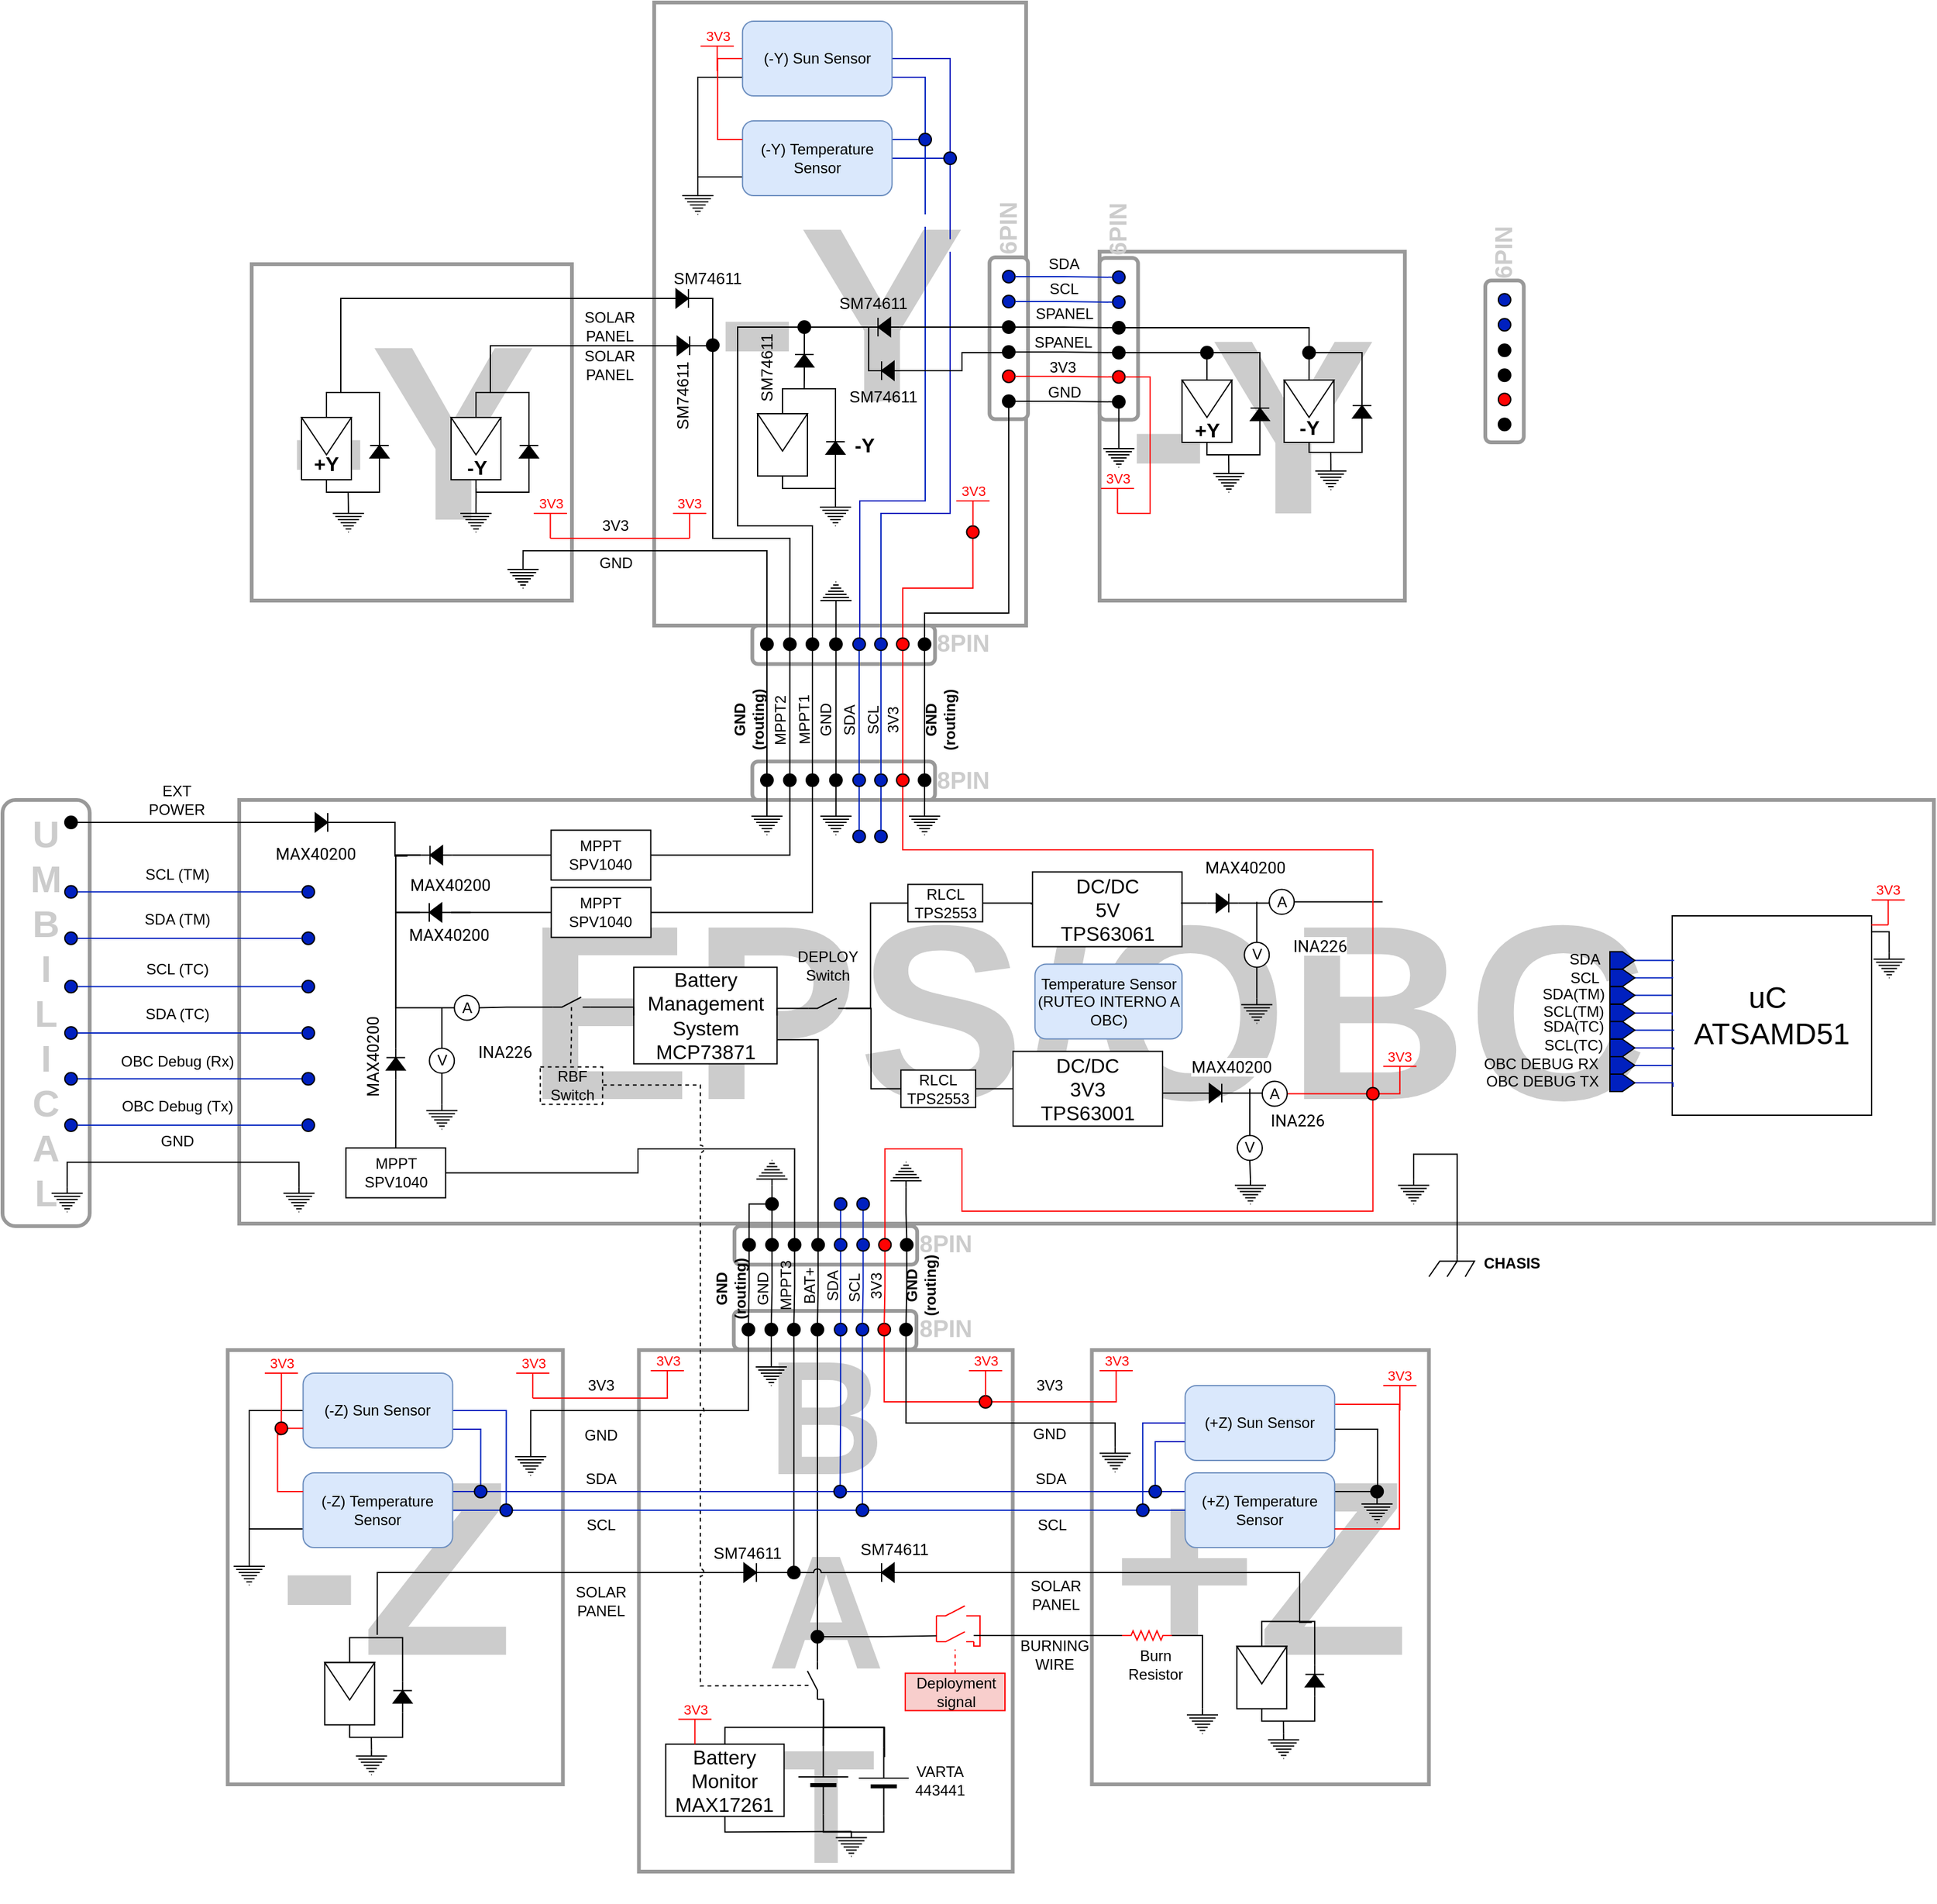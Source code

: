 <mxfile version="14.4.4" type="google"><diagram id="GIaRhWO2R9H2f6t5wcDx" name="Page-1"><mxGraphModel dx="1422" dy="-33" grid="1" gridSize="10" guides="1" tooltips="1" connect="1" arrows="0" fold="1" page="1" pageScale="1" pageWidth="1169" pageHeight="827" math="0" shadow="0"><root><mxCell id="0"/><mxCell id="1" parent="0"/><mxCell id="76TTTtl9-hSIOXt97z-o-3" value="&lt;font style=&quot;font-size: 200px&quot; color=&quot;#cccccc&quot;&gt;&lt;b&gt;-Y&lt;/b&gt;&lt;/font&gt;" style="rounded=0;whiteSpace=wrap;html=1;strokeColor=#999999;strokeWidth=3;" parent="1" vertex="1"><mxGeometry x="593" y="910" width="298.5" height="500" as="geometry"/></mxCell><mxCell id="ri00w4PB8fzP_VkMT-z--38" value="" style="group" parent="1" vertex="1" connectable="0"><mxGeometry x="862.125" y="1114.525" width="30.87" height="129.84" as="geometry"/></mxCell><mxCell id="ri00w4PB8fzP_VkMT-z--40" value="" style="group" parent="ri00w4PB8fzP_VkMT-z--38" vertex="1" connectable="0"><mxGeometry x="-1.776e-14" y="1.279e-13" width="30.87" height="129.84" as="geometry"/></mxCell><mxCell id="ri00w4PB8fzP_VkMT-z--1" value="&lt;font color=&quot;#cccccc&quot;&gt;&lt;b&gt;&lt;span style=&quot;font-size: 19px&quot;&gt;6PIN&lt;/span&gt;&lt;br&gt;&lt;/b&gt;&lt;/font&gt;" style="rounded=1;html=1;strokeWidth=3;strokeColor=#999999;rotation=-90;whiteSpace=wrap;verticalAlign=middle;labelPosition=right;verticalLabelPosition=middle;align=left;horizontal=1;" parent="ri00w4PB8fzP_VkMT-z--40" vertex="1"><mxGeometry x="-49.485" y="49.485" width="129.84" height="30.87" as="geometry"/></mxCell><mxCell id="ri00w4PB8fzP_VkMT-z--2" value="" style="ellipse;whiteSpace=wrap;html=1;aspect=fixed;fillColor=#000000;" parent="ri00w4PB8fzP_VkMT-z--40" vertex="1"><mxGeometry x="10.435" y="110.475" width="10" height="10" as="geometry"/></mxCell><mxCell id="ri00w4PB8fzP_VkMT-z--4" value="" style="ellipse;whiteSpace=wrap;html=1;aspect=fixed;fillColor=#000000;" parent="ri00w4PB8fzP_VkMT-z--40" vertex="1"><mxGeometry x="10.435" y="70.975" width="10" height="10" as="geometry"/></mxCell><mxCell id="ri00w4PB8fzP_VkMT-z--5" value="" style="ellipse;whiteSpace=wrap;html=1;aspect=fixed;fillColor=#000000;" parent="ri00w4PB8fzP_VkMT-z--40" vertex="1"><mxGeometry x="10.435" y="50.975" width="10" height="10" as="geometry"/></mxCell><mxCell id="ri00w4PB8fzP_VkMT-z--6" value="" style="ellipse;whiteSpace=wrap;html=1;aspect=fixed;fillColor=#0020BF;" parent="ri00w4PB8fzP_VkMT-z--40" vertex="1"><mxGeometry x="10.445" y="10.475" width="10" height="10" as="geometry"/></mxCell><mxCell id="ri00w4PB8fzP_VkMT-z--7" value="" style="ellipse;whiteSpace=wrap;html=1;aspect=fixed;fillColor=#0020BF;" parent="ri00w4PB8fzP_VkMT-z--40" vertex="1"><mxGeometry x="10.435" y="30.475" width="10" height="10" as="geometry"/></mxCell><mxCell id="ri00w4PB8fzP_VkMT-z--8" value="" style="ellipse;whiteSpace=wrap;html=1;aspect=fixed;fillColor=#FF0303;" parent="ri00w4PB8fzP_VkMT-z--40" vertex="1"><mxGeometry x="10.435" y="90.475" width="10" height="10" as="geometry"/></mxCell><mxCell id="76TTTtl9-hSIOXt97z-o-4" value="&lt;b style=&quot;color: rgb(204 , 204 , 204) ; font-size: 200px&quot;&gt;-Y&lt;/b&gt;" style="rounded=0;whiteSpace=wrap;html=1;strokeColor=#999999;strokeWidth=3;" parent="1" vertex="1"><mxGeometry x="950.44" y="1110" width="245" height="280" as="geometry"/></mxCell><mxCell id="76TTTtl9-hSIOXt97z-o-5" value="&lt;font style=&quot;font-size: 100px&quot; color=&quot;#cccccc&quot;&gt;&lt;span style=&quot;font-size: 200px&quot;&gt;EPS/OBC&lt;/span&gt;&lt;/font&gt;" style="rounded=0;whiteSpace=wrap;html=1;strokeColor=#999999;fontStyle=1;strokeWidth=3;" parent="1" vertex="1"><mxGeometry x="260" y="1550" width="1360" height="340" as="geometry"/></mxCell><mxCell id="76TTTtl9-hSIOXt97z-o-7" value="&lt;font style=&quot;font-size: 200px&quot; color=&quot;#cccccc&quot;&gt;&lt;b&gt;+Z&lt;/b&gt;&lt;/font&gt;" style="rounded=0;whiteSpace=wrap;html=1;strokeColor=#999999;strokeWidth=3;" parent="1" vertex="1"><mxGeometry x="944.25" y="1991.49" width="270.5" height="348.51" as="geometry"/></mxCell><mxCell id="76TTTtl9-hSIOXt97z-o-6" value="&lt;b&gt;&lt;font style=&quot;font-size: 200px&quot; color=&quot;#cccccc&quot;&gt;-Z&lt;/font&gt;&lt;/b&gt;" style="rounded=0;whiteSpace=wrap;html=1;strokeColor=#999999;strokeWidth=3;" parent="1" vertex="1"><mxGeometry x="250.75" y="1991.49" width="269" height="348.51" as="geometry"/></mxCell><mxCell id="76TTTtl9-hSIOXt97z-o-8" value="&lt;b style=&quot;font-size: 130px&quot;&gt;&lt;font style=&quot;font-size: 130px&quot; color=&quot;#cccccc&quot;&gt;B&lt;br&gt;A&lt;br&gt;T&lt;/font&gt;&lt;/b&gt;" style="rounded=0;whiteSpace=wrap;html=1;strokeColor=#999999;strokeWidth=3;" parent="1" vertex="1"><mxGeometry x="580.75" y="1991.49" width="300" height="418.51" as="geometry"/></mxCell><mxCell id="VoTkbYD-jN6HlV9owsCL-76" value="&lt;font color=&quot;#cccccc&quot;&gt;&lt;b&gt;&lt;span style=&quot;font-size: 19px&quot;&gt;8PIN&lt;/span&gt;&lt;br&gt;&lt;/b&gt;&lt;/font&gt;" style="rounded=1;html=1;strokeWidth=3;strokeColor=#999999;rotation=0;whiteSpace=wrap;verticalAlign=middle;labelPosition=right;verticalLabelPosition=middle;align=left;horizontal=1;" parent="1" vertex="1"><mxGeometry x="656.88" y="1960" width="146.62" height="30.87" as="geometry"/></mxCell><mxCell id="2QwEKvOa56hG9Bn3RbnI-2" style="edgeStyle=orthogonalEdgeStyle;rounded=0;orthogonalLoop=1;jettySize=auto;html=1;exitX=0.5;exitY=1;exitDx=0;exitDy=0;entryX=0.5;entryY=0;entryDx=0;entryDy=0;entryPerimeter=0;endArrow=none;endFill=0;" parent="1" source="VoTkbYD-jN6HlV9owsCL-77" target="2u50zfdkB2pkY92wjiOz-85" edge="1"><mxGeometry relative="1" as="geometry"><Array as="points"><mxPoint x="669" y="2040"/><mxPoint x="494" y="2040"/></Array></mxGeometry></mxCell><mxCell id="VoTkbYD-jN6HlV9owsCL-77" value="" style="ellipse;whiteSpace=wrap;html=1;aspect=fixed;fillColor=#000000;labelPosition=right;verticalLabelPosition=middle;align=left;verticalAlign=middle;" parent="1" vertex="1"><mxGeometry x="663.62" y="1970" width="10" height="10" as="geometry"/></mxCell><mxCell id="_YVoXGYuYKyhpgKBzU46-1" style="edgeStyle=orthogonalEdgeStyle;rounded=0;orthogonalLoop=1;jettySize=auto;html=1;exitX=0.5;exitY=1;exitDx=0;exitDy=0;entryX=0.5;entryY=0;entryDx=0;entryDy=0;entryPerimeter=0;endArrow=none;endFill=0;" parent="1" source="VoTkbYD-jN6HlV9owsCL-78" target="77sivs4D8xK6t0UuRPSs-8" edge="1"><mxGeometry relative="1" as="geometry"/></mxCell><mxCell id="VoTkbYD-jN6HlV9owsCL-78" value="" style="ellipse;whiteSpace=wrap;html=1;aspect=fixed;fillColor=#000000;labelPosition=right;verticalLabelPosition=middle;align=left;verticalAlign=middle;" parent="1" vertex="1"><mxGeometry x="682.0" y="1970" width="10" height="10" as="geometry"/></mxCell><mxCell id="2QwEKvOa56hG9Bn3RbnI-9" style="edgeStyle=orthogonalEdgeStyle;rounded=0;orthogonalLoop=1;jettySize=auto;html=1;exitX=0.5;exitY=1;exitDx=0;exitDy=0;entryX=0.5;entryY=0;entryDx=0;entryDy=0;endArrow=none;endFill=0;" parent="1" source="VoTkbYD-jN6HlV9owsCL-79" target="2QwEKvOa56hG9Bn3RbnI-7" edge="1"><mxGeometry relative="1" as="geometry"/></mxCell><mxCell id="VoTkbYD-jN6HlV9owsCL-79" value="" style="ellipse;whiteSpace=wrap;html=1;aspect=fixed;fillColor=#000000;labelPosition=right;verticalLabelPosition=middle;align=left;verticalAlign=middle;" parent="1" vertex="1"><mxGeometry x="700.13" y="1970" width="10" height="10" as="geometry"/></mxCell><mxCell id="2QwEKvOa56hG9Bn3RbnI-15" style="edgeStyle=orthogonalEdgeStyle;rounded=0;orthogonalLoop=1;jettySize=auto;html=1;exitX=0.5;exitY=1;exitDx=0;exitDy=0;entryX=0.5;entryY=0;entryDx=0;entryDy=0;endArrow=none;endFill=0;strokeColor=#000000;" parent="1" source="VoTkbYD-jN6HlV9owsCL-80" target="2QwEKvOa56hG9Bn3RbnI-10" edge="1"><mxGeometry relative="1" as="geometry"/></mxCell><mxCell id="VoTkbYD-jN6HlV9owsCL-80" value="" style="ellipse;whiteSpace=wrap;html=1;aspect=fixed;fillColor=#000000;labelPosition=right;verticalLabelPosition=middle;align=left;verticalAlign=middle;" parent="1" vertex="1"><mxGeometry x="719.0" y="1970" width="10" height="10" as="geometry"/></mxCell><mxCell id="2QwEKvOa56hG9Bn3RbnI-5" style="edgeStyle=orthogonalEdgeStyle;rounded=0;orthogonalLoop=1;jettySize=auto;html=1;exitX=0.5;exitY=1;exitDx=0;exitDy=0;entryX=0.5;entryY=0;entryDx=0;entryDy=0;endArrow=none;endFill=0;strokeColor=#0020BF;" parent="1" source="VoTkbYD-jN6HlV9owsCL-81" target="2u50zfdkB2pkY92wjiOz-108" edge="1"><mxGeometry relative="1" as="geometry"/></mxCell><mxCell id="VoTkbYD-jN6HlV9owsCL-81" value="" style="ellipse;whiteSpace=wrap;html=1;aspect=fixed;fillColor=#0020BF;labelPosition=right;verticalLabelPosition=middle;align=left;verticalAlign=middle;" parent="1" vertex="1"><mxGeometry x="737.63" y="1970" width="10" height="10" as="geometry"/></mxCell><mxCell id="2QwEKvOa56hG9Bn3RbnI-6" style="edgeStyle=orthogonalEdgeStyle;rounded=0;orthogonalLoop=1;jettySize=auto;html=1;exitX=0.5;exitY=1;exitDx=0;exitDy=0;entryX=0.5;entryY=0;entryDx=0;entryDy=0;endArrow=none;endFill=0;strokeColor=#0020BF;" parent="1" source="VoTkbYD-jN6HlV9owsCL-82" target="2u50zfdkB2pkY92wjiOz-109" edge="1"><mxGeometry relative="1" as="geometry"/></mxCell><mxCell id="VoTkbYD-jN6HlV9owsCL-82" value="" style="ellipse;whiteSpace=wrap;html=1;aspect=fixed;fillColor=#0020BF;labelPosition=right;verticalLabelPosition=middle;align=left;verticalAlign=middle;" parent="1" vertex="1"><mxGeometry x="755.13" y="1970" width="10" height="10" as="geometry"/></mxCell><mxCell id="2QwEKvOa56hG9Bn3RbnI-4" style="edgeStyle=orthogonalEdgeStyle;rounded=0;orthogonalLoop=1;jettySize=auto;html=1;exitX=0.5;exitY=1;exitDx=0;exitDy=0;entryX=0;entryY=0.5;entryDx=0;entryDy=0;endArrow=none;endFill=0;strokeColor=#FF0303;" parent="1" source="VoTkbYD-jN6HlV9owsCL-83" target="2u50zfdkB2pkY92wjiOz-63" edge="1"><mxGeometry relative="1" as="geometry"/></mxCell><mxCell id="VoTkbYD-jN6HlV9owsCL-83" value="" style="ellipse;whiteSpace=wrap;html=1;aspect=fixed;fillColor=#FF0303;labelPosition=right;verticalLabelPosition=middle;align=left;verticalAlign=middle;" parent="1" vertex="1"><mxGeometry x="772.63" y="1970" width="10" height="10" as="geometry"/></mxCell><mxCell id="2QwEKvOa56hG9Bn3RbnI-3" style="edgeStyle=orthogonalEdgeStyle;rounded=0;orthogonalLoop=1;jettySize=auto;html=1;exitX=0.5;exitY=1;exitDx=0;exitDy=0;entryX=0.5;entryY=0;entryDx=0;entryDy=0;entryPerimeter=0;endArrow=none;endFill=0;" parent="1" source="VoTkbYD-jN6HlV9owsCL-84" target="2u50zfdkB2pkY92wjiOz-77" edge="1"><mxGeometry relative="1" as="geometry"><Array as="points"><mxPoint x="795" y="2050"/><mxPoint x="963" y="2050"/></Array></mxGeometry></mxCell><mxCell id="VoTkbYD-jN6HlV9owsCL-84" value="" style="ellipse;whiteSpace=wrap;html=1;aspect=fixed;fillColor=#000000;labelPosition=right;verticalLabelPosition=middle;align=left;verticalAlign=middle;" parent="1" vertex="1"><mxGeometry x="790.13" y="1970" width="10" height="10" as="geometry"/></mxCell><mxCell id="VoTkbYD-jN6HlV9owsCL-67" value="&lt;font color=&quot;#cccccc&quot;&gt;&lt;b&gt;&lt;span style=&quot;font-size: 19px&quot;&gt;8PIN&lt;/span&gt;&lt;br&gt;&lt;/b&gt;&lt;/font&gt;" style="rounded=1;html=1;strokeWidth=3;strokeColor=#999999;rotation=0;whiteSpace=wrap;verticalAlign=middle;labelPosition=right;verticalLabelPosition=middle;align=left;horizontal=1;" parent="1" vertex="1"><mxGeometry x="657.44" y="1892" width="146.62" height="30.87" as="geometry"/></mxCell><mxCell id="VoTkbYD-jN6HlV9owsCL-85" style="edgeStyle=orthogonalEdgeStyle;rounded=0;orthogonalLoop=1;jettySize=auto;html=1;exitX=0.5;exitY=1;exitDx=0;exitDy=0;entryX=0.5;entryY=0;entryDx=0;entryDy=0;endArrow=none;endFill=0;strokeColor=#000000;" parent="1" source="VoTkbYD-jN6HlV9owsCL-68" target="VoTkbYD-jN6HlV9owsCL-77" edge="1"><mxGeometry relative="1" as="geometry"/></mxCell><mxCell id="_YVoXGYuYKyhpgKBzU46-6" style="edgeStyle=orthogonalEdgeStyle;rounded=0;orthogonalLoop=1;jettySize=auto;html=1;exitX=0.5;exitY=0;exitDx=0;exitDy=0;entryX=0;entryY=0.5;entryDx=0;entryDy=0;endArrow=none;endFill=0;" parent="1" source="VoTkbYD-jN6HlV9owsCL-68" target="_YVoXGYuYKyhpgKBzU46-4" edge="1"><mxGeometry relative="1" as="geometry"><Array as="points"><mxPoint x="669" y="1874"/></Array></mxGeometry></mxCell><mxCell id="VoTkbYD-jN6HlV9owsCL-68" value="" style="ellipse;whiteSpace=wrap;html=1;aspect=fixed;fillColor=#000000;" parent="1" vertex="1"><mxGeometry x="664.18" y="1902" width="10" height="10" as="geometry"/></mxCell><mxCell id="VoTkbYD-jN6HlV9owsCL-88" style="edgeStyle=orthogonalEdgeStyle;rounded=0;orthogonalLoop=1;jettySize=auto;html=1;exitX=0.5;exitY=1;exitDx=0;exitDy=0;entryX=0.5;entryY=0;entryDx=0;entryDy=0;endArrow=none;endFill=0;strokeColor=#000000;" parent="1" source="VoTkbYD-jN6HlV9owsCL-69" target="VoTkbYD-jN6HlV9owsCL-78" edge="1"><mxGeometry relative="1" as="geometry"/></mxCell><mxCell id="VoTkbYD-jN6HlV9owsCL-69" value="" style="ellipse;whiteSpace=wrap;html=1;aspect=fixed;fillColor=#000000;" parent="1" vertex="1"><mxGeometry x="682.56" y="1902" width="10" height="10" as="geometry"/></mxCell><mxCell id="VoTkbYD-jN6HlV9owsCL-89" style="edgeStyle=orthogonalEdgeStyle;rounded=0;orthogonalLoop=1;jettySize=auto;html=1;exitX=0.5;exitY=1;exitDx=0;exitDy=0;entryX=0.5;entryY=0;entryDx=0;entryDy=0;endArrow=none;endFill=0;strokeColor=#000000;" parent="1" source="VoTkbYD-jN6HlV9owsCL-70" target="VoTkbYD-jN6HlV9owsCL-79" edge="1"><mxGeometry relative="1" as="geometry"/></mxCell><mxCell id="VoTkbYD-jN6HlV9owsCL-70" value="" style="ellipse;whiteSpace=wrap;html=1;aspect=fixed;fillColor=#000000;" parent="1" vertex="1"><mxGeometry x="700.69" y="1902" width="10" height="10" as="geometry"/></mxCell><mxCell id="VoTkbYD-jN6HlV9owsCL-90" style="edgeStyle=orthogonalEdgeStyle;rounded=0;orthogonalLoop=1;jettySize=auto;html=1;exitX=0.5;exitY=1;exitDx=0;exitDy=0;entryX=0.5;entryY=0;entryDx=0;entryDy=0;endArrow=none;endFill=0;strokeColor=#000000;" parent="1" source="VoTkbYD-jN6HlV9owsCL-71" target="VoTkbYD-jN6HlV9owsCL-80" edge="1"><mxGeometry relative="1" as="geometry"/></mxCell><mxCell id="VoTkbYD-jN6HlV9owsCL-71" value="" style="ellipse;whiteSpace=wrap;html=1;aspect=fixed;fillColor=#000000;" parent="1" vertex="1"><mxGeometry x="719.56" y="1902" width="10" height="10" as="geometry"/></mxCell><mxCell id="VoTkbYD-jN6HlV9owsCL-91" style="edgeStyle=orthogonalEdgeStyle;rounded=0;orthogonalLoop=1;jettySize=auto;html=1;exitX=0.5;exitY=1;exitDx=0;exitDy=0;entryX=0.5;entryY=0;entryDx=0;entryDy=0;endArrow=none;endFill=0;strokeColor=#0020BF;" parent="1" source="VoTkbYD-jN6HlV9owsCL-72" target="VoTkbYD-jN6HlV9owsCL-81" edge="1"><mxGeometry relative="1" as="geometry"/></mxCell><mxCell id="VoTkbYD-jN6HlV9owsCL-72" value="" style="ellipse;whiteSpace=wrap;html=1;aspect=fixed;fillColor=#0020BF;" parent="1" vertex="1"><mxGeometry x="737.63" y="1902" width="10" height="10" as="geometry"/></mxCell><mxCell id="VoTkbYD-jN6HlV9owsCL-92" style="edgeStyle=orthogonalEdgeStyle;rounded=0;orthogonalLoop=1;jettySize=auto;html=1;exitX=0.5;exitY=1;exitDx=0;exitDy=0;entryX=0.5;entryY=0;entryDx=0;entryDy=0;endArrow=none;endFill=0;strokeColor=#0020BF;" parent="1" source="VoTkbYD-jN6HlV9owsCL-73" target="VoTkbYD-jN6HlV9owsCL-82" edge="1"><mxGeometry relative="1" as="geometry"/></mxCell><mxCell id="VoTkbYD-jN6HlV9owsCL-73" value="" style="ellipse;whiteSpace=wrap;html=1;aspect=fixed;fillColor=#0020BF;" parent="1" vertex="1"><mxGeometry x="755.69" y="1902" width="10" height="10" as="geometry"/></mxCell><mxCell id="VoTkbYD-jN6HlV9owsCL-93" style="edgeStyle=orthogonalEdgeStyle;rounded=0;orthogonalLoop=1;jettySize=auto;html=1;exitX=0.5;exitY=1;exitDx=0;exitDy=0;entryX=0.5;entryY=0;entryDx=0;entryDy=0;endArrow=none;endFill=0;strokeColor=#FF0303;" parent="1" source="VoTkbYD-jN6HlV9owsCL-74" target="VoTkbYD-jN6HlV9owsCL-83" edge="1"><mxGeometry relative="1" as="geometry"/></mxCell><mxCell id="_YVoXGYuYKyhpgKBzU46-10" style="edgeStyle=orthogonalEdgeStyle;rounded=0;orthogonalLoop=1;jettySize=auto;html=1;exitX=0.5;exitY=0;exitDx=0;exitDy=0;entryX=0.5;entryY=1;entryDx=0;entryDy=0;endArrow=none;endFill=0;strokeColor=#FF0303;" parent="1" source="VoTkbYD-jN6HlV9owsCL-74" target="yEbk78giSRnL7-oYiNCP-92" edge="1"><mxGeometry relative="1" as="geometry"><Array as="points"><mxPoint x="778" y="1830"/><mxPoint x="840" y="1830"/><mxPoint x="840" y="1880"/><mxPoint x="1170" y="1880"/></Array></mxGeometry></mxCell><mxCell id="VoTkbYD-jN6HlV9owsCL-74" value="" style="ellipse;whiteSpace=wrap;html=1;aspect=fixed;fillColor=#FF0303;" parent="1" vertex="1"><mxGeometry x="773.19" y="1902" width="10" height="10" as="geometry"/></mxCell><mxCell id="VoTkbYD-jN6HlV9owsCL-94" style="edgeStyle=orthogonalEdgeStyle;rounded=0;orthogonalLoop=1;jettySize=auto;html=1;exitX=0.5;exitY=1;exitDx=0;exitDy=0;entryX=0.5;entryY=0;entryDx=0;entryDy=0;endArrow=none;endFill=0;" parent="1" source="VoTkbYD-jN6HlV9owsCL-75" target="VoTkbYD-jN6HlV9owsCL-84" edge="1"><mxGeometry relative="1" as="geometry"/></mxCell><mxCell id="VoTkbYD-jN6HlV9owsCL-75" value="" style="ellipse;whiteSpace=wrap;html=1;aspect=fixed;fillColor=#000000;" parent="1" vertex="1"><mxGeometry x="790.69" y="1902" width="10" height="10" as="geometry"/></mxCell><mxCell id="VoTkbYD-jN6HlV9owsCL-17" value="&lt;font color=&quot;#cccccc&quot;&gt;&lt;b&gt;&lt;span style=&quot;font-size: 19px&quot;&gt;8PIN&lt;/span&gt;&lt;br&gt;&lt;/b&gt;&lt;/font&gt;" style="rounded=1;html=1;strokeWidth=3;strokeColor=#999999;rotation=0;whiteSpace=wrap;verticalAlign=middle;labelPosition=right;verticalLabelPosition=middle;align=left;horizontal=1;" parent="1" vertex="1"><mxGeometry x="671.75" y="1410" width="146.62" height="30.87" as="geometry"/></mxCell><mxCell id="VoTkbYD-jN6HlV9owsCL-9" value="&lt;font color=&quot;#cccccc&quot;&gt;&lt;b&gt;&lt;span style=&quot;font-size: 19px&quot;&gt;8PIN&lt;/span&gt;&lt;br&gt;&lt;/b&gt;&lt;/font&gt;" style="rounded=1;html=1;strokeWidth=3;strokeColor=#999999;rotation=0;whiteSpace=wrap;verticalAlign=middle;labelPosition=right;verticalLabelPosition=middle;align=left;horizontal=1;" parent="1" vertex="1"><mxGeometry x="671.75" y="1519.13" width="146.62" height="30.87" as="geometry"/></mxCell><mxCell id="76TTTtl9-hSIOXt97z-o-2" value="&lt;b style=&quot;color: rgb(204 , 204 , 204) ; font-size: 200px&quot;&gt;-Y&lt;/b&gt;" style="rounded=0;whiteSpace=wrap;html=1;strokeColor=#999999;strokeWidth=3;" parent="1" vertex="1"><mxGeometry x="270" y="1120" width="257" height="270" as="geometry"/></mxCell><mxCell id="EZIjlEKYmJxni8p3Vt4f-2" value="" style="rounded=0;whiteSpace=wrap;html=1;" parent="1" vertex="1"><mxGeometry x="676" y="1240" width="40" height="50" as="geometry"/></mxCell><mxCell id="EZIjlEKYmJxni8p3Vt4f-4" value="" style="triangle;whiteSpace=wrap;html=1;rotation=90;" parent="1" vertex="1"><mxGeometry x="681" y="1235" width="30" height="40" as="geometry"/></mxCell><mxCell id="EZIjlEKYmJxni8p3Vt4f-9" style="edgeStyle=orthogonalEdgeStyle;rounded=0;orthogonalLoop=1;jettySize=auto;html=1;exitX=0;exitY=0.5;exitDx=0;exitDy=0;exitPerimeter=0;entryX=0.5;entryY=1;entryDx=0;entryDy=0;endArrow=none;endFill=0;" parent="1" source="EZIjlEKYmJxni8p3Vt4f-5" target="EZIjlEKYmJxni8p3Vt4f-2" edge="1"><mxGeometry relative="1" as="geometry"/></mxCell><mxCell id="EZIjlEKYmJxni8p3Vt4f-10" style="edgeStyle=orthogonalEdgeStyle;rounded=0;orthogonalLoop=1;jettySize=auto;html=1;exitX=1;exitY=0.5;exitDx=0;exitDy=0;exitPerimeter=0;entryX=0;entryY=0.5;entryDx=0;entryDy=0;endArrow=none;endFill=0;" parent="1" source="EZIjlEKYmJxni8p3Vt4f-5" target="EZIjlEKYmJxni8p3Vt4f-4" edge="1"><mxGeometry relative="1" as="geometry"><Array as="points"><mxPoint x="739" y="1220"/><mxPoint x="696" y="1220"/></Array></mxGeometry></mxCell><mxCell id="EZIjlEKYmJxni8p3Vt4f-5" value="" style="pointerEvents=1;fillColor=strokeColor;verticalLabelPosition=bottom;shadow=0;dashed=0;align=center;html=1;verticalAlign=top;shape=mxgraph.electrical.diodes.diode;rotation=-90;" parent="1" vertex="1"><mxGeometry x="726" y="1260" width="25" height="15" as="geometry"/></mxCell><mxCell id="EZIjlEKYmJxni8p3Vt4f-12" style="edgeStyle=orthogonalEdgeStyle;rounded=0;orthogonalLoop=1;jettySize=auto;html=1;exitX=0;exitY=0.5;exitDx=0;exitDy=0;exitPerimeter=0;endArrow=none;endFill=0;" parent="1" source="EZIjlEKYmJxni8p3Vt4f-11" edge="1"><mxGeometry relative="1" as="geometry"><mxPoint x="713.381" y="1220" as="targetPoint"/></mxGeometry></mxCell><mxCell id="76TTTtl9-hSIOXt97z-o-20" style="edgeStyle=orthogonalEdgeStyle;rounded=0;jumpStyle=arc;orthogonalLoop=1;jettySize=auto;html=1;exitX=1;exitY=0.5;exitDx=0;exitDy=0;exitPerimeter=0;entryX=1;entryY=0.5;entryDx=0;entryDy=0;entryPerimeter=0;endArrow=none;endFill=0;" parent="1" source="VoTkbYD-jN6HlV9owsCL-53" target="EZIjlEKYmJxni8p3Vt4f-31" edge="1"><mxGeometry relative="1" as="geometry"><Array as="points"><mxPoint x="713.5" y="1171"/><mxPoint x="764.5" y="1171"/></Array></mxGeometry></mxCell><mxCell id="EZIjlEKYmJxni8p3Vt4f-11" value="" style="pointerEvents=1;verticalLabelPosition=bottom;shadow=0;dashed=0;align=center;html=1;verticalAlign=top;shape=mxgraph.electrical.diodes.diode;rotation=-90;fillColor=#000000;" parent="1" vertex="1"><mxGeometry x="701" y="1190" width="25" height="15" as="geometry"/></mxCell><mxCell id="2u50zfdkB2pkY92wjiOz-163" style="edgeStyle=orthogonalEdgeStyle;rounded=0;orthogonalLoop=1;jettySize=auto;html=1;exitX=0.5;exitY=0;exitDx=0;exitDy=0;exitPerimeter=0;endArrow=none;endFill=0;fontSize=12;fontColor=#000000;" parent="1" source="EZIjlEKYmJxni8p3Vt4f-14" edge="1"><mxGeometry relative="1" as="geometry"><mxPoint x="738.5" y="1300" as="targetPoint"/></mxGeometry></mxCell><mxCell id="EZIjlEKYmJxni8p3Vt4f-14" value="" style="pointerEvents=1;verticalLabelPosition=bottom;shadow=0;dashed=0;align=center;html=1;verticalAlign=top;shape=mxgraph.electrical.signal_sources.protective_earth;" parent="1" vertex="1"><mxGeometry x="726" y="1310" width="25" height="20" as="geometry"/></mxCell><mxCell id="dtwXZwKMBaE8KcDvQQW3-113" style="edgeStyle=orthogonalEdgeStyle;rounded=0;orthogonalLoop=1;jettySize=auto;html=1;exitX=1;exitY=0.5;exitDx=0;exitDy=0;exitPerimeter=0;entryX=1;entryY=0.5;entryDx=0;entryDy=0;entryPerimeter=0;endArrow=none;endFill=0;fontSize=16;" parent="1" source="EZIjlEKYmJxni8p3Vt4f-22" target="EZIjlEKYmJxni8p3Vt4f-31" edge="1"><mxGeometry relative="1" as="geometry"/></mxCell><mxCell id="EZIjlEKYmJxni8p3Vt4f-22" value="" style="pointerEvents=1;verticalLabelPosition=bottom;shadow=0;dashed=0;align=center;html=1;verticalAlign=top;shape=mxgraph.electrical.diodes.diode;rotation=-180;fillColor=#000000;" parent="1" vertex="1"><mxGeometry x="768" y="1198" width="25" height="15" as="geometry"/></mxCell><mxCell id="EZIjlEKYmJxni8p3Vt4f-31" value="" style="pointerEvents=1;verticalLabelPosition=bottom;shadow=0;dashed=0;align=center;html=1;verticalAlign=top;shape=mxgraph.electrical.diodes.diode;rotation=-180;fillColor=#000000;" parent="1" vertex="1"><mxGeometry x="765.13" y="1163" width="25" height="15" as="geometry"/></mxCell><mxCell id="VoTkbYD-jN6HlV9owsCL-39" style="edgeStyle=orthogonalEdgeStyle;rounded=0;orthogonalLoop=1;jettySize=auto;html=1;exitX=1;exitY=0.5;exitDx=0;exitDy=0;entryX=0.5;entryY=1;entryDx=0;entryDy=0;endArrow=none;endFill=0;strokeColor=#000000;" parent="1" source="EZIjlEKYmJxni8p3Vt4f-34" target="VoTkbYD-jN6HlV9owsCL-2" edge="1"><mxGeometry relative="1" as="geometry"/></mxCell><mxCell id="EZIjlEKYmJxni8p3Vt4f-34" value="MPPT&lt;br&gt;SPV1040" style="rounded=0;whiteSpace=wrap;html=1;" parent="1" vertex="1"><mxGeometry x="510.25" y="1574.25" width="80" height="40" as="geometry"/></mxCell><mxCell id="dtwXZwKMBaE8KcDvQQW3-1" value="-Y" style="text;html=1;strokeColor=none;fillColor=none;align=center;verticalAlign=middle;whiteSpace=wrap;rounded=0;fontSize=16;fontStyle=1" parent="1" vertex="1"><mxGeometry x="747" y="1255" width="30" height="20" as="geometry"/></mxCell><mxCell id="dtwXZwKMBaE8KcDvQQW3-2" value="" style="rounded=0;whiteSpace=wrap;html=1;" parent="1" vertex="1"><mxGeometry x="328.63" y="2242.23" width="40" height="50" as="geometry"/></mxCell><mxCell id="dtwXZwKMBaE8KcDvQQW3-3" value="" style="triangle;whiteSpace=wrap;html=1;rotation=90;" parent="1" vertex="1"><mxGeometry x="333.63" y="2237.23" width="30" height="40" as="geometry"/></mxCell><mxCell id="dtwXZwKMBaE8KcDvQQW3-4" style="edgeStyle=orthogonalEdgeStyle;rounded=0;orthogonalLoop=1;jettySize=auto;html=1;exitX=0;exitY=0.5;exitDx=0;exitDy=0;exitPerimeter=0;entryX=0.5;entryY=1;entryDx=0;entryDy=0;endArrow=none;endFill=0;" parent="1" source="dtwXZwKMBaE8KcDvQQW3-6" target="dtwXZwKMBaE8KcDvQQW3-2" edge="1"><mxGeometry relative="1" as="geometry"/></mxCell><mxCell id="dtwXZwKMBaE8KcDvQQW3-5" style="edgeStyle=orthogonalEdgeStyle;rounded=0;orthogonalLoop=1;jettySize=auto;html=1;exitX=1;exitY=0.5;exitDx=0;exitDy=0;exitPerimeter=0;entryX=0;entryY=0.5;entryDx=0;entryDy=0;endArrow=none;endFill=0;" parent="1" source="dtwXZwKMBaE8KcDvQQW3-6" target="dtwXZwKMBaE8KcDvQQW3-3" edge="1"><mxGeometry relative="1" as="geometry"/></mxCell><mxCell id="dtwXZwKMBaE8KcDvQQW3-6" value="" style="pointerEvents=1;fillColor=strokeColor;verticalLabelPosition=bottom;shadow=0;dashed=0;align=center;html=1;verticalAlign=top;shape=mxgraph.electrical.diodes.diode;rotation=-90;" parent="1" vertex="1"><mxGeometry x="378.63" y="2262.23" width="25" height="15" as="geometry"/></mxCell><mxCell id="2u50zfdkB2pkY92wjiOz-30" style="edgeStyle=orthogonalEdgeStyle;rounded=0;orthogonalLoop=1;jettySize=auto;html=1;exitX=0;exitY=0.5;exitDx=0;exitDy=0;exitPerimeter=0;endArrow=none;endFill=0;strokeColor=#000000;" parent="1" source="dtwXZwKMBaE8KcDvQQW3-9" edge="1"><mxGeometry relative="1" as="geometry"><mxPoint x="370.75" y="2220" as="targetPoint"/><Array as="points"><mxPoint x="371" y="2170"/></Array></mxGeometry></mxCell><mxCell id="dtwXZwKMBaE8KcDvQQW3-9" value="" style="pointerEvents=1;verticalLabelPosition=bottom;shadow=0;dashed=0;align=center;html=1;verticalAlign=top;shape=mxgraph.electrical.diodes.diode;rotation=0;fillColor=#000000;" parent="1" vertex="1"><mxGeometry x="657.56" y="2162.51" width="25" height="15" as="geometry"/></mxCell><mxCell id="dtwXZwKMBaE8KcDvQQW3-10" style="edgeStyle=orthogonalEdgeStyle;rounded=0;orthogonalLoop=1;jettySize=auto;html=1;exitX=0.5;exitY=0;exitDx=0;exitDy=0;exitPerimeter=0;endArrow=none;endFill=0;" parent="1" source="dtwXZwKMBaE8KcDvQQW3-11" edge="1"><mxGeometry relative="1" as="geometry"><mxPoint x="366.011" y="2302.23" as="targetPoint"/></mxGeometry></mxCell><mxCell id="dtwXZwKMBaE8KcDvQQW3-11" value="" style="pointerEvents=1;verticalLabelPosition=bottom;shadow=0;dashed=0;align=center;html=1;verticalAlign=top;shape=mxgraph.electrical.signal_sources.protective_earth;" parent="1" vertex="1"><mxGeometry x="353.63" y="2312.23" width="25" height="20" as="geometry"/></mxCell><mxCell id="dtwXZwKMBaE8KcDvQQW3-22" value="" style="rounded=0;whiteSpace=wrap;html=1;" parent="1" vertex="1"><mxGeometry x="1060.63" y="2229.29" width="40" height="50" as="geometry"/></mxCell><mxCell id="dtwXZwKMBaE8KcDvQQW3-23" value="" style="triangle;whiteSpace=wrap;html=1;rotation=90;" parent="1" vertex="1"><mxGeometry x="1065.63" y="2224.29" width="30" height="40" as="geometry"/></mxCell><mxCell id="dtwXZwKMBaE8KcDvQQW3-24" style="edgeStyle=orthogonalEdgeStyle;rounded=0;orthogonalLoop=1;jettySize=auto;html=1;exitX=0;exitY=0.5;exitDx=0;exitDy=0;exitPerimeter=0;entryX=0.5;entryY=1;entryDx=0;entryDy=0;endArrow=none;endFill=0;" parent="1" source="dtwXZwKMBaE8KcDvQQW3-26" target="dtwXZwKMBaE8KcDvQQW3-22" edge="1"><mxGeometry relative="1" as="geometry"/></mxCell><mxCell id="dtwXZwKMBaE8KcDvQQW3-25" style="edgeStyle=orthogonalEdgeStyle;rounded=0;orthogonalLoop=1;jettySize=auto;html=1;exitX=1;exitY=0.5;exitDx=0;exitDy=0;exitPerimeter=0;entryX=0;entryY=0.5;entryDx=0;entryDy=0;endArrow=none;endFill=0;" parent="1" source="dtwXZwKMBaE8KcDvQQW3-26" target="dtwXZwKMBaE8KcDvQQW3-23" edge="1"><mxGeometry relative="1" as="geometry"/></mxCell><mxCell id="dtwXZwKMBaE8KcDvQQW3-26" value="" style="pointerEvents=1;fillColor=strokeColor;verticalLabelPosition=bottom;shadow=0;dashed=0;align=center;html=1;verticalAlign=top;shape=mxgraph.electrical.diodes.diode;rotation=-90;" parent="1" vertex="1"><mxGeometry x="1110.63" y="2249.29" width="25" height="15" as="geometry"/></mxCell><mxCell id="dtwXZwKMBaE8KcDvQQW3-30" style="edgeStyle=orthogonalEdgeStyle;rounded=0;orthogonalLoop=1;jettySize=auto;html=1;exitX=0.5;exitY=0;exitDx=0;exitDy=0;exitPerimeter=0;endArrow=none;endFill=0;" parent="1" source="dtwXZwKMBaE8KcDvQQW3-31" edge="1"><mxGeometry relative="1" as="geometry"><mxPoint x="1098.011" y="2289.29" as="targetPoint"/></mxGeometry></mxCell><mxCell id="dtwXZwKMBaE8KcDvQQW3-31" value="" style="pointerEvents=1;verticalLabelPosition=bottom;shadow=0;dashed=0;align=center;html=1;verticalAlign=top;shape=mxgraph.electrical.signal_sources.protective_earth;" parent="1" vertex="1"><mxGeometry x="1085.63" y="2299.29" width="25" height="20" as="geometry"/></mxCell><mxCell id="2QwEKvOa56hG9Bn3RbnI-1" style="edgeStyle=orthogonalEdgeStyle;rounded=0;orthogonalLoop=1;jettySize=auto;html=1;exitX=1;exitY=0.5;exitDx=0;exitDy=0;entryX=0.5;entryY=0;entryDx=0;entryDy=0;endArrow=none;endFill=0;" parent="1" source="dtwXZwKMBaE8KcDvQQW3-32" target="VoTkbYD-jN6HlV9owsCL-70" edge="1"><mxGeometry relative="1" as="geometry"><Array as="points"><mxPoint x="580" y="1849"/><mxPoint x="580" y="1830"/><mxPoint x="706" y="1830"/></Array></mxGeometry></mxCell><mxCell id="dtwXZwKMBaE8KcDvQQW3-32" value="MPPT&lt;br&gt;SPV1040" style="rounded=0;whiteSpace=wrap;html=1;" parent="1" vertex="1"><mxGeometry x="345.63" y="1829.25" width="80" height="40" as="geometry"/></mxCell><mxCell id="dtwXZwKMBaE8KcDvQQW3-33" value="&lt;font style=&quot;font-size: 13px ; font-weight: normal&quot;&gt;SM74611&lt;/font&gt;" style="text;html=1;strokeColor=none;fillColor=none;align=center;verticalAlign=middle;whiteSpace=wrap;rounded=0;fontSize=16;fontStyle=1" parent="1" vertex="1"><mxGeometry x="652.56" y="2142.51" width="30" height="20" as="geometry"/></mxCell><mxCell id="dtwXZwKMBaE8KcDvQQW3-34" value="" style="rounded=0;whiteSpace=wrap;html=1;" parent="1" vertex="1"><mxGeometry x="310" y="1243" width="40" height="50" as="geometry"/></mxCell><mxCell id="dtwXZwKMBaE8KcDvQQW3-35" value="" style="triangle;whiteSpace=wrap;html=1;rotation=90;" parent="1" vertex="1"><mxGeometry x="315" y="1238" width="30" height="40" as="geometry"/></mxCell><mxCell id="dtwXZwKMBaE8KcDvQQW3-36" style="edgeStyle=orthogonalEdgeStyle;rounded=0;orthogonalLoop=1;jettySize=auto;html=1;exitX=0;exitY=0.5;exitDx=0;exitDy=0;exitPerimeter=0;entryX=0.5;entryY=1;entryDx=0;entryDy=0;endArrow=none;endFill=0;" parent="1" source="dtwXZwKMBaE8KcDvQQW3-38" target="dtwXZwKMBaE8KcDvQQW3-34" edge="1"><mxGeometry relative="1" as="geometry"/></mxCell><mxCell id="dtwXZwKMBaE8KcDvQQW3-37" style="edgeStyle=orthogonalEdgeStyle;rounded=0;orthogonalLoop=1;jettySize=auto;html=1;exitX=1;exitY=0.5;exitDx=0;exitDy=0;exitPerimeter=0;entryX=0;entryY=0.5;entryDx=0;entryDy=0;endArrow=none;endFill=0;" parent="1" source="dtwXZwKMBaE8KcDvQQW3-38" target="dtwXZwKMBaE8KcDvQQW3-35" edge="1"><mxGeometry relative="1" as="geometry"/></mxCell><mxCell id="dtwXZwKMBaE8KcDvQQW3-38" value="" style="pointerEvents=1;fillColor=strokeColor;verticalLabelPosition=bottom;shadow=0;dashed=0;align=center;html=1;verticalAlign=top;shape=mxgraph.electrical.diodes.diode;rotation=-90;" parent="1" vertex="1"><mxGeometry x="360" y="1263" width="25" height="15" as="geometry"/></mxCell><mxCell id="dtwXZwKMBaE8KcDvQQW3-39" style="edgeStyle=orthogonalEdgeStyle;rounded=0;orthogonalLoop=1;jettySize=auto;html=1;exitX=0;exitY=0.5;exitDx=0;exitDy=0;exitPerimeter=0;endArrow=none;endFill=0;" parent="1" source="dtwXZwKMBaE8KcDvQQW3-41" edge="1"><mxGeometry relative="1" as="geometry"><mxPoint x="341.5" y="1223" as="targetPoint"/><Array as="points"><mxPoint x="341.5" y="1148"/><mxPoint x="341.5" y="1223"/></Array></mxGeometry></mxCell><mxCell id="dtwXZwKMBaE8KcDvQQW3-41" value="" style="pointerEvents=1;verticalLabelPosition=bottom;shadow=0;dashed=0;align=center;html=1;verticalAlign=top;shape=mxgraph.electrical.diodes.diode;rotation=0;fillColor=#000000;" parent="1" vertex="1"><mxGeometry x="603" y="1140" width="25" height="15" as="geometry"/></mxCell><mxCell id="dtwXZwKMBaE8KcDvQQW3-42" style="edgeStyle=orthogonalEdgeStyle;rounded=0;orthogonalLoop=1;jettySize=auto;html=1;exitX=0.5;exitY=0;exitDx=0;exitDy=0;exitPerimeter=0;endArrow=none;endFill=0;" parent="1" source="dtwXZwKMBaE8KcDvQQW3-43" edge="1"><mxGeometry relative="1" as="geometry"><mxPoint x="347.381" y="1303" as="targetPoint"/></mxGeometry></mxCell><mxCell id="dtwXZwKMBaE8KcDvQQW3-43" value="" style="pointerEvents=1;verticalLabelPosition=bottom;shadow=0;dashed=0;align=center;html=1;verticalAlign=top;shape=mxgraph.electrical.signal_sources.protective_earth;" parent="1" vertex="1"><mxGeometry x="335.13" y="1315" width="25" height="20" as="geometry"/></mxCell><mxCell id="dtwXZwKMBaE8KcDvQQW3-44" value="" style="rounded=0;whiteSpace=wrap;html=1;" parent="1" vertex="1"><mxGeometry x="430" y="1243" width="40" height="50" as="geometry"/></mxCell><mxCell id="dtwXZwKMBaE8KcDvQQW3-45" value="" style="triangle;whiteSpace=wrap;html=1;rotation=90;" parent="1" vertex="1"><mxGeometry x="435" y="1238" width="30" height="40" as="geometry"/></mxCell><mxCell id="dtwXZwKMBaE8KcDvQQW3-46" style="edgeStyle=orthogonalEdgeStyle;rounded=0;orthogonalLoop=1;jettySize=auto;html=1;exitX=0;exitY=0.5;exitDx=0;exitDy=0;exitPerimeter=0;entryX=0.5;entryY=1;entryDx=0;entryDy=0;endArrow=none;endFill=0;" parent="1" source="dtwXZwKMBaE8KcDvQQW3-48" target="dtwXZwKMBaE8KcDvQQW3-44" edge="1"><mxGeometry relative="1" as="geometry"/></mxCell><mxCell id="dtwXZwKMBaE8KcDvQQW3-47" style="edgeStyle=orthogonalEdgeStyle;rounded=0;orthogonalLoop=1;jettySize=auto;html=1;exitX=1;exitY=0.5;exitDx=0;exitDy=0;exitPerimeter=0;entryX=0;entryY=0.5;entryDx=0;entryDy=0;endArrow=none;endFill=0;" parent="1" source="dtwXZwKMBaE8KcDvQQW3-48" target="dtwXZwKMBaE8KcDvQQW3-45" edge="1"><mxGeometry relative="1" as="geometry"/></mxCell><mxCell id="dtwXZwKMBaE8KcDvQQW3-48" value="" style="pointerEvents=1;fillColor=strokeColor;verticalLabelPosition=bottom;shadow=0;dashed=0;align=center;html=1;verticalAlign=top;shape=mxgraph.electrical.diodes.diode;rotation=-90;" parent="1" vertex="1"><mxGeometry x="480" y="1263" width="25" height="15" as="geometry"/></mxCell><mxCell id="dtwXZwKMBaE8KcDvQQW3-49" style="edgeStyle=orthogonalEdgeStyle;rounded=0;orthogonalLoop=1;jettySize=auto;html=1;exitX=0;exitY=0.5;exitDx=0;exitDy=0;exitPerimeter=0;endArrow=none;endFill=0;" parent="1" source="dtwXZwKMBaE8KcDvQQW3-51" edge="1"><mxGeometry relative="1" as="geometry"><mxPoint x="461.5" y="1223" as="targetPoint"/><Array as="points"><mxPoint x="461.5" y="1186"/><mxPoint x="461.5" y="1223"/></Array></mxGeometry></mxCell><mxCell id="VoTkbYD-jN6HlV9owsCL-51" style="edgeStyle=orthogonalEdgeStyle;rounded=0;orthogonalLoop=1;jettySize=auto;html=1;exitX=1;exitY=0.5;exitDx=0;exitDy=0;exitPerimeter=0;entryX=0;entryY=0.5;entryDx=0;entryDy=0;endArrow=none;endFill=0;" parent="1" source="dtwXZwKMBaE8KcDvQQW3-51" target="VoTkbYD-jN6HlV9owsCL-49" edge="1"><mxGeometry relative="1" as="geometry"/></mxCell><mxCell id="dtwXZwKMBaE8KcDvQQW3-51" value="" style="pointerEvents=1;verticalLabelPosition=bottom;shadow=0;dashed=0;align=center;html=1;verticalAlign=top;shape=mxgraph.electrical.diodes.diode;rotation=0;fillColor=#000000;" parent="1" vertex="1"><mxGeometry x="604" y="1178" width="25" height="15" as="geometry"/></mxCell><mxCell id="yEbk78giSRnL7-oYiNCP-5" style="edgeStyle=none;rounded=0;orthogonalLoop=1;jettySize=auto;html=1;exitX=0.5;exitY=0;exitDx=0;exitDy=0;exitPerimeter=0;entryX=0.5;entryY=0;entryDx=0;entryDy=0;entryPerimeter=0;strokeColor=none;endArrow=none;endFill=0;" parent="1" source="yEbk78giSRnL7-oYiNCP-152" target="EZIjlEKYmJxni8p3Vt4f-14" edge="1"><mxGeometry relative="1" as="geometry"/></mxCell><mxCell id="2u50zfdkB2pkY92wjiOz-178" style="edgeStyle=orthogonalEdgeStyle;rounded=0;orthogonalLoop=1;jettySize=auto;html=1;exitX=0.5;exitY=0;exitDx=0;exitDy=0;exitPerimeter=0;endArrow=none;endFill=0;fontSize=12;fontColor=#000000;" parent="1" source="dtwXZwKMBaE8KcDvQQW3-53" edge="1"><mxGeometry relative="1" as="geometry"><mxPoint x="450.1" y="1300" as="targetPoint"/></mxGeometry></mxCell><mxCell id="dtwXZwKMBaE8KcDvQQW3-53" value="" style="pointerEvents=1;verticalLabelPosition=bottom;shadow=0;dashed=0;align=center;html=1;verticalAlign=top;shape=mxgraph.electrical.signal_sources.protective_earth;" parent="1" vertex="1"><mxGeometry x="437.5" y="1315" width="25" height="20" as="geometry"/></mxCell><mxCell id="dtwXZwKMBaE8KcDvQQW3-54" value="+Y" style="text;html=1;strokeColor=none;fillColor=none;align=center;verticalAlign=middle;whiteSpace=wrap;rounded=0;fontSize=16;fontStyle=1" parent="1" vertex="1"><mxGeometry x="310" y="1270" width="40" height="20" as="geometry"/></mxCell><mxCell id="dtwXZwKMBaE8KcDvQQW3-61" style="edgeStyle=orthogonalEdgeStyle;rounded=0;orthogonalLoop=1;jettySize=auto;html=1;exitX=0;exitY=0.5;exitDx=0;exitDy=0;exitPerimeter=0;entryX=0.5;entryY=0;entryDx=0;entryDy=0;endArrow=none;endFill=0;fontSize=16;" parent="1" source="dtwXZwKMBaE8KcDvQQW3-56" target="dtwXZwKMBaE8KcDvQQW3-32" edge="1"><mxGeometry relative="1" as="geometry"/></mxCell><mxCell id="dtwXZwKMBaE8KcDvQQW3-64" style="edgeStyle=orthogonalEdgeStyle;rounded=0;orthogonalLoop=1;jettySize=auto;html=1;exitX=1;exitY=0.5;exitDx=0;exitDy=0;exitPerimeter=0;endArrow=none;endFill=0;fontSize=16;entryX=1;entryY=0.5;entryDx=0;entryDy=0;entryPerimeter=0;" parent="1" source="dtwXZwKMBaE8KcDvQQW3-56" target="dtwXZwKMBaE8KcDvQQW3-57" edge="1"><mxGeometry relative="1" as="geometry"><mxPoint x="420.63" y="1716.75" as="targetPoint"/><Array as="points"><mxPoint x="385.63" y="1594.75"/></Array></mxGeometry></mxCell><mxCell id="dtwXZwKMBaE8KcDvQQW3-56" value="" style="pointerEvents=1;fillColor=strokeColor;verticalLabelPosition=bottom;shadow=0;dashed=0;align=center;html=1;verticalAlign=top;shape=mxgraph.electrical.diodes.diode;rotation=-90;" parent="1" vertex="1"><mxGeometry x="373.13" y="1754.25" width="25" height="15" as="geometry"/></mxCell><mxCell id="dtwXZwKMBaE8KcDvQQW3-60" style="edgeStyle=orthogonalEdgeStyle;rounded=0;orthogonalLoop=1;jettySize=auto;html=1;exitX=0;exitY=0.5;exitDx=0;exitDy=0;exitPerimeter=0;entryX=0;entryY=0.5;entryDx=0;entryDy=0;fontSize=16;endArrow=none;endFill=0;" parent="1" source="dtwXZwKMBaE8KcDvQQW3-57" target="EZIjlEKYmJxni8p3Vt4f-34" edge="1"><mxGeometry relative="1" as="geometry"/></mxCell><mxCell id="dtwXZwKMBaE8KcDvQQW3-57" value="" style="pointerEvents=1;fillColor=strokeColor;verticalLabelPosition=bottom;shadow=0;dashed=0;align=center;html=1;verticalAlign=top;shape=mxgraph.electrical.diodes.diode;rotation=-180;" parent="1" vertex="1"><mxGeometry x="405.63" y="1586.75" width="25" height="15" as="geometry"/></mxCell><mxCell id="_YVoXGYuYKyhpgKBzU46-11" style="edgeStyle=orthogonalEdgeStyle;rounded=0;orthogonalLoop=1;jettySize=auto;html=1;exitX=1;exitY=0.75;exitDx=0;exitDy=0;entryX=0.5;entryY=0;entryDx=0;entryDy=0;endArrow=none;endFill=0;strokeColor=#000000;" parent="1" source="dtwXZwKMBaE8KcDvQQW3-62" target="VoTkbYD-jN6HlV9owsCL-71" edge="1"><mxGeometry relative="1" as="geometry"/></mxCell><mxCell id="dtwXZwKMBaE8KcDvQQW3-62" value="Battery Management System&lt;br&gt;MCP73871" style="rounded=0;whiteSpace=wrap;html=1;fontSize=16;" parent="1" vertex="1"><mxGeometry x="576.63" y="1684.25" width="115" height="77.5" as="geometry"/></mxCell><mxCell id="dtwXZwKMBaE8KcDvQQW3-68" style="edgeStyle=orthogonalEdgeStyle;rounded=0;orthogonalLoop=1;jettySize=auto;html=1;exitX=0;exitY=0.5;exitDx=0;exitDy=0;exitPerimeter=0;entryX=0;entryY=0.5;entryDx=0;entryDy=0;entryPerimeter=0;endArrow=none;endFill=0;fontSize=16;" parent="1" source="dtwXZwKMBaE8KcDvQQW3-65" target="dtwXZwKMBaE8KcDvQQW3-66" edge="1"><mxGeometry relative="1" as="geometry"><Array as="points"><mxPoint x="729.25" y="2378.24"/><mxPoint x="777.25" y="2378.24"/></Array></mxGeometry></mxCell><mxCell id="dtwXZwKMBaE8KcDvQQW3-83" style="edgeStyle=orthogonalEdgeStyle;rounded=0;orthogonalLoop=1;jettySize=auto;html=1;exitX=1;exitY=0.5;exitDx=0;exitDy=0;exitPerimeter=0;entryX=1;entryY=0.5;entryDx=0;entryDy=0;entryPerimeter=0;endArrow=none;endFill=0;fontSize=16;" parent="1" source="dtwXZwKMBaE8KcDvQQW3-65" target="dtwXZwKMBaE8KcDvQQW3-66" edge="1"><mxGeometry relative="1" as="geometry"><Array as="points"><mxPoint x="729.25" y="2294.24"/><mxPoint x="777.25" y="2294.24"/></Array></mxGeometry></mxCell><mxCell id="dtwXZwKMBaE8KcDvQQW3-65" value="" style="verticalLabelPosition=bottom;shadow=0;dashed=0;align=center;fillColor=#000000;html=1;verticalAlign=top;strokeWidth=1;shape=mxgraph.electrical.miscellaneous.monocell_battery;fontSize=16;rotation=-90;" parent="1" vertex="1"><mxGeometry x="701.25" y="2316.74" width="55" height="40" as="geometry"/></mxCell><mxCell id="dtwXZwKMBaE8KcDvQQW3-66" value="" style="verticalLabelPosition=bottom;shadow=0;dashed=0;align=center;fillColor=#000000;html=1;verticalAlign=top;strokeWidth=1;shape=mxgraph.electrical.miscellaneous.monocell_battery;fontSize=16;rotation=-90;" parent="1" vertex="1"><mxGeometry x="749.75" y="2317.74" width="55" height="40" as="geometry"/></mxCell><mxCell id="dtwXZwKMBaE8KcDvQQW3-67" value="" style="pointerEvents=1;verticalLabelPosition=bottom;shadow=0;dashed=0;align=center;html=1;verticalAlign=top;shape=mxgraph.electrical.signal_sources.protective_earth;" parent="1" vertex="1"><mxGeometry x="738.75" y="2377.74" width="25" height="20" as="geometry"/></mxCell><mxCell id="lubBtgdDgrkNgoazi3cO-2" style="edgeStyle=orthogonalEdgeStyle;rounded=0;orthogonalLoop=1;jettySize=auto;html=1;exitX=1;exitY=1;exitDx=0;exitDy=0;exitPerimeter=0;entryX=0;entryY=0.5;entryDx=0;entryDy=0;endArrow=none;endFill=0;" parent="1" source="dtwXZwKMBaE8KcDvQQW3-87" target="dtwXZwKMBaE8KcDvQQW3-62" edge="1"><mxGeometry relative="1" as="geometry"/></mxCell><mxCell id="s8wtlARhJ_OemUE1hbM9-12" style="edgeStyle=orthogonalEdgeStyle;rounded=0;orthogonalLoop=1;jettySize=auto;html=1;exitX=0;exitY=1;exitDx=0;exitDy=0;exitPerimeter=0;entryX=1;entryY=0.5;entryDx=0;entryDy=0;endArrow=none;endFill=0;" parent="1" source="dtwXZwKMBaE8KcDvQQW3-87" target="s8wtlARhJ_OemUE1hbM9-6" edge="1"><mxGeometry relative="1" as="geometry"><Array as="points"><mxPoint x="474.63" y="1716.75"/></Array></mxGeometry></mxCell><mxCell id="76TTTtl9-hSIOXt97z-o-11" style="edgeStyle=orthogonalEdgeStyle;rounded=0;orthogonalLoop=1;jettySize=auto;html=1;exitX=0.5;exitY=1;exitDx=0;exitDy=0;exitPerimeter=0;dashed=1;endArrow=none;endFill=0;entryX=0.487;entryY=-0.071;entryDx=0;entryDy=0;entryPerimeter=0;" parent="1" source="dtwXZwKMBaE8KcDvQQW3-87" target="dtwXZwKMBaE8KcDvQQW3-119" edge="1"><mxGeometry relative="1" as="geometry"><mxPoint x="526.63" y="2118.75" as="targetPoint"/></mxGeometry></mxCell><mxCell id="dtwXZwKMBaE8KcDvQQW3-87" value="" style="pointerEvents=1;verticalLabelPosition=bottom;shadow=0;dashed=0;align=center;html=1;verticalAlign=top;shape=mxgraph.electrical.electro-mechanical.make_contact;fontSize=16;" parent="1" vertex="1"><mxGeometry x="511.63" y="1708.25" width="30" height="8" as="geometry"/></mxCell><mxCell id="dtwXZwKMBaE8KcDvQQW3-91" style="edgeStyle=orthogonalEdgeStyle;rounded=0;orthogonalLoop=1;jettySize=auto;html=1;exitX=0;exitY=1;exitDx=0;exitDy=0;exitPerimeter=0;endArrow=none;endFill=0;fontSize=16;entryX=0.856;entryY=0.515;entryDx=0;entryDy=0;entryPerimeter=0;" parent="1" target="dtwXZwKMBaE8KcDvQQW3-66" edge="1"><mxGeometry relative="1" as="geometry"><mxPoint x="729.107" y="2294.24" as="targetPoint"/><Array as="points"><mxPoint x="729.25" y="2294.24"/><mxPoint x="778.25" y="2294.24"/></Array><mxPoint x="729.0" y="2273.24" as="sourcePoint"/></mxGeometry></mxCell><mxCell id="76TTTtl9-hSIOXt97z-o-9" style="edgeStyle=orthogonalEdgeStyle;rounded=0;orthogonalLoop=1;jettySize=auto;html=1;exitX=0;exitY=1;exitDx=0;exitDy=0;exitPerimeter=0;endArrow=none;endFill=0;entryX=1;entryY=0.5;entryDx=0;entryDy=0;entryPerimeter=0;" parent="1" source="dtwXZwKMBaE8KcDvQQW3-90" target="dtwXZwKMBaE8KcDvQQW3-65" edge="1"><mxGeometry relative="1" as="geometry"><mxPoint x="728.25" y="2410" as="targetPoint"/></mxGeometry></mxCell><mxCell id="76TTTtl9-hSIOXt97z-o-10" style="edgeStyle=orthogonalEdgeStyle;rounded=0;orthogonalLoop=1;jettySize=auto;html=1;exitX=0.376;exitY=0.103;exitDx=0;exitDy=0;exitPerimeter=0;endArrow=none;endFill=0;dashed=1;jumpStyle=arc;entryX=1.01;entryY=0.482;entryDx=0;entryDy=0;entryPerimeter=0;" parent="1" source="dtwXZwKMBaE8KcDvQQW3-90" target="dtwXZwKMBaE8KcDvQQW3-119" edge="1"><mxGeometry relative="1" as="geometry"><mxPoint x="540" y="1950" as="targetPoint"/><Array as="points"><mxPoint x="710" y="2261"/><mxPoint x="630" y="2261"/><mxPoint x="630" y="1779"/></Array></mxGeometry></mxCell><mxCell id="dtwXZwKMBaE8KcDvQQW3-103" style="edgeStyle=orthogonalEdgeStyle;rounded=0;orthogonalLoop=1;jettySize=auto;html=1;exitX=1;exitY=1;exitDx=0;exitDy=0;exitPerimeter=0;entryX=0;entryY=0.5;entryDx=0;entryDy=0;endArrow=none;endFill=0;fontSize=16;" parent="1" source="dtwXZwKMBaE8KcDvQQW3-94" target="dtwXZwKMBaE8KcDvQQW3-99" edge="1"><mxGeometry relative="1" as="geometry"><Array as="points"><mxPoint x="766.63" y="1717.75"/><mxPoint x="766.63" y="1632.75"/></Array></mxGeometry></mxCell><mxCell id="lubBtgdDgrkNgoazi3cO-1" style="edgeStyle=orthogonalEdgeStyle;rounded=0;orthogonalLoop=1;jettySize=auto;html=1;exitX=0;exitY=1;exitDx=0;exitDy=0;exitPerimeter=0;entryX=1;entryY=0.5;entryDx=0;entryDy=0;endArrow=none;endFill=0;" parent="1" source="dtwXZwKMBaE8KcDvQQW3-94" target="dtwXZwKMBaE8KcDvQQW3-62" edge="1"><mxGeometry relative="1" as="geometry"/></mxCell><mxCell id="dtwXZwKMBaE8KcDvQQW3-94" value="" style="pointerEvents=1;verticalLabelPosition=bottom;shadow=0;dashed=0;align=center;html=1;verticalAlign=top;shape=mxgraph.electrical.electro-mechanical.make_contact;fontSize=16;" parent="1" vertex="1"><mxGeometry x="716.63" y="1709.25" width="30" height="8" as="geometry"/></mxCell><mxCell id="dtwXZwKMBaE8KcDvQQW3-97" value="DC/DC&lt;br&gt;5V&lt;br&gt;TPS63061" style="rounded=0;whiteSpace=wrap;html=1;fontSize=16;" parent="1" vertex="1"><mxGeometry x="896.63" y="1607.75" width="120" height="60" as="geometry"/></mxCell><mxCell id="dtwXZwKMBaE8KcDvQQW3-98" value="DC/DC&lt;br&gt;3V3&lt;br&gt;TPS63001" style="rounded=0;whiteSpace=wrap;html=1;fontSize=16;" parent="1" vertex="1"><mxGeometry x="881" y="1751.75" width="120" height="60" as="geometry"/></mxCell><mxCell id="dtwXZwKMBaE8KcDvQQW3-105" style="edgeStyle=orthogonalEdgeStyle;rounded=0;orthogonalLoop=1;jettySize=auto;html=1;exitX=1;exitY=0.5;exitDx=0;exitDy=0;entryX=-0.008;entryY=0.436;entryDx=0;entryDy=0;entryPerimeter=0;endArrow=none;endFill=0;fontSize=16;" parent="1" source="dtwXZwKMBaE8KcDvQQW3-99" target="dtwXZwKMBaE8KcDvQQW3-97" edge="1"><mxGeometry relative="1" as="geometry"/></mxCell><mxCell id="dtwXZwKMBaE8KcDvQQW3-99" value="RLCL&lt;br&gt;TPS2553" style="rounded=0;whiteSpace=wrap;html=1;" parent="1" vertex="1"><mxGeometry x="796.63" y="1617.75" width="60" height="30" as="geometry"/></mxCell><mxCell id="dtwXZwKMBaE8KcDvQQW3-104" style="edgeStyle=orthogonalEdgeStyle;rounded=0;orthogonalLoop=1;jettySize=auto;html=1;exitX=0;exitY=0.5;exitDx=0;exitDy=0;entryX=1;entryY=1;entryDx=0;entryDy=0;entryPerimeter=0;endArrow=none;endFill=0;fontSize=16;" parent="1" source="dtwXZwKMBaE8KcDvQQW3-100" target="dtwXZwKMBaE8KcDvQQW3-94" edge="1"><mxGeometry relative="1" as="geometry"><Array as="points"><mxPoint x="767" y="1782"/><mxPoint x="767" y="1717"/></Array></mxGeometry></mxCell><mxCell id="dtwXZwKMBaE8KcDvQQW3-106" style="edgeStyle=orthogonalEdgeStyle;rounded=0;orthogonalLoop=1;jettySize=auto;html=1;exitX=1;exitY=0.5;exitDx=0;exitDy=0;endArrow=none;endFill=0;fontSize=16;" parent="1" source="dtwXZwKMBaE8KcDvQQW3-100" target="dtwXZwKMBaE8KcDvQQW3-98" edge="1"><mxGeometry relative="1" as="geometry"/></mxCell><mxCell id="dtwXZwKMBaE8KcDvQQW3-100" value="RLCL&lt;br&gt;TPS2553" style="rounded=0;whiteSpace=wrap;html=1;" parent="1" vertex="1"><mxGeometry x="791" y="1766.75" width="60" height="30" as="geometry"/></mxCell><mxCell id="dtwXZwKMBaE8KcDvQQW3-108" style="edgeStyle=orthogonalEdgeStyle;rounded=0;orthogonalLoop=1;jettySize=auto;html=1;exitX=0;exitY=0.5;exitDx=0;exitDy=0;exitPerimeter=0;entryX=0.992;entryY=0.426;entryDx=0;entryDy=0;entryPerimeter=0;endArrow=none;endFill=0;fontSize=16;" parent="1" source="dtwXZwKMBaE8KcDvQQW3-101" target="dtwXZwKMBaE8KcDvQQW3-97" edge="1"><mxGeometry relative="1" as="geometry"/></mxCell><mxCell id="dtwXZwKMBaE8KcDvQQW3-109" style="edgeStyle=orthogonalEdgeStyle;rounded=0;orthogonalLoop=1;jettySize=auto;html=1;exitX=1;exitY=0.5;exitDx=0;exitDy=0;exitPerimeter=0;endArrow=none;endFill=0;fontSize=16;entryX=0;entryY=0.5;entryDx=0;entryDy=0;" parent="1" source="dtwXZwKMBaE8KcDvQQW3-101" target="lubBtgdDgrkNgoazi3cO-24" edge="1"><mxGeometry relative="1" as="geometry"><mxPoint x="1084.63" y="1632.75" as="targetPoint"/></mxGeometry></mxCell><mxCell id="dtwXZwKMBaE8KcDvQQW3-101" value="" style="pointerEvents=1;fillColor=strokeColor;verticalLabelPosition=bottom;shadow=0;dashed=0;align=center;html=1;verticalAlign=top;shape=mxgraph.electrical.diodes.diode;rotation=0;" parent="1" vertex="1"><mxGeometry x="1036.63" y="1625.25" width="25" height="15" as="geometry"/></mxCell><mxCell id="dtwXZwKMBaE8KcDvQQW3-107" style="edgeStyle=orthogonalEdgeStyle;rounded=0;orthogonalLoop=1;jettySize=auto;html=1;exitX=0;exitY=0.5;exitDx=0;exitDy=0;exitPerimeter=0;entryX=1;entryY=0.5;entryDx=0;entryDy=0;endArrow=none;endFill=0;fontSize=16;" parent="1" source="dtwXZwKMBaE8KcDvQQW3-102" target="dtwXZwKMBaE8KcDvQQW3-98" edge="1"><mxGeometry relative="1" as="geometry"/></mxCell><mxCell id="dtwXZwKMBaE8KcDvQQW3-110" style="edgeStyle=orthogonalEdgeStyle;rounded=0;orthogonalLoop=1;jettySize=auto;html=1;exitX=1;exitY=0.5;exitDx=0;exitDy=0;exitPerimeter=0;endArrow=none;endFill=0;fontSize=16;entryX=0;entryY=0.5;entryDx=0;entryDy=0;" parent="1" source="dtwXZwKMBaE8KcDvQQW3-102" target="lubBtgdDgrkNgoazi3cO-22" edge="1"><mxGeometry relative="1" as="geometry"><mxPoint x="1101" y="1784.75" as="targetPoint"/></mxGeometry></mxCell><mxCell id="dtwXZwKMBaE8KcDvQQW3-102" value="" style="pointerEvents=1;fillColor=strokeColor;verticalLabelPosition=bottom;shadow=0;dashed=0;align=center;html=1;verticalAlign=top;shape=mxgraph.electrical.diodes.diode;rotation=0;" parent="1" vertex="1"><mxGeometry x="1031" y="1777.75" width="25" height="15" as="geometry"/></mxCell><mxCell id="dtwXZwKMBaE8KcDvQQW3-119" value="RBF&lt;br style=&quot;font-size: 12px;&quot;&gt;Switch" style="text;html=1;align=center;verticalAlign=middle;resizable=0;points=[];autosize=1;fontSize=12;strokeColor=#000000;dashed=1;" parent="1" vertex="1"><mxGeometry x="501.63" y="1764.25" width="50" height="30" as="geometry"/></mxCell><mxCell id="dtwXZwKMBaE8KcDvQQW3-123" value="DEPLOY&lt;br style=&quot;font-size: 12px&quot;&gt;Switch" style="text;html=1;align=center;verticalAlign=middle;resizable=0;points=[];autosize=1;fontSize=12;" parent="1" vertex="1"><mxGeometry x="701.63" y="1667.75" width="60" height="30" as="geometry"/></mxCell><mxCell id="xDmE5SKyx-tsvJB5vGdN-2" value="-Y" style="text;html=1;strokeColor=none;fillColor=none;align=center;verticalAlign=middle;whiteSpace=wrap;rounded=0;fontSize=16;fontStyle=1" parent="1" vertex="1"><mxGeometry x="435.5" y="1273" width="30" height="20" as="geometry"/></mxCell><mxCell id="xDmE5SKyx-tsvJB5vGdN-6" style="edgeStyle=orthogonalEdgeStyle;rounded=0;orthogonalLoop=1;jettySize=auto;html=1;exitX=0;exitY=0.5;exitDx=0;exitDy=0;entryX=0;entryY=0.5;entryDx=0;entryDy=0;entryPerimeter=0;endArrow=none;endFill=0;" parent="1" source="xDmE5SKyx-tsvJB5vGdN-4" target="xDmE5SKyx-tsvJB5vGdN-5" edge="1"><mxGeometry relative="1" as="geometry"/></mxCell><mxCell id="VoTkbYD-jN6HlV9owsCL-40" style="edgeStyle=orthogonalEdgeStyle;rounded=0;orthogonalLoop=1;jettySize=auto;html=1;exitX=1;exitY=0.5;exitDx=0;exitDy=0;entryX=0.5;entryY=1;entryDx=0;entryDy=0;endArrow=none;endFill=0;strokeColor=#000000;" parent="1" source="xDmE5SKyx-tsvJB5vGdN-4" target="VoTkbYD-jN6HlV9owsCL-3" edge="1"><mxGeometry relative="1" as="geometry"/></mxCell><mxCell id="xDmE5SKyx-tsvJB5vGdN-4" value="MPPT&lt;br&gt;SPV1040" style="rounded=0;whiteSpace=wrap;html=1;" parent="1" vertex="1"><mxGeometry x="510.38" y="1620.25" width="80" height="40" as="geometry"/></mxCell><mxCell id="xDmE5SKyx-tsvJB5vGdN-7" style="edgeStyle=orthogonalEdgeStyle;rounded=0;orthogonalLoop=1;jettySize=auto;html=1;exitX=1;exitY=0.5;exitDx=0;exitDy=0;exitPerimeter=0;entryX=1;entryY=0.5;entryDx=0;entryDy=0;entryPerimeter=0;endArrow=none;endFill=0;" parent="1" source="xDmE5SKyx-tsvJB5vGdN-5" target="dtwXZwKMBaE8KcDvQQW3-57" edge="1"><mxGeometry relative="1" as="geometry"><Array as="points"><mxPoint x="385.63" y="1640.75"/><mxPoint x="385.63" y="1594.75"/></Array></mxGeometry></mxCell><mxCell id="lubBtgdDgrkNgoazi3cO-4" value="&lt;span style=&quot;font-family: &amp;#34;roboto&amp;#34; , &amp;#34;robotodraft&amp;#34; , &amp;#34;helvetica&amp;#34; , &amp;#34;arial&amp;#34; , sans-serif ; font-size: 13px ; background-color: rgb(255 , 255 , 255)&quot;&gt;MAX40200&lt;/span&gt;" style="text;html=1;align=center;verticalAlign=middle;resizable=0;points=[];autosize=1;fontSize=12;" parent="1" vertex="1"><mxGeometry x="387.63" y="1647.75" width="80" height="20" as="geometry"/></mxCell><mxCell id="lubBtgdDgrkNgoazi3cO-5" value="&lt;span style=&quot;font-family: &amp;#34;roboto&amp;#34; , &amp;#34;robotodraft&amp;#34; , &amp;#34;helvetica&amp;#34; , &amp;#34;arial&amp;#34; , sans-serif ; font-size: 13px ; background-color: rgb(255 , 255 , 255)&quot;&gt;MAX40200&lt;/span&gt;" style="text;html=1;align=center;verticalAlign=middle;resizable=0;points=[];autosize=1;fontSize=12;" parent="1" vertex="1"><mxGeometry x="1026.63" y="1594.25" width="80" height="20" as="geometry"/></mxCell><mxCell id="lubBtgdDgrkNgoazi3cO-8" value="&lt;span style=&quot;font-family: &amp;#34;roboto&amp;#34; , &amp;#34;robotodraft&amp;#34; , &amp;#34;helvetica&amp;#34; , &amp;#34;arial&amp;#34; , sans-serif ; font-size: 13px ; background-color: rgb(255 , 255 , 255)&quot;&gt;MAX40200&lt;/span&gt;" style="text;html=1;align=center;verticalAlign=middle;resizable=0;points=[];autosize=1;fontSize=12;" parent="1" vertex="1"><mxGeometry x="1015.5" y="1754.25" width="80" height="20" as="geometry"/></mxCell><mxCell id="lubBtgdDgrkNgoazi3cO-13" style="edgeStyle=orthogonalEdgeStyle;rounded=0;orthogonalLoop=1;jettySize=auto;html=1;exitX=0;exitY=1;exitDx=0;exitDy=0;exitPerimeter=0;entryX=0;entryY=1;entryDx=0;entryDy=0;entryPerimeter=0;endArrow=none;endFill=0;fillColor=#f8cecc;strokeColor=#FF0000;" parent="1" source="lubBtgdDgrkNgoazi3cO-9" target="lubBtgdDgrkNgoazi3cO-11" edge="1"><mxGeometry relative="1" as="geometry"/></mxCell><mxCell id="lubBtgdDgrkNgoazi3cO-9" value="" style="pointerEvents=1;verticalLabelPosition=bottom;shadow=0;dashed=0;align=center;html=1;verticalAlign=top;shape=mxgraph.electrical.electro-mechanical.make_contact;fontSize=16;fillColor=#f8cecc;strokeColor=#FF0000;" parent="1" vertex="1"><mxGeometry x="819.5" y="2196.75" width="30" height="8" as="geometry"/></mxCell><mxCell id="lubBtgdDgrkNgoazi3cO-10" value="Deployment &lt;br&gt;signal" style="text;html=1;align=center;verticalAlign=middle;resizable=0;points=[];autosize=1;fontSize=12;fillColor=#f8cecc;strokeColor=#FF0000;" parent="1" vertex="1"><mxGeometry x="794.5" y="2250.79" width="80" height="30" as="geometry"/></mxCell><mxCell id="lubBtgdDgrkNgoazi3cO-14" style="edgeStyle=orthogonalEdgeStyle;rounded=0;orthogonalLoop=1;jettySize=auto;html=1;exitX=1;exitY=1;exitDx=0;exitDy=0;exitPerimeter=0;entryX=1;entryY=1;entryDx=0;entryDy=0;entryPerimeter=0;endArrow=none;endFill=0;fillColor=#f8cecc;strokeColor=#FF0000;" parent="1" source="lubBtgdDgrkNgoazi3cO-11" target="lubBtgdDgrkNgoazi3cO-9" edge="1"><mxGeometry relative="1" as="geometry"><Array as="points"><mxPoint x="854.5" y="2229.04"/><mxPoint x="854.5" y="2205.04"/></Array></mxGeometry></mxCell><mxCell id="lubBtgdDgrkNgoazi3cO-11" value="" style="pointerEvents=1;verticalLabelPosition=bottom;shadow=0;dashed=0;align=center;html=1;verticalAlign=top;shape=mxgraph.electrical.electro-mechanical.make_contact;fontSize=16;fillColor=#f8cecc;strokeColor=#FF0000;" parent="1" vertex="1"><mxGeometry x="819.5" y="2217.53" width="30" height="8" as="geometry"/></mxCell><mxCell id="lubBtgdDgrkNgoazi3cO-16" value="" style="endArrow=none;dashed=1;html=1;fillColor=#f8cecc;strokeColor=#FF0000;" parent="1" source="lubBtgdDgrkNgoazi3cO-10" edge="1"><mxGeometry width="50" height="50" relative="1" as="geometry"><mxPoint x="784.5" y="2278.79" as="sourcePoint"/><mxPoint x="834.5" y="2231.79" as="targetPoint"/></mxGeometry></mxCell><mxCell id="lubBtgdDgrkNgoazi3cO-20" style="edgeStyle=orthogonalEdgeStyle;rounded=0;orthogonalLoop=1;jettySize=auto;html=1;exitX=1;exitY=0.5;exitDx=0;exitDy=0;exitPerimeter=0;entryX=0.5;entryY=0;entryDx=0;entryDy=0;entryPerimeter=0;endArrow=none;endFill=0;" parent="1" source="lubBtgdDgrkNgoazi3cO-17" target="lubBtgdDgrkNgoazi3cO-18" edge="1"><mxGeometry relative="1" as="geometry"/></mxCell><mxCell id="2u50zfdkB2pkY92wjiOz-139" style="edgeStyle=orthogonalEdgeStyle;rounded=0;orthogonalLoop=1;jettySize=auto;html=1;exitX=0;exitY=0.5;exitDx=0;exitDy=0;exitPerimeter=0;endArrow=none;endFill=0;fontSize=16;fontColor=#000000;entryX=0.997;entryY=0.376;entryDx=0;entryDy=0;entryPerimeter=0;" parent="1" source="lubBtgdDgrkNgoazi3cO-17" target="lubBtgdDgrkNgoazi3cO-11" edge="1"><mxGeometry relative="1" as="geometry"><Array as="points"><mxPoint x="920" y="2221"/><mxPoint x="849" y="2221"/></Array><mxPoint x="860" y="2221" as="targetPoint"/></mxGeometry></mxCell><mxCell id="lubBtgdDgrkNgoazi3cO-17" value="" style="pointerEvents=1;verticalLabelPosition=bottom;shadow=0;dashed=0;align=center;html=1;verticalAlign=top;shape=mxgraph.electrical.resistors.resistor_2;fillColor=#FF0000;strokeColor=#FF0000;" parent="1" vertex="1"><mxGeometry x="968.5" y="2216.78" width="40" height="7.5" as="geometry"/></mxCell><mxCell id="lubBtgdDgrkNgoazi3cO-18" value="" style="pointerEvents=1;verticalLabelPosition=bottom;shadow=0;dashed=0;align=center;html=1;verticalAlign=top;shape=mxgraph.electrical.signal_sources.protective_earth;" parent="1" vertex="1"><mxGeometry x="1020.5" y="2279.29" width="25" height="20" as="geometry"/></mxCell><mxCell id="lubBtgdDgrkNgoazi3cO-21" value="Burn&lt;br&gt;Resistor" style="text;html=1;align=center;verticalAlign=middle;resizable=0;points=[];autosize=1;fontSize=12;" parent="1" vertex="1"><mxGeometry x="964.88" y="2229.28" width="60" height="30" as="geometry"/></mxCell><mxCell id="yEbk78giSRnL7-oYiNCP-95" style="edgeStyle=orthogonalEdgeStyle;rounded=0;orthogonalLoop=1;jettySize=auto;html=1;exitX=1;exitY=0.5;exitDx=0;exitDy=0;entryX=0;entryY=0.5;entryDx=0;entryDy=0;endArrow=none;endFill=0;strokeColor=#FF0303;" parent="1" source="lubBtgdDgrkNgoazi3cO-22" target="yEbk78giSRnL7-oYiNCP-92" edge="1"><mxGeometry relative="1" as="geometry"/></mxCell><mxCell id="lubBtgdDgrkNgoazi3cO-22" value="A" style="ellipse;whiteSpace=wrap;html=1;aspect=fixed;" parent="1" vertex="1"><mxGeometry x="1081" y="1775.75" width="20" height="20" as="geometry"/></mxCell><mxCell id="lubBtgdDgrkNgoazi3cO-26" style="edgeStyle=orthogonalEdgeStyle;rounded=0;orthogonalLoop=1;jettySize=auto;html=1;exitX=1;exitY=0.5;exitDx=0;exitDy=0;endArrow=none;endFill=0;" parent="1" source="lubBtgdDgrkNgoazi3cO-24" edge="1"><mxGeometry relative="1" as="geometry"><mxPoint x="1177.63" y="1631.75" as="targetPoint"/></mxGeometry></mxCell><mxCell id="lubBtgdDgrkNgoazi3cO-24" value="A" style="ellipse;whiteSpace=wrap;html=1;aspect=fixed;" parent="1" vertex="1"><mxGeometry x="1086.63" y="1621.75" width="20" height="20" as="geometry"/></mxCell><mxCell id="lubBtgdDgrkNgoazi3cO-30" style="edgeStyle=orthogonalEdgeStyle;rounded=0;orthogonalLoop=1;jettySize=auto;html=1;exitX=0.5;exitY=0;exitDx=0;exitDy=0;endArrow=none;endFill=0;" parent="1" source="lubBtgdDgrkNgoazi3cO-27" edge="1"><mxGeometry relative="1" as="geometry"><mxPoint x="1076.63" y="1631.75" as="targetPoint"/></mxGeometry></mxCell><mxCell id="lubBtgdDgrkNgoazi3cO-31" style="edgeStyle=orthogonalEdgeStyle;rounded=0;orthogonalLoop=1;jettySize=auto;html=1;exitX=0.5;exitY=1;exitDx=0;exitDy=0;entryX=0.5;entryY=0;entryDx=0;entryDy=0;entryPerimeter=0;endArrow=none;endFill=0;" parent="1" source="lubBtgdDgrkNgoazi3cO-27" target="lubBtgdDgrkNgoazi3cO-29" edge="1"><mxGeometry relative="1" as="geometry"/></mxCell><mxCell id="lubBtgdDgrkNgoazi3cO-27" value="V" style="ellipse;whiteSpace=wrap;html=1;aspect=fixed;" parent="1" vertex="1"><mxGeometry x="1066.63" y="1664.25" width="20" height="20" as="geometry"/></mxCell><mxCell id="lubBtgdDgrkNgoazi3cO-28" value="&lt;span style=&quot;font-family: &amp;#34;roboto&amp;#34; , &amp;#34;robotodraft&amp;#34; , &amp;#34;helvetica&amp;#34; , &amp;#34;arial&amp;#34; , sans-serif ; font-size: 13px ; background-color: rgb(255 , 255 , 255)&quot;&gt;INA226&lt;br&gt;&lt;/span&gt;" style="text;html=1;align=center;verticalAlign=middle;resizable=0;points=[];autosize=1;fontSize=12;" parent="1" vertex="1"><mxGeometry x="1096.63" y="1656.75" width="60" height="20" as="geometry"/></mxCell><mxCell id="lubBtgdDgrkNgoazi3cO-29" value="" style="pointerEvents=1;verticalLabelPosition=bottom;shadow=0;dashed=0;align=center;html=1;verticalAlign=top;shape=mxgraph.electrical.signal_sources.protective_earth;" parent="1" vertex="1"><mxGeometry x="1064.13" y="1709.25" width="25" height="20" as="geometry"/></mxCell><mxCell id="lubBtgdDgrkNgoazi3cO-43" style="edgeStyle=orthogonalEdgeStyle;rounded=0;orthogonalLoop=1;jettySize=auto;html=1;exitX=0.5;exitY=0;exitDx=0;exitDy=0;endArrow=none;endFill=0;" parent="1" source="lubBtgdDgrkNgoazi3cO-40" edge="1"><mxGeometry relative="1" as="geometry"><mxPoint x="1071" y="1781.75" as="targetPoint"/></mxGeometry></mxCell><mxCell id="77sivs4D8xK6t0UuRPSs-11" style="edgeStyle=orthogonalEdgeStyle;rounded=0;orthogonalLoop=1;jettySize=auto;html=1;exitX=0.5;exitY=1;exitDx=0;exitDy=0;entryX=0.5;entryY=0;entryDx=0;entryDy=0;entryPerimeter=0;endArrow=none;endFill=0;" parent="1" source="lubBtgdDgrkNgoazi3cO-40" target="lubBtgdDgrkNgoazi3cO-42" edge="1"><mxGeometry relative="1" as="geometry"/></mxCell><mxCell id="lubBtgdDgrkNgoazi3cO-40" value="V" style="ellipse;whiteSpace=wrap;html=1;aspect=fixed;" parent="1" vertex="1"><mxGeometry x="1061" y="1819.25" width="20" height="20" as="geometry"/></mxCell><mxCell id="lubBtgdDgrkNgoazi3cO-41" value="&lt;span style=&quot;font-family: &amp;#34;roboto&amp;#34; , &amp;#34;robotodraft&amp;#34; , &amp;#34;helvetica&amp;#34; , &amp;#34;arial&amp;#34; , sans-serif ; font-size: 13px ; background-color: rgb(255 , 255 , 255)&quot;&gt;INA226&lt;br&gt;&lt;/span&gt;" style="text;html=1;align=center;verticalAlign=middle;resizable=0;points=[];autosize=1;fontSize=12;" parent="1" vertex="1"><mxGeometry x="1079" y="1796.75" width="60" height="20" as="geometry"/></mxCell><mxCell id="lubBtgdDgrkNgoazi3cO-42" value="" style="pointerEvents=1;verticalLabelPosition=bottom;shadow=0;dashed=0;align=center;html=1;verticalAlign=top;shape=mxgraph.electrical.signal_sources.protective_earth;" parent="1" vertex="1"><mxGeometry x="1059" y="1854.25" width="25" height="20" as="geometry"/></mxCell><mxCell id="W8CzKrW63euODaLIXFLW-1" value="VARTA&lt;br&gt;443441" style="text;html=1;align=center;verticalAlign=middle;resizable=0;points=[];autosize=1;fontSize=12;" parent="1" vertex="1"><mxGeometry x="792.25" y="2322.24" width="60" height="30" as="geometry"/></mxCell><mxCell id="s8wtlARhJ_OemUE1hbM9-2" style="edgeStyle=orthogonalEdgeStyle;rounded=0;orthogonalLoop=1;jettySize=auto;html=1;exitX=0.5;exitY=0;exitDx=0;exitDy=0;entryX=0;entryY=1;entryDx=0;entryDy=0;entryPerimeter=0;endArrow=none;endFill=0;" parent="1" source="s8wtlARhJ_OemUE1hbM9-1" edge="1"><mxGeometry relative="1" as="geometry"><Array as="points"><mxPoint x="649.25" y="2294.24"/><mxPoint x="729.25" y="2294.24"/></Array><mxPoint x="729.0" y="2273.24" as="targetPoint"/></mxGeometry></mxCell><mxCell id="s8wtlARhJ_OemUE1hbM9-3" style="edgeStyle=orthogonalEdgeStyle;rounded=0;orthogonalLoop=1;jettySize=auto;html=1;exitX=0.5;exitY=1;exitDx=0;exitDy=0;entryX=0.5;entryY=0;entryDx=0;entryDy=0;entryPerimeter=0;endArrow=none;endFill=0;" parent="1" source="s8wtlARhJ_OemUE1hbM9-1" target="dtwXZwKMBaE8KcDvQQW3-67" edge="1"><mxGeometry relative="1" as="geometry"><Array as="points"><mxPoint x="649.25" y="2378.24"/><mxPoint x="649.25" y="2378.24"/></Array></mxGeometry></mxCell><mxCell id="s8wtlARhJ_OemUE1hbM9-1" value="Battery&lt;br&gt;Monitor&lt;br&gt;MAX17261" style="rounded=0;whiteSpace=wrap;html=1;fontSize=16;" parent="1" vertex="1"><mxGeometry x="602.25" y="2307.74" width="95" height="58" as="geometry"/></mxCell><mxCell id="s8wtlARhJ_OemUE1hbM9-4" style="edgeStyle=orthogonalEdgeStyle;rounded=0;orthogonalLoop=1;jettySize=auto;html=1;exitX=1;exitY=0.5;exitDx=0;exitDy=0;exitPerimeter=0;endArrow=none;endFill=0;fontSize=16;entryX=0;entryY=0.5;entryDx=0;entryDy=0;" parent="1" source="xDmE5SKyx-tsvJB5vGdN-5" edge="1"><mxGeometry relative="1" as="geometry"><mxPoint x="435.63" y="1716.75" as="targetPoint"/><mxPoint x="445.63" y="1640.25" as="sourcePoint"/><Array as="points"><mxPoint x="385.63" y="1639.75"/><mxPoint x="385.63" y="1716.75"/></Array></mxGeometry></mxCell><mxCell id="s8wtlARhJ_OemUE1hbM9-6" value="A" style="ellipse;whiteSpace=wrap;html=1;aspect=fixed;" parent="1" vertex="1"><mxGeometry x="432.63" y="1706.75" width="20" height="20" as="geometry"/></mxCell><mxCell id="s8wtlARhJ_OemUE1hbM9-7" style="edgeStyle=orthogonalEdgeStyle;rounded=0;orthogonalLoop=1;jettySize=auto;html=1;exitX=0.5;exitY=0;exitDx=0;exitDy=0;endArrow=none;endFill=0;" parent="1" source="s8wtlARhJ_OemUE1hbM9-9" edge="1"><mxGeometry relative="1" as="geometry"><mxPoint x="422.63" y="1716.75" as="targetPoint"/></mxGeometry></mxCell><mxCell id="s8wtlARhJ_OemUE1hbM9-8" style="edgeStyle=orthogonalEdgeStyle;rounded=0;orthogonalLoop=1;jettySize=auto;html=1;exitX=0.5;exitY=1;exitDx=0;exitDy=0;entryX=0.5;entryY=0;entryDx=0;entryDy=0;entryPerimeter=0;endArrow=none;endFill=0;" parent="1" source="s8wtlARhJ_OemUE1hbM9-9" target="s8wtlARhJ_OemUE1hbM9-11" edge="1"><mxGeometry relative="1" as="geometry"/></mxCell><mxCell id="s8wtlARhJ_OemUE1hbM9-9" value="V" style="ellipse;whiteSpace=wrap;html=1;aspect=fixed;" parent="1" vertex="1"><mxGeometry x="412.63" y="1749.25" width="20" height="20" as="geometry"/></mxCell><mxCell id="s8wtlARhJ_OemUE1hbM9-10" value="&lt;span style=&quot;font-family: &amp;#34;roboto&amp;#34; , &amp;#34;robotodraft&amp;#34; , &amp;#34;helvetica&amp;#34; , &amp;#34;arial&amp;#34; , sans-serif ; font-size: 13px ; background-color: rgb(255 , 255 , 255)&quot;&gt;INA226&lt;br&gt;&lt;/span&gt;" style="text;html=1;align=center;verticalAlign=middle;resizable=0;points=[];autosize=1;fontSize=12;" parent="1" vertex="1"><mxGeometry x="442.63" y="1741.75" width="60" height="20" as="geometry"/></mxCell><mxCell id="s8wtlARhJ_OemUE1hbM9-11" value="" style="pointerEvents=1;verticalLabelPosition=bottom;shadow=0;dashed=0;align=center;html=1;verticalAlign=top;shape=mxgraph.electrical.signal_sources.protective_earth;" parent="1" vertex="1"><mxGeometry x="410.13" y="1794.25" width="25" height="20" as="geometry"/></mxCell><mxCell id="76TTTtl9-hSIOXt97z-o-17" style="edgeStyle=orthogonalEdgeStyle;rounded=0;orthogonalLoop=1;jettySize=auto;html=1;exitX=1;exitY=0.5;exitDx=0;exitDy=0;exitPerimeter=0;entryX=1;entryY=0.5;entryDx=0;entryDy=0;entryPerimeter=0;endArrow=none;endFill=0;jumpStyle=arc;" parent="1" source="2QwEKvOa56hG9Bn3RbnI-7" target="dtwXZwKMBaE8KcDvQQW3-9" edge="1"><mxGeometry relative="1" as="geometry"/></mxCell><mxCell id="2u50zfdkB2pkY92wjiOz-29" style="edgeStyle=orthogonalEdgeStyle;rounded=0;orthogonalLoop=1;jettySize=auto;html=1;exitX=0;exitY=0.5;exitDx=0;exitDy=0;exitPerimeter=0;endArrow=none;endFill=0;strokeColor=#000000;" parent="1" source="76TTTtl9-hSIOXt97z-o-14" edge="1"><mxGeometry relative="1" as="geometry"><mxPoint x="1120.75" y="2210" as="targetPoint"/><Array as="points"><mxPoint x="1111" y="2170"/><mxPoint x="1111" y="2210"/></Array></mxGeometry></mxCell><mxCell id="76TTTtl9-hSIOXt97z-o-14" value="" style="pointerEvents=1;verticalLabelPosition=bottom;shadow=0;dashed=0;align=center;html=1;verticalAlign=top;shape=mxgraph.electrical.diodes.diode;rotation=-180;fillColor=#000000;" parent="1" vertex="1"><mxGeometry x="768" y="2162.51" width="25" height="15" as="geometry"/></mxCell><mxCell id="76TTTtl9-hSIOXt97z-o-15" value="&lt;font style=&quot;font-size: 13px ; font-weight: normal&quot;&gt;SM74611&lt;/font&gt;" style="text;html=1;strokeColor=none;fillColor=none;align=center;verticalAlign=middle;whiteSpace=wrap;rounded=0;fontSize=16;fontStyle=1" parent="1" vertex="1"><mxGeometry x="771.25" y="2140.0" width="30" height="20" as="geometry"/></mxCell><mxCell id="76TTTtl9-hSIOXt97z-o-18" value="&lt;span style=&quot;font-family: &amp;#34;roboto&amp;#34; , &amp;#34;robotodraft&amp;#34; , &amp;#34;helvetica&amp;#34; , &amp;#34;arial&amp;#34; , sans-serif ; font-size: 13px ; background-color: rgb(255 , 255 , 255)&quot;&gt;MAX40200&lt;/span&gt;" style="text;html=1;align=center;verticalAlign=middle;resizable=0;points=[];autosize=1;fontSize=12;rotation=-90;" parent="1" vertex="1"><mxGeometry x="326.63" y="1746.75" width="80" height="20" as="geometry"/></mxCell><mxCell id="76TTTtl9-hSIOXt97z-o-21" value="&lt;font style=&quot;font-size: 13px ; font-weight: normal&quot;&gt;SM74611&lt;/font&gt;" style="text;html=1;strokeColor=none;fillColor=none;align=center;verticalAlign=middle;whiteSpace=wrap;rounded=0;fontSize=16;fontStyle=1" parent="1" vertex="1"><mxGeometry x="753.88" y="1140" width="30" height="20" as="geometry"/></mxCell><mxCell id="76TTTtl9-hSIOXt97z-o-28" value="&lt;font style=&quot;font-size: 13px ; font-weight: normal&quot;&gt;SM74611&lt;/font&gt;" style="text;html=1;strokeColor=none;fillColor=none;align=center;verticalAlign=middle;whiteSpace=wrap;rounded=0;fontSize=16;fontStyle=1" parent="1" vertex="1"><mxGeometry x="620.63" y="1120" width="30" height="20" as="geometry"/></mxCell><mxCell id="76TTTtl9-hSIOXt97z-o-33" value="Temperature Sensor&lt;br&gt;(RUTEO INTERNO A OBC)" style="rounded=1;whiteSpace=wrap;html=1;strokeColor=#6c8ebf;fillColor=#dae8fc;" parent="1" vertex="1"><mxGeometry x="898.63" y="1681.75" width="118" height="60" as="geometry"/></mxCell><mxCell id="yEbk78giSRnL7-oYiNCP-38" style="edgeStyle=orthogonalEdgeStyle;rounded=0;orthogonalLoop=1;jettySize=auto;html=1;exitX=0;exitY=0.75;exitDx=0;exitDy=0;entryX=0.5;entryY=0;entryDx=0;entryDy=0;entryPerimeter=0;endArrow=none;endFill=0;strokeColor=#030303;" parent="1" source="76TTTtl9-hSIOXt97z-o-34" target="yEbk78giSRnL7-oYiNCP-36" edge="1"><mxGeometry relative="1" as="geometry"/></mxCell><mxCell id="X1V2nHd4xi7Wep4XwGgj-59" style="edgeStyle=orthogonalEdgeStyle;rounded=0;orthogonalLoop=1;jettySize=auto;html=1;exitX=1;exitY=0.25;exitDx=0;exitDy=0;entryX=0;entryY=0.5;entryDx=0;entryDy=0;endArrow=none;endFill=0;strokeColor=#0020BF;" parent="1" source="76TTTtl9-hSIOXt97z-o-34" target="yEbk78giSRnL7-oYiNCP-41" edge="1"><mxGeometry relative="1" as="geometry"/></mxCell><mxCell id="X1V2nHd4xi7Wep4XwGgj-61" style="edgeStyle=orthogonalEdgeStyle;rounded=0;orthogonalLoop=1;jettySize=auto;html=1;exitX=1;exitY=0.5;exitDx=0;exitDy=0;entryX=0;entryY=0.5;entryDx=0;entryDy=0;endArrow=none;endFill=0;strokeColor=#0020BF;" parent="1" source="76TTTtl9-hSIOXt97z-o-34" target="X1V2nHd4xi7Wep4XwGgj-50" edge="1"><mxGeometry relative="1" as="geometry"/></mxCell><mxCell id="76TTTtl9-hSIOXt97z-o-34" value="(-Y)&amp;nbsp;Temperature Sensor" style="rounded=1;whiteSpace=wrap;html=1;strokeColor=#6c8ebf;fillColor=#dae8fc;" parent="1" vertex="1"><mxGeometry x="663.88" y="1005" width="120" height="60" as="geometry"/></mxCell><mxCell id="yEbk78giSRnL7-oYiNCP-37" style="edgeStyle=orthogonalEdgeStyle;rounded=0;orthogonalLoop=1;jettySize=auto;html=1;exitX=0;exitY=0.75;exitDx=0;exitDy=0;entryX=0.5;entryY=0;entryDx=0;entryDy=0;entryPerimeter=0;endArrow=none;endFill=0;strokeColor=#030303;" parent="1" source="76TTTtl9-hSIOXt97z-o-35" target="yEbk78giSRnL7-oYiNCP-36" edge="1"><mxGeometry relative="1" as="geometry"/></mxCell><mxCell id="X1V2nHd4xi7Wep4XwGgj-26" style="edgeStyle=orthogonalEdgeStyle;rounded=0;orthogonalLoop=1;jettySize=auto;html=1;exitX=0;exitY=0.5;exitDx=0;exitDy=0;entryX=0;entryY=0.25;entryDx=0;entryDy=0;endArrow=none;endFill=0;strokeColor=#FF0303;" parent="1" source="76TTTtl9-hSIOXt97z-o-35" target="76TTTtl9-hSIOXt97z-o-34" edge="1"><mxGeometry relative="1" as="geometry"><mxPoint x="643.13" y="1015" as="targetPoint"/></mxGeometry></mxCell><mxCell id="X1V2nHd4xi7Wep4XwGgj-58" style="edgeStyle=orthogonalEdgeStyle;rounded=0;orthogonalLoop=1;jettySize=auto;html=1;exitX=1;exitY=0.75;exitDx=0;exitDy=0;entryX=0.5;entryY=0;entryDx=0;entryDy=0;endArrow=none;endFill=0;strokeColor=#0020BF;" parent="1" source="76TTTtl9-hSIOXt97z-o-35" target="yEbk78giSRnL7-oYiNCP-41" edge="1"><mxGeometry relative="1" as="geometry"/></mxCell><mxCell id="X1V2nHd4xi7Wep4XwGgj-60" style="edgeStyle=orthogonalEdgeStyle;rounded=0;orthogonalLoop=1;jettySize=auto;html=1;exitX=1;exitY=0.5;exitDx=0;exitDy=0;entryX=0.5;entryY=0;entryDx=0;entryDy=0;endArrow=none;endFill=0;strokeColor=#0020BF;" parent="1" source="76TTTtl9-hSIOXt97z-o-35" target="X1V2nHd4xi7Wep4XwGgj-50" edge="1"><mxGeometry relative="1" as="geometry"/></mxCell><mxCell id="76TTTtl9-hSIOXt97z-o-35" value="(-Y) Sun Sensor" style="rounded=1;whiteSpace=wrap;html=1;strokeColor=#6c8ebf;fillColor=#dae8fc;" parent="1" vertex="1"><mxGeometry x="663.88" y="925" width="120" height="60" as="geometry"/></mxCell><mxCell id="N8m1juDiJaGxkde7VRUQ-2" value="&lt;span style=&quot;font-family: &amp;#34;roboto&amp;#34; , &amp;#34;robotodraft&amp;#34; , &amp;#34;helvetica&amp;#34; , &amp;#34;arial&amp;#34; , sans-serif ; font-size: 13px ; background-color: rgb(255 , 255 , 255)&quot;&gt;MAX40200&lt;/span&gt;" style="text;html=1;align=center;verticalAlign=middle;resizable=0;points=[];autosize=1;fontSize=12;" parent="1" vertex="1"><mxGeometry x="389.25" y="1607.75" width="80" height="20" as="geometry"/></mxCell><mxCell id="N8m1juDiJaGxkde7VRUQ-4" value="&lt;font style=&quot;font-size: 13px ; font-weight: normal&quot;&gt;SM74611&lt;/font&gt;" style="text;html=1;strokeColor=none;fillColor=none;align=center;verticalAlign=middle;whiteSpace=wrap;rounded=0;fontSize=16;fontStyle=1;rotation=-90;" parent="1" vertex="1"><mxGeometry x="599" y="1215.5" width="30" height="20" as="geometry"/></mxCell><mxCell id="N8m1juDiJaGxkde7VRUQ-5" value="&lt;font style=&quot;font-size: 13px ; font-weight: normal&quot;&gt;SM74611&lt;/font&gt;" style="text;html=1;strokeColor=none;fillColor=none;align=center;verticalAlign=middle;whiteSpace=wrap;rounded=0;fontSize=16;fontStyle=1" parent="1" vertex="1"><mxGeometry x="761.75" y="1215" width="30" height="20" as="geometry"/></mxCell><mxCell id="N8m1juDiJaGxkde7VRUQ-6" value="&lt;font style=&quot;font-size: 13px ; font-weight: normal&quot;&gt;SM74611&lt;/font&gt;" style="text;html=1;strokeColor=none;fillColor=none;align=center;verticalAlign=middle;whiteSpace=wrap;rounded=0;fontSize=16;fontStyle=1;rotation=-90;" parent="1" vertex="1"><mxGeometry x="667" y="1193" width="30" height="20" as="geometry"/></mxCell><mxCell id="yEbk78giSRnL7-oYiNCP-36" value="" style="pointerEvents=1;verticalLabelPosition=bottom;shadow=0;dashed=0;align=center;html=1;verticalAlign=top;shape=mxgraph.electrical.signal_sources.protective_earth;" parent="1" vertex="1"><mxGeometry x="615.51" y="1060" width="25" height="20" as="geometry"/></mxCell><mxCell id="2u50zfdkB2pkY92wjiOz-3" style="edgeStyle=orthogonalEdgeStyle;rounded=0;orthogonalLoop=1;jettySize=auto;html=1;exitX=0.5;exitY=1;exitDx=0;exitDy=0;entryX=0.5;entryY=0;entryDx=0;entryDy=0;endArrow=none;endFill=0;strokeColor=#0020BF;" parent="1" source="yEbk78giSRnL7-oYiNCP-41" edge="1"><mxGeometry relative="1" as="geometry"><mxPoint x="810.5" y="1080" as="targetPoint"/></mxGeometry></mxCell><mxCell id="yEbk78giSRnL7-oYiNCP-41" value="" style="ellipse;whiteSpace=wrap;html=1;aspect=fixed;fillColor=#0020BF;" parent="1" vertex="1"><mxGeometry x="805.5" y="1015" width="10" height="10" as="geometry"/></mxCell><mxCell id="yEbk78giSRnL7-oYiNCP-58" value="MPPT1" style="text;html=1;strokeColor=none;fillColor=none;align=center;verticalAlign=middle;whiteSpace=wrap;rounded=0;direction=east;rotation=-91;" parent="1" vertex="1"><mxGeometry x="693.5" y="1475.87" width="40" height="20" as="geometry"/></mxCell><mxCell id="yEbk78giSRnL7-oYiNCP-59" value="MPPT2" style="text;html=1;strokeColor=none;fillColor=none;align=center;verticalAlign=middle;whiteSpace=wrap;rounded=0;rotation=-90;" parent="1" vertex="1"><mxGeometry x="674.13" y="1475.87" width="40" height="20" as="geometry"/></mxCell><mxCell id="yEbk78giSRnL7-oYiNCP-62" value="3V3" style="text;html=1;strokeColor=none;fillColor=none;align=center;verticalAlign=middle;whiteSpace=wrap;rounded=0;rotation=-90;" parent="1" vertex="1"><mxGeometry x="764.75" y="1475.87" width="40" height="20" as="geometry"/></mxCell><mxCell id="yEbk78giSRnL7-oYiNCP-63" value="SDA" style="text;html=1;strokeColor=none;fillColor=none;align=center;verticalAlign=middle;whiteSpace=wrap;rounded=0;rotation=-90;" parent="1" vertex="1"><mxGeometry x="730" y="1475.87" width="40" height="20" as="geometry"/></mxCell><mxCell id="yEbk78giSRnL7-oYiNCP-64" value="SCL" style="text;html=1;strokeColor=none;fillColor=none;align=center;verticalAlign=middle;whiteSpace=wrap;rounded=0;rotation=-90;" parent="1" vertex="1"><mxGeometry x="748.88" y="1475.87" width="40" height="20" as="geometry"/></mxCell><mxCell id="VoTkbYD-jN6HlV9owsCL-43" style="edgeStyle=orthogonalEdgeStyle;rounded=0;orthogonalLoop=1;jettySize=auto;html=1;exitX=0.5;exitY=0;exitDx=0;exitDy=0;entryX=0.5;entryY=1;entryDx=0;entryDy=0;endArrow=none;endFill=0;strokeColor=#FF0303;" parent="1" source="yEbk78giSRnL7-oYiNCP-92" target="VoTkbYD-jN6HlV9owsCL-7" edge="1"><mxGeometry relative="1" as="geometry"><Array as="points"><mxPoint x="1170" y="1590"/><mxPoint x="793" y="1590"/></Array></mxGeometry></mxCell><mxCell id="ospa_2YgYTloGjxJK2ap-3" style="edgeStyle=orthogonalEdgeStyle;rounded=0;orthogonalLoop=1;jettySize=auto;html=1;exitX=1;exitY=0.5;exitDx=0;exitDy=0;entryX=0.5;entryY=0;entryDx=0;entryDy=0;entryPerimeter=0;endArrow=none;endFill=0;strokeColor=#FF0303;" parent="1" source="yEbk78giSRnL7-oYiNCP-92" target="ospa_2YgYTloGjxJK2ap-2" edge="1"><mxGeometry relative="1" as="geometry"/></mxCell><mxCell id="yEbk78giSRnL7-oYiNCP-92" value="" style="ellipse;whiteSpace=wrap;html=1;aspect=fixed;fillColor=#FF0303;" parent="1" vertex="1"><mxGeometry x="1164.75" y="1780.75" width="10" height="10" as="geometry"/></mxCell><mxCell id="yEbk78giSRnL7-oYiNCP-147" value="GND" style="text;html=1;align=center;verticalAlign=middle;resizable=0;points=[];autosize=1;rotation=-90;" parent="1" vertex="1"><mxGeometry x="660.13" y="1932.6" width="40" height="20" as="geometry"/></mxCell><mxCell id="yEbk78giSRnL7-oYiNCP-149" value="3V3" style="text;html=1;align=center;verticalAlign=middle;resizable=0;points=[];autosize=1;rotation=-90;" parent="1" vertex="1"><mxGeometry x="751.37" y="1930" width="40" height="20" as="geometry"/></mxCell><mxCell id="yEbk78giSRnL7-oYiNCP-150" value="BAT+" style="text;html=1;align=center;verticalAlign=middle;resizable=0;points=[];autosize=1;rotation=-90;" parent="1" vertex="1"><mxGeometry x="698.19" y="1930" width="40" height="20" as="geometry"/></mxCell><mxCell id="yEbk78giSRnL7-oYiNCP-151" value="MPPT3" style="text;html=1;align=center;verticalAlign=middle;resizable=0;points=[];autosize=1;rotation=-90;" parent="1" vertex="1"><mxGeometry x="669" y="1930" width="60" height="20" as="geometry"/></mxCell><mxCell id="yEbk78giSRnL7-oYiNCP-153" value="GND" style="text;html=1;align=center;verticalAlign=middle;resizable=0;points=[];autosize=1;" parent="1" vertex="1"><mxGeometry x="901.5" y="1213" width="40" height="20" as="geometry"/></mxCell><mxCell id="yEbk78giSRnL7-oYiNCP-154" value="SPANEL" style="text;html=1;align=center;verticalAlign=middle;resizable=0;points=[];autosize=1;" parent="1" vertex="1"><mxGeometry x="890.5" y="1173" width="60" height="20" as="geometry"/></mxCell><mxCell id="yEbk78giSRnL7-oYiNCP-155" value="SPANEL" style="text;html=1;align=center;verticalAlign=middle;resizable=0;points=[];autosize=1;" parent="1" vertex="1"><mxGeometry x="891.5" y="1150" width="60" height="20" as="geometry"/></mxCell><mxCell id="yEbk78giSRnL7-oYiNCP-156" value="SOLAR&lt;br&gt;PANEL" style="text;html=1;align=center;verticalAlign=middle;resizable=0;points=[];autosize=1;" parent="1" vertex="1"><mxGeometry x="526.5" y="1155" width="60" height="30" as="geometry"/></mxCell><mxCell id="yEbk78giSRnL7-oYiNCP-157" value="SOLAR&lt;br&gt;PANEL" style="text;html=1;align=center;verticalAlign=middle;resizable=0;points=[];autosize=1;" parent="1" vertex="1"><mxGeometry x="527" y="1185.5" width="60" height="30" as="geometry"/></mxCell><mxCell id="yEbk78giSRnL7-oYiNCP-152" value="GND" style="text;html=1;align=center;verticalAlign=middle;resizable=0;points=[];autosize=1;" parent="1" vertex="1"><mxGeometry x="541.88" y="1350" width="40" height="20" as="geometry"/></mxCell><mxCell id="yEbk78giSRnL7-oYiNCP-158" style="edgeStyle=none;rounded=0;orthogonalLoop=1;jettySize=auto;html=1;exitX=0.5;exitY=0;exitDx=0;exitDy=0;exitPerimeter=0;entryX=0.5;entryY=0;entryDx=0;entryDy=0;entryPerimeter=0;strokeColor=none;endArrow=none;endFill=0;" parent="1" source="dtwXZwKMBaE8KcDvQQW3-53" target="yEbk78giSRnL7-oYiNCP-152" edge="1"><mxGeometry relative="1" as="geometry"><mxPoint x="414.5" y="1360" as="sourcePoint"/><mxPoint x="748.5" y="1360" as="targetPoint"/></mxGeometry></mxCell><mxCell id="yEbk78giSRnL7-oYiNCP-193" value="" style="ellipse;whiteSpace=wrap;html=1;aspect=fixed;fillColor=#0020BF;" parent="1" vertex="1"><mxGeometry x="752.5" y="1574.25" width="10" height="10" as="geometry"/></mxCell><mxCell id="yEbk78giSRnL7-oYiNCP-194" value="" style="ellipse;whiteSpace=wrap;html=1;aspect=fixed;fillColor=#0020BF;" parent="1" vertex="1"><mxGeometry x="770.0" y="1574.25" width="10" height="10" as="geometry"/></mxCell><mxCell id="VoTkbYD-jN6HlV9owsCL-46" style="edgeStyle=orthogonalEdgeStyle;rounded=0;orthogonalLoop=1;jettySize=auto;html=1;exitX=0.5;exitY=1;exitDx=0;exitDy=0;entryX=0.5;entryY=0;entryDx=0;entryDy=0;endArrow=none;endFill=0;strokeColor=#FF0303;" parent="1" source="X1V2nHd4xi7Wep4XwGgj-21" target="VoTkbYD-jN6HlV9owsCL-24" edge="1"><mxGeometry relative="1" as="geometry"/></mxCell><mxCell id="X1V2nHd4xi7Wep4XwGgj-21" value="" style="ellipse;whiteSpace=wrap;html=1;aspect=fixed;fillColor=#FF0303;" parent="1" vertex="1"><mxGeometry x="843.75" y="1330" width="10" height="10" as="geometry"/></mxCell><mxCell id="2u50zfdkB2pkY92wjiOz-4" style="edgeStyle=orthogonalEdgeStyle;rounded=0;orthogonalLoop=1;jettySize=auto;html=1;exitX=0.5;exitY=1;exitDx=0;exitDy=0;entryX=0.5;entryY=0;entryDx=0;entryDy=0;endArrow=none;endFill=0;strokeColor=#0020BF;" parent="1" source="X1V2nHd4xi7Wep4XwGgj-50" edge="1"><mxGeometry relative="1" as="geometry"><mxPoint x="830.5" y="1100" as="targetPoint"/></mxGeometry></mxCell><mxCell id="X1V2nHd4xi7Wep4XwGgj-50" value="" style="ellipse;whiteSpace=wrap;html=1;aspect=fixed;fillColor=#0020BF;" parent="1" vertex="1"><mxGeometry x="825.5" y="1030" width="10" height="10" as="geometry"/></mxCell><mxCell id="X1V2nHd4xi7Wep4XwGgj-92" value="3V3" style="text;html=1;strokeColor=none;fillColor=none;align=center;verticalAlign=middle;whiteSpace=wrap;rounded=0;" parent="1" vertex="1"><mxGeometry x="541.88" y="1320" width="40" height="20" as="geometry"/></mxCell><mxCell id="VoTkbYD-jN6HlV9owsCL-47" style="edgeStyle=orthogonalEdgeStyle;rounded=0;orthogonalLoop=1;jettySize=auto;html=1;exitX=0.5;exitY=1;exitDx=0;exitDy=0;entryX=0.55;entryY=0.333;entryDx=0;entryDy=0;entryPerimeter=0;endArrow=none;endFill=0;strokeColor=#0020BF;" parent="1" target="VoTkbYD-jN6HlV9owsCL-22" edge="1"><mxGeometry relative="1" as="geometry"><Array as="points"><mxPoint x="811" y="1310"/><mxPoint x="758" y="1310"/></Array><mxPoint x="810.5" y="1090" as="sourcePoint"/></mxGeometry></mxCell><mxCell id="VoTkbYD-jN6HlV9owsCL-48" style="edgeStyle=orthogonalEdgeStyle;rounded=0;orthogonalLoop=1;jettySize=auto;html=1;exitX=0.5;exitY=1;exitDx=0;exitDy=0;entryX=0.5;entryY=0;entryDx=0;entryDy=0;endArrow=none;endFill=0;strokeColor=#0020BF;" parent="1" target="VoTkbYD-jN6HlV9owsCL-23" edge="1"><mxGeometry relative="1" as="geometry"><Array as="points"><mxPoint x="831" y="1320"/><mxPoint x="775" y="1320"/></Array><mxPoint x="830.5" y="1110" as="sourcePoint"/></mxGeometry></mxCell><mxCell id="VoTkbYD-jN6HlV9owsCL-35" style="edgeStyle=orthogonalEdgeStyle;rounded=0;orthogonalLoop=1;jettySize=auto;html=1;exitX=0.5;exitY=0;exitDx=0;exitDy=0;exitPerimeter=0;entryX=0.5;entryY=1;entryDx=0;entryDy=0;endArrow=none;endFill=0;strokeColor=#000000;" parent="1" source="X1V2nHd4xi7Wep4XwGgj-100" target="VoTkbYD-jN6HlV9owsCL-1" edge="1"><mxGeometry relative="1" as="geometry"/></mxCell><mxCell id="X1V2nHd4xi7Wep4XwGgj-100" value="" style="pointerEvents=1;verticalLabelPosition=bottom;shadow=0;dashed=0;align=center;html=1;verticalAlign=top;shape=mxgraph.electrical.signal_sources.protective_earth;" parent="1" vertex="1"><mxGeometry x="670.99" y="1558" width="25" height="20" as="geometry"/></mxCell><mxCell id="2u50zfdkB2pkY92wjiOz-9" value="SDA" style="text;html=1;strokeColor=none;fillColor=none;align=center;verticalAlign=middle;whiteSpace=wrap;rounded=0;" parent="1" vertex="1"><mxGeometry x="901.5" y="1110" width="40" height="20" as="geometry"/></mxCell><mxCell id="2u50zfdkB2pkY92wjiOz-10" value="SCL" style="text;html=1;strokeColor=none;fillColor=none;align=center;verticalAlign=middle;whiteSpace=wrap;rounded=0;" parent="1" vertex="1"><mxGeometry x="901.5" y="1130" width="40" height="20" as="geometry"/></mxCell><mxCell id="2u50zfdkB2pkY92wjiOz-31" style="edgeStyle=orthogonalEdgeStyle;rounded=0;orthogonalLoop=1;jettySize=auto;html=1;exitX=0;exitY=0.75;exitDx=0;exitDy=0;entryX=0.5;entryY=0;entryDx=0;entryDy=0;entryPerimeter=0;endArrow=none;endFill=0;strokeColor=#030303;" parent="1" source="2u50zfdkB2pkY92wjiOz-35" target="2u50zfdkB2pkY92wjiOz-41" edge="1"><mxGeometry relative="1" as="geometry"/></mxCell><mxCell id="2u50zfdkB2pkY92wjiOz-33" style="edgeStyle=orthogonalEdgeStyle;rounded=0;orthogonalLoop=1;jettySize=auto;html=1;exitX=1;exitY=0.25;exitDx=0;exitDy=0;entryX=0;entryY=0.5;entryDx=0;entryDy=0;endArrow=none;endFill=0;strokeColor=#0020BF;" parent="1" source="2u50zfdkB2pkY92wjiOz-35" target="2u50zfdkB2pkY92wjiOz-42" edge="1"><mxGeometry relative="1" as="geometry"/></mxCell><mxCell id="2u50zfdkB2pkY92wjiOz-34" style="edgeStyle=orthogonalEdgeStyle;rounded=0;orthogonalLoop=1;jettySize=auto;html=1;exitX=1;exitY=0.5;exitDx=0;exitDy=0;entryX=0;entryY=0.5;entryDx=0;entryDy=0;endArrow=none;endFill=0;strokeColor=#0020BF;" parent="1" source="2u50zfdkB2pkY92wjiOz-35" target="2u50zfdkB2pkY92wjiOz-44" edge="1"><mxGeometry relative="1" as="geometry"/></mxCell><mxCell id="2u50zfdkB2pkY92wjiOz-35" value="(-Z)&amp;nbsp;Temperature Sensor" style="rounded=1;whiteSpace=wrap;html=1;strokeColor=#6c8ebf;fillColor=#dae8fc;" parent="1" vertex="1"><mxGeometry x="311.25" y="2090" width="120" height="60" as="geometry"/></mxCell><mxCell id="2u50zfdkB2pkY92wjiOz-36" style="edgeStyle=orthogonalEdgeStyle;rounded=0;orthogonalLoop=1;jettySize=auto;html=1;exitX=0;exitY=0.5;exitDx=0;exitDy=0;entryX=0.5;entryY=0;entryDx=0;entryDy=0;entryPerimeter=0;endArrow=none;endFill=0;strokeColor=#030303;" parent="1" source="2u50zfdkB2pkY92wjiOz-40" target="2u50zfdkB2pkY92wjiOz-41" edge="1"><mxGeometry relative="1" as="geometry"/></mxCell><mxCell id="2u50zfdkB2pkY92wjiOz-38" style="edgeStyle=orthogonalEdgeStyle;rounded=0;orthogonalLoop=1;jettySize=auto;html=1;exitX=1;exitY=0.75;exitDx=0;exitDy=0;entryX=0.5;entryY=0;entryDx=0;entryDy=0;endArrow=none;endFill=0;strokeColor=#0020BF;" parent="1" source="2u50zfdkB2pkY92wjiOz-40" target="2u50zfdkB2pkY92wjiOz-42" edge="1"><mxGeometry relative="1" as="geometry"/></mxCell><mxCell id="2u50zfdkB2pkY92wjiOz-39" style="edgeStyle=orthogonalEdgeStyle;rounded=0;orthogonalLoop=1;jettySize=auto;html=1;exitX=1;exitY=0.5;exitDx=0;exitDy=0;entryX=0.5;entryY=0;entryDx=0;entryDy=0;endArrow=none;endFill=0;strokeColor=#0020BF;" parent="1" source="2u50zfdkB2pkY92wjiOz-40" target="2u50zfdkB2pkY92wjiOz-44" edge="1"><mxGeometry relative="1" as="geometry"/></mxCell><mxCell id="2u50zfdkB2pkY92wjiOz-40" value="(-Z) Sun Sensor" style="rounded=1;whiteSpace=wrap;html=1;strokeColor=#6c8ebf;fillColor=#dae8fc;" parent="1" vertex="1"><mxGeometry x="311.25" y="2010" width="120" height="60" as="geometry"/></mxCell><mxCell id="2u50zfdkB2pkY92wjiOz-41" value="" style="pointerEvents=1;verticalLabelPosition=bottom;shadow=0;dashed=0;align=center;html=1;verticalAlign=top;shape=mxgraph.electrical.signal_sources.protective_earth;" parent="1" vertex="1"><mxGeometry x="255.5" y="2160" width="25" height="20" as="geometry"/></mxCell><mxCell id="2u50zfdkB2pkY92wjiOz-110" style="edgeStyle=orthogonalEdgeStyle;rounded=0;orthogonalLoop=1;jettySize=auto;html=1;exitX=1;exitY=0.5;exitDx=0;exitDy=0;entryX=0;entryY=0.5;entryDx=0;entryDy=0;endArrow=none;endFill=0;strokeColor=#0020BF;fontSize=16;fontColor=#000000;" parent="1" source="2u50zfdkB2pkY92wjiOz-42" target="2u50zfdkB2pkY92wjiOz-108" edge="1"><mxGeometry relative="1" as="geometry"/></mxCell><mxCell id="2u50zfdkB2pkY92wjiOz-42" value="" style="ellipse;whiteSpace=wrap;html=1;aspect=fixed;fillColor=#0020BF;" parent="1" vertex="1"><mxGeometry x="448.75" y="2100" width="10" height="10" as="geometry"/></mxCell><mxCell id="2u50zfdkB2pkY92wjiOz-111" style="edgeStyle=orthogonalEdgeStyle;rounded=0;orthogonalLoop=1;jettySize=auto;html=1;exitX=1;exitY=0.5;exitDx=0;exitDy=0;entryX=0;entryY=0.5;entryDx=0;entryDy=0;endArrow=none;endFill=0;strokeColor=#0020BF;fontSize=16;fontColor=#000000;" parent="1" source="2u50zfdkB2pkY92wjiOz-44" target="2u50zfdkB2pkY92wjiOz-109" edge="1"><mxGeometry relative="1" as="geometry"/></mxCell><mxCell id="2u50zfdkB2pkY92wjiOz-44" value="" style="ellipse;whiteSpace=wrap;html=1;aspect=fixed;fillColor=#0020BF;" parent="1" vertex="1"><mxGeometry x="469.25" y="2115" width="10" height="10" as="geometry"/></mxCell><mxCell id="_YVoXGYuYKyhpgKBzU46-2" style="edgeStyle=orthogonalEdgeStyle;rounded=0;orthogonalLoop=1;jettySize=auto;html=1;exitX=0.5;exitY=0;exitDx=0;exitDy=0;exitPerimeter=0;entryX=0.5;entryY=0;entryDx=0;entryDy=0;endArrow=none;endFill=0;" parent="1" source="_YVoXGYuYKyhpgKBzU46-4" target="VoTkbYD-jN6HlV9owsCL-69" edge="1"><mxGeometry relative="1" as="geometry"/></mxCell><mxCell id="2u50zfdkB2pkY92wjiOz-61" value="" style="pointerEvents=1;verticalLabelPosition=bottom;shadow=0;dashed=0;align=center;html=1;verticalAlign=top;shape=mxgraph.electrical.signal_sources.protective_earth;rotation=-180;" parent="1" vertex="1"><mxGeometry x="675.06" y="1839.25" width="25" height="20" as="geometry"/></mxCell><mxCell id="2u50zfdkB2pkY92wjiOz-76" style="edgeStyle=orthogonalEdgeStyle;rounded=0;orthogonalLoop=1;jettySize=auto;html=1;exitX=1;exitY=0.5;exitDx=0;exitDy=0;entryX=0.5;entryY=0;entryDx=0;entryDy=0;entryPerimeter=0;endArrow=none;endFill=0;strokeColor=#FF0303;fontSize=16;" parent="1" source="2u50zfdkB2pkY92wjiOz-63" target="2u50zfdkB2pkY92wjiOz-75" edge="1"><mxGeometry relative="1" as="geometry"><Array as="points"><mxPoint x="964" y="2033"/></Array></mxGeometry></mxCell><mxCell id="2u50zfdkB2pkY92wjiOz-63" value="" style="ellipse;whiteSpace=wrap;html=1;aspect=fixed;fillColor=#FF0303;" parent="1" vertex="1"><mxGeometry x="853.93" y="2028" width="10" height="10" as="geometry"/></mxCell><mxCell id="2u50zfdkB2pkY92wjiOz-69" style="edgeStyle=orthogonalEdgeStyle;rounded=0;orthogonalLoop=1;jettySize=auto;html=1;exitX=0.5;exitY=0;exitDx=0;exitDy=0;exitPerimeter=0;entryX=0.25;entryY=0;entryDx=0;entryDy=0;endArrow=none;endFill=0;strokeColor=#FF0303;fontSize=16;" parent="1" source="2u50zfdkB2pkY92wjiOz-68" target="s8wtlARhJ_OemUE1hbM9-1" edge="1"><mxGeometry relative="1" as="geometry"/></mxCell><mxCell id="2u50zfdkB2pkY92wjiOz-68" value="&lt;font color=&quot;#ff0303&quot; style=&quot;font-size: 11px&quot;&gt;3V3&lt;/font&gt;" style="verticalLabelPosition=top;verticalAlign=middle;shape=mxgraph.electrical.signal_sources.vdd;shadow=0;dashed=0;align=center;strokeWidth=1;fontSize=16;html=1;flipV=1;fillColor=#FF0303;strokeColor=#FF0303;" parent="1" vertex="1"><mxGeometry x="612.38" y="2287.74" width="26.63" height="20" as="geometry"/></mxCell><mxCell id="2u50zfdkB2pkY92wjiOz-71" value="&lt;font color=&quot;#ff0303&quot; style=&quot;font-size: 11px&quot;&gt;3V3&lt;/font&gt;" style="verticalLabelPosition=top;verticalAlign=middle;shape=mxgraph.electrical.signal_sources.vdd;shadow=0;dashed=0;align=center;strokeWidth=1;fontSize=16;html=1;flipV=1;fillColor=#FF0303;strokeColor=#FF0303;" parent="1" vertex="1"><mxGeometry x="845.62" y="2008" width="26.63" height="20" as="geometry"/></mxCell><mxCell id="2u50zfdkB2pkY92wjiOz-75" value="&lt;font color=&quot;#ff0303&quot; style=&quot;font-size: 11px&quot;&gt;3V3&lt;/font&gt;" style="verticalLabelPosition=top;verticalAlign=middle;shape=mxgraph.electrical.signal_sources.vdd;shadow=0;dashed=0;align=center;strokeWidth=1;fontSize=16;html=1;flipV=1;fillColor=#FF0303;strokeColor=#FF0303;" parent="1" vertex="1"><mxGeometry x="950.44" y="2008.0" width="26.63" height="20" as="geometry"/></mxCell><mxCell id="2u50zfdkB2pkY92wjiOz-77" value="" style="pointerEvents=1;verticalLabelPosition=bottom;shadow=0;dashed=0;align=center;html=1;verticalAlign=top;shape=mxgraph.electrical.signal_sources.protective_earth;" parent="1" vertex="1"><mxGeometry x="950.44" y="2069.24" width="25" height="20" as="geometry"/></mxCell><mxCell id="2u50zfdkB2pkY92wjiOz-82" value="3V3" style="text;html=1;align=center;verticalAlign=middle;resizable=0;points=[];autosize=1;fontSize=12;fontColor=#000000;" parent="1" vertex="1"><mxGeometry x="889.5" y="2010" width="40" height="20" as="geometry"/></mxCell><mxCell id="2u50zfdkB2pkY92wjiOz-83" value="GND" style="text;html=1;align=center;verticalAlign=middle;resizable=0;points=[];autosize=1;fontSize=12;fontColor=#000000;" parent="1" vertex="1"><mxGeometry x="889.5" y="2049.24" width="40" height="20" as="geometry"/></mxCell><mxCell id="2u50zfdkB2pkY92wjiOz-85" value="" style="pointerEvents=1;verticalLabelPosition=bottom;shadow=0;dashed=0;align=center;html=1;verticalAlign=top;shape=mxgraph.electrical.signal_sources.protective_earth;" parent="1" vertex="1"><mxGeometry x="481.38" y="2072" width="25" height="20" as="geometry"/></mxCell><mxCell id="2u50zfdkB2pkY92wjiOz-96" style="edgeStyle=orthogonalEdgeStyle;rounded=0;orthogonalLoop=1;jettySize=auto;html=1;exitX=0.5;exitY=0;exitDx=0;exitDy=0;exitPerimeter=0;entryX=0.5;entryY=0;entryDx=0;entryDy=0;entryPerimeter=0;endArrow=none;endFill=0;fontSize=16;fontColor=#000000;strokeColor=#FF0303;" parent="1" source="2u50zfdkB2pkY92wjiOz-89" target="2u50zfdkB2pkY92wjiOz-90" edge="1"><mxGeometry relative="1" as="geometry"><Array as="points"><mxPoint x="530.75" y="2030"/><mxPoint x="530.75" y="2030"/></Array></mxGeometry></mxCell><mxCell id="2u50zfdkB2pkY92wjiOz-89" value="&lt;font color=&quot;#ff0303&quot; style=&quot;font-size: 11px&quot;&gt;3V3&lt;/font&gt;" style="verticalLabelPosition=top;verticalAlign=middle;shape=mxgraph.electrical.signal_sources.vdd;shadow=0;dashed=0;align=center;strokeWidth=1;fontSize=16;html=1;flipV=1;fillColor=#FF0303;strokeColor=#FF0303;" parent="1" vertex="1"><mxGeometry x="482.25" y="2010" width="26.63" height="20" as="geometry"/></mxCell><mxCell id="2u50zfdkB2pkY92wjiOz-90" value="&lt;font color=&quot;#ff0303&quot; style=&quot;font-size: 11px&quot;&gt;3V3&lt;/font&gt;" style="verticalLabelPosition=top;verticalAlign=middle;shape=mxgraph.electrical.signal_sources.vdd;shadow=0;dashed=0;align=center;strokeWidth=1;fontSize=16;html=1;flipV=1;fillColor=#FF0303;strokeColor=#FF0303;" parent="1" vertex="1"><mxGeometry x="590.25" y="2008.0" width="26.63" height="20" as="geometry"/></mxCell><mxCell id="2u50zfdkB2pkY92wjiOz-94" value="3V3" style="text;html=1;align=center;verticalAlign=middle;resizable=0;points=[];autosize=1;fontSize=12;fontColor=#000000;" parent="1" vertex="1"><mxGeometry x="530.38" y="2010" width="40" height="20" as="geometry"/></mxCell><mxCell id="2u50zfdkB2pkY92wjiOz-95" value="GND" style="text;html=1;align=center;verticalAlign=middle;resizable=0;points=[];autosize=1;fontSize=12;fontColor=#000000;" parent="1" vertex="1"><mxGeometry x="530.38" y="2050" width="40" height="20" as="geometry"/></mxCell><mxCell id="2u50zfdkB2pkY92wjiOz-101" style="edgeStyle=orthogonalEdgeStyle;rounded=0;orthogonalLoop=1;jettySize=auto;html=1;exitX=0.5;exitY=0;exitDx=0;exitDy=0;exitPerimeter=0;endArrow=none;endFill=0;strokeColor=#FF0303;fontSize=16;fontColor=#000000;" parent="1" source="2u50zfdkB2pkY92wjiOz-98" edge="1"><mxGeometry relative="1" as="geometry"><mxPoint x="293.75" y="2050" as="targetPoint"/></mxGeometry></mxCell><mxCell id="2u50zfdkB2pkY92wjiOz-98" value="&lt;font color=&quot;#ff0303&quot; style=&quot;font-size: 11px&quot;&gt;3V3&lt;/font&gt;" style="verticalLabelPosition=top;verticalAlign=middle;shape=mxgraph.electrical.signal_sources.vdd;shadow=0;dashed=0;align=center;strokeWidth=1;fontSize=16;html=1;flipV=1;fillColor=#FF0303;strokeColor=#FF0303;" parent="1" vertex="1"><mxGeometry x="280.5" y="2010" width="26.63" height="20" as="geometry"/></mxCell><mxCell id="2u50zfdkB2pkY92wjiOz-100" style="edgeStyle=orthogonalEdgeStyle;rounded=0;orthogonalLoop=1;jettySize=auto;html=1;exitX=1;exitY=0.5;exitDx=0;exitDy=0;entryX=0;entryY=0.75;entryDx=0;entryDy=0;endArrow=none;endFill=0;fontSize=16;fontColor=#000000;strokeColor=#FF0303;" parent="1" source="2u50zfdkB2pkY92wjiOz-99" target="2u50zfdkB2pkY92wjiOz-40" edge="1"><mxGeometry relative="1" as="geometry"/></mxCell><mxCell id="2u50zfdkB2pkY92wjiOz-102" style="edgeStyle=orthogonalEdgeStyle;rounded=0;orthogonalLoop=1;jettySize=auto;html=1;exitX=0.5;exitY=1;exitDx=0;exitDy=0;entryX=0;entryY=0.25;entryDx=0;entryDy=0;endArrow=none;endFill=0;strokeColor=#FF0303;fontSize=16;fontColor=#000000;" parent="1" source="2u50zfdkB2pkY92wjiOz-99" target="2u50zfdkB2pkY92wjiOz-35" edge="1"><mxGeometry relative="1" as="geometry"><Array as="points"><mxPoint x="290.75" y="2059"/><mxPoint x="290.75" y="2105"/></Array></mxGeometry></mxCell><mxCell id="2u50zfdkB2pkY92wjiOz-99" value="" style="ellipse;whiteSpace=wrap;html=1;aspect=fixed;fillColor=#FF0303;" parent="1" vertex="1"><mxGeometry x="288.81" y="2049.24" width="10" height="10" as="geometry"/></mxCell><mxCell id="2u50zfdkB2pkY92wjiOz-108" value="" style="ellipse;whiteSpace=wrap;html=1;aspect=fixed;fillColor=#0020BF;" parent="1" vertex="1"><mxGeometry x="737.25" y="2100" width="10" height="10" as="geometry"/></mxCell><mxCell id="2u50zfdkB2pkY92wjiOz-109" value="" style="ellipse;whiteSpace=wrap;html=1;aspect=fixed;fillColor=#0020BF;" parent="1" vertex="1"><mxGeometry x="755.13" y="2115" width="10" height="10" as="geometry"/></mxCell><mxCell id="2u50zfdkB2pkY92wjiOz-112" value="SDA" style="text;html=1;align=center;verticalAlign=middle;resizable=0;points=[];autosize=1;fontSize=12;fontColor=#000000;" parent="1" vertex="1"><mxGeometry x="530.38" y="2085" width="40" height="20" as="geometry"/></mxCell><mxCell id="2u50zfdkB2pkY92wjiOz-113" value="SCL" style="text;html=1;align=center;verticalAlign=middle;resizable=0;points=[];autosize=1;fontSize=12;fontColor=#000000;" parent="1" vertex="1"><mxGeometry x="530.38" y="2122" width="40" height="20" as="geometry"/></mxCell><mxCell id="2u50zfdkB2pkY92wjiOz-114" value="SOLAR&lt;br style=&quot;font-size: 12px;&quot;&gt;PANEL" style="text;html=1;align=center;verticalAlign=middle;resizable=0;points=[];autosize=1;fontSize=12;fontColor=#000000;" parent="1" vertex="1"><mxGeometry x="520.38" y="2177.51" width="60" height="30" as="geometry"/></mxCell><mxCell id="2u50zfdkB2pkY92wjiOz-118" style="edgeStyle=orthogonalEdgeStyle;rounded=0;orthogonalLoop=1;jettySize=auto;html=1;exitX=1;exitY=0.25;exitDx=0;exitDy=0;entryX=0;entryY=0.5;entryDx=0;entryDy=0;endArrow=none;endFill=0;strokeColor=#000000;" parent="1" source="2u50zfdkB2pkY92wjiOz-120" target="2u50zfdkB2pkY92wjiOz-128" edge="1"><mxGeometry relative="1" as="geometry"><Array as="points"><mxPoint x="1158.62" y="2105.0"/><mxPoint x="1158.62" y="2105.0"/></Array></mxGeometry></mxCell><mxCell id="2u50zfdkB2pkY92wjiOz-119" style="edgeStyle=orthogonalEdgeStyle;rounded=0;orthogonalLoop=1;jettySize=auto;html=1;exitX=0;exitY=0.25;exitDx=0;exitDy=0;entryX=0.5;entryY=1;entryDx=0;entryDy=0;endArrow=none;endFill=0;strokeColor=#0020BF;" parent="1" source="2u50zfdkB2pkY92wjiOz-120" target="2u50zfdkB2pkY92wjiOz-129" edge="1"><mxGeometry relative="1" as="geometry"/></mxCell><mxCell id="2u50zfdkB2pkY92wjiOz-120" value="(+Z)&amp;nbsp;Temperature Sensor" style="rounded=1;whiteSpace=wrap;html=1;strokeColor=#6c8ebf;fillColor=#dae8fc;" parent="1" vertex="1"><mxGeometry x="1019.12" y="2090.0" width="120" height="60" as="geometry"/></mxCell><mxCell id="2u50zfdkB2pkY92wjiOz-121" style="edgeStyle=orthogonalEdgeStyle;rounded=0;orthogonalLoop=1;jettySize=auto;html=1;exitX=1;exitY=0.25;exitDx=0;exitDy=0;entryX=1;entryY=0.75;entryDx=0;entryDy=0;endArrow=none;endFill=0;strokeColor=#FF0303;" parent="1" source="2u50zfdkB2pkY92wjiOz-124" target="2u50zfdkB2pkY92wjiOz-120" edge="1"><mxGeometry relative="1" as="geometry"><mxPoint x="1193.62" y="2130.0" as="targetPoint"/><Array as="points"><mxPoint x="1191.12" y="2035.0"/><mxPoint x="1191.12" y="2135.0"/></Array></mxGeometry></mxCell><mxCell id="2u50zfdkB2pkY92wjiOz-122" style="edgeStyle=orthogonalEdgeStyle;rounded=0;orthogonalLoop=1;jettySize=auto;html=1;exitX=1;exitY=0.75;exitDx=0;exitDy=0;entryX=0.5;entryY=0;entryDx=0;entryDy=0;endArrow=none;endFill=0;strokeColor=#000000;" parent="1" source="2u50zfdkB2pkY92wjiOz-124" target="2u50zfdkB2pkY92wjiOz-128" edge="1"><mxGeometry relative="1" as="geometry"><Array as="points"><mxPoint x="1173.62" y="2055.0"/><mxPoint x="1173.62" y="2100.0"/></Array></mxGeometry></mxCell><mxCell id="2u50zfdkB2pkY92wjiOz-123" style="edgeStyle=orthogonalEdgeStyle;rounded=0;orthogonalLoop=1;jettySize=auto;html=1;exitX=0;exitY=0.75;exitDx=0;exitDy=0;entryX=0.5;entryY=0;entryDx=0;entryDy=0;endArrow=none;endFill=0;strokeColor=#0020BF;" parent="1" source="2u50zfdkB2pkY92wjiOz-124" target="2u50zfdkB2pkY92wjiOz-129" edge="1"><mxGeometry relative="1" as="geometry"/></mxCell><mxCell id="2u50zfdkB2pkY92wjiOz-124" value="(+Z) Sun Sensor" style="rounded=1;whiteSpace=wrap;html=1;strokeColor=#6c8ebf;fillColor=#dae8fc;" parent="1" vertex="1"><mxGeometry x="1019.12" y="2020.0" width="120" height="60" as="geometry"/></mxCell><mxCell id="2u50zfdkB2pkY92wjiOz-126" value="" style="pointerEvents=1;verticalLabelPosition=bottom;shadow=0;dashed=0;align=center;html=1;verticalAlign=top;shape=mxgraph.electrical.signal_sources.protective_earth;" parent="1" vertex="1"><mxGeometry x="1160.62" y="2110.0" width="25" height="20" as="geometry"/></mxCell><mxCell id="2u50zfdkB2pkY92wjiOz-127" style="edgeStyle=orthogonalEdgeStyle;rounded=0;orthogonalLoop=1;jettySize=auto;html=1;exitX=0.5;exitY=1;exitDx=0;exitDy=0;entryX=0.5;entryY=0;entryDx=0;entryDy=0;entryPerimeter=0;endArrow=none;endFill=0;strokeColor=#000000;" parent="1" source="2u50zfdkB2pkY92wjiOz-128" target="2u50zfdkB2pkY92wjiOz-126" edge="1"><mxGeometry relative="1" as="geometry"/></mxCell><mxCell id="2u50zfdkB2pkY92wjiOz-128" value="" style="ellipse;whiteSpace=wrap;html=1;aspect=fixed;fillColor=#030303;" parent="1" vertex="1"><mxGeometry x="1168.12" y="2100.0" width="10" height="10" as="geometry"/></mxCell><mxCell id="2u50zfdkB2pkY92wjiOz-134" style="edgeStyle=orthogonalEdgeStyle;rounded=0;orthogonalLoop=1;jettySize=auto;html=1;exitX=0;exitY=0.5;exitDx=0;exitDy=0;entryX=1;entryY=0.5;entryDx=0;entryDy=0;endArrow=none;endFill=0;strokeColor=#0020BF;fontSize=16;fontColor=#000000;" parent="1" source="2u50zfdkB2pkY92wjiOz-129" target="2u50zfdkB2pkY92wjiOz-108" edge="1"><mxGeometry relative="1" as="geometry"/></mxCell><mxCell id="2u50zfdkB2pkY92wjiOz-129" value="" style="ellipse;whiteSpace=wrap;html=1;aspect=fixed;fillColor=#0020BF;" parent="1" vertex="1"><mxGeometry x="990.12" y="2100.0" width="10" height="10" as="geometry"/></mxCell><mxCell id="2u50zfdkB2pkY92wjiOz-130" style="edgeStyle=orthogonalEdgeStyle;rounded=0;orthogonalLoop=1;jettySize=auto;html=1;exitX=0.5;exitY=0;exitDx=0;exitDy=0;entryX=0;entryY=0.5;entryDx=0;entryDy=0;endArrow=none;endFill=0;strokeColor=#0020BF;" parent="1" source="2u50zfdkB2pkY92wjiOz-132" target="2u50zfdkB2pkY92wjiOz-124" edge="1"><mxGeometry relative="1" as="geometry"/></mxCell><mxCell id="2u50zfdkB2pkY92wjiOz-131" style="edgeStyle=orthogonalEdgeStyle;rounded=0;orthogonalLoop=1;jettySize=auto;html=1;exitX=1;exitY=0.5;exitDx=0;exitDy=0;entryX=0;entryY=0.5;entryDx=0;entryDy=0;endArrow=none;endFill=0;strokeColor=#0020BF;" parent="1" source="2u50zfdkB2pkY92wjiOz-132" target="2u50zfdkB2pkY92wjiOz-120" edge="1"><mxGeometry relative="1" as="geometry"/></mxCell><mxCell id="2u50zfdkB2pkY92wjiOz-135" style="edgeStyle=orthogonalEdgeStyle;rounded=0;orthogonalLoop=1;jettySize=auto;html=1;exitX=0;exitY=0.5;exitDx=0;exitDy=0;entryX=1;entryY=0.5;entryDx=0;entryDy=0;endArrow=none;endFill=0;strokeColor=#0020BF;fontSize=16;fontColor=#000000;" parent="1" source="2u50zfdkB2pkY92wjiOz-132" target="2u50zfdkB2pkY92wjiOz-109" edge="1"><mxGeometry relative="1" as="geometry"/></mxCell><mxCell id="2u50zfdkB2pkY92wjiOz-132" value="" style="ellipse;whiteSpace=wrap;html=1;aspect=fixed;fillColor=#0020BF;" parent="1" vertex="1"><mxGeometry x="980.12" y="2115.0" width="10" height="10" as="geometry"/></mxCell><mxCell id="2u50zfdkB2pkY92wjiOz-133" value="&lt;font color=&quot;#ff0303&quot; style=&quot;font-size: 11px&quot;&gt;3V3&lt;/font&gt;" style="verticalLabelPosition=top;verticalAlign=middle;shape=mxgraph.electrical.signal_sources.vdd;shadow=0;dashed=0;align=center;strokeWidth=1;fontSize=16;html=1;flipV=1;fillColor=#FF0303;strokeColor=#FF0303;" parent="1" vertex="1"><mxGeometry x="1178.12" y="2020.0" width="26.63" height="20" as="geometry"/></mxCell><mxCell id="2u50zfdkB2pkY92wjiOz-136" value="SDA" style="text;html=1;align=center;verticalAlign=middle;resizable=0;points=[];autosize=1;fontSize=12;fontColor=#000000;" parent="1" vertex="1"><mxGeometry x="890.5" y="2085" width="40" height="20" as="geometry"/></mxCell><mxCell id="2u50zfdkB2pkY92wjiOz-137" value="SCL" style="text;html=1;align=center;verticalAlign=middle;resizable=0;points=[];autosize=1;fontSize=12;fontColor=#000000;" parent="1" vertex="1"><mxGeometry x="891.5" y="2122" width="40" height="20" as="geometry"/></mxCell><mxCell id="2u50zfdkB2pkY92wjiOz-138" value="SOLAR&lt;br style=&quot;font-size: 12px;&quot;&gt;PANEL" style="text;html=1;align=center;verticalAlign=middle;resizable=0;points=[];autosize=1;fontSize=12;fontColor=#000000;" parent="1" vertex="1"><mxGeometry x="885" y="2173.27" width="60" height="30" as="geometry"/></mxCell><mxCell id="_YVoXGYuYKyhpgKBzU46-9" style="edgeStyle=orthogonalEdgeStyle;rounded=0;orthogonalLoop=1;jettySize=auto;html=1;exitX=0.5;exitY=1;exitDx=0;exitDy=0;entryX=0.5;entryY=0;entryDx=0;entryDy=0;endArrow=none;endFill=0;strokeColor=#0020BF;" parent="1" source="2u50zfdkB2pkY92wjiOz-145" target="VoTkbYD-jN6HlV9owsCL-73" edge="1"><mxGeometry relative="1" as="geometry"/></mxCell><mxCell id="2u50zfdkB2pkY92wjiOz-145" value="" style="ellipse;whiteSpace=wrap;html=1;aspect=fixed;fillColor=#0020BF;" parent="1" vertex="1"><mxGeometry x="755.69" y="1869.25" width="10" height="10" as="geometry"/></mxCell><mxCell id="_YVoXGYuYKyhpgKBzU46-8" style="edgeStyle=orthogonalEdgeStyle;rounded=0;orthogonalLoop=1;jettySize=auto;html=1;exitX=0.5;exitY=1;exitDx=0;exitDy=0;entryX=0.5;entryY=0;entryDx=0;entryDy=0;endArrow=none;endFill=0;strokeColor=#0020BF;" parent="1" source="2u50zfdkB2pkY92wjiOz-146" target="VoTkbYD-jN6HlV9owsCL-72" edge="1"><mxGeometry relative="1" as="geometry"/></mxCell><mxCell id="2u50zfdkB2pkY92wjiOz-146" value="" style="ellipse;whiteSpace=wrap;html=1;aspect=fixed;fillColor=#0020BF;" parent="1" vertex="1"><mxGeometry x="737.63" y="1869.25" width="10" height="10" as="geometry"/></mxCell><mxCell id="2u50zfdkB2pkY92wjiOz-150" value="SDA" style="text;html=1;align=center;verticalAlign=middle;resizable=0;points=[];autosize=1;rotation=-90;" parent="1" vertex="1"><mxGeometry x="716.25" y="1930" width="40" height="20" as="geometry"/></mxCell><mxCell id="2u50zfdkB2pkY92wjiOz-151" value="SCL" style="text;html=1;align=center;verticalAlign=middle;resizable=0;points=[];autosize=1;rotation=-90;" parent="1" vertex="1"><mxGeometry x="733.87" y="1932" width="40" height="20" as="geometry"/></mxCell><mxCell id="2u50zfdkB2pkY92wjiOz-153" value="BURNING&lt;br&gt;WIRE" style="text;html=1;align=center;verticalAlign=middle;resizable=0;points=[];autosize=1;fontSize=12;fontColor=#000000;" parent="1" vertex="1"><mxGeometry x="878.75" y="2220.84" width="70" height="30" as="geometry"/></mxCell><mxCell id="2u50zfdkB2pkY92wjiOz-160" value="&lt;font color=&quot;#ff0303&quot; style=&quot;font-size: 11px&quot;&gt;3V3&lt;/font&gt;" style="verticalLabelPosition=top;verticalAlign=middle;shape=mxgraph.electrical.signal_sources.vdd;shadow=0;dashed=0;align=center;strokeWidth=1;fontSize=16;html=1;flipV=1;fillColor=#FF0303;strokeColor=#FF0303;" parent="1" vertex="1"><mxGeometry x="835.5" y="1310.0" width="26.63" height="20" as="geometry"/></mxCell><mxCell id="2u50zfdkB2pkY92wjiOz-161" value="&lt;font color=&quot;#ff0303&quot; style=&quot;font-size: 11px&quot;&gt;3V3&lt;/font&gt;" style="verticalLabelPosition=top;verticalAlign=middle;shape=mxgraph.electrical.signal_sources.vdd;shadow=0;dashed=0;align=center;strokeWidth=1;fontSize=16;html=1;flipV=1;fillColor=#FF0303;strokeColor=#FF0303;" parent="1" vertex="1"><mxGeometry x="951.5" y="1300.0" width="26.63" height="20" as="geometry"/></mxCell><mxCell id="2u50zfdkB2pkY92wjiOz-164" value="" style="pointerEvents=1;verticalLabelPosition=bottom;shadow=0;dashed=0;align=center;html=1;verticalAlign=top;shape=mxgraph.electrical.signal_sources.protective_earth;" parent="1" vertex="1"><mxGeometry x="953.38" y="1263" width="25" height="20" as="geometry"/></mxCell><mxCell id="2u50zfdkB2pkY92wjiOz-169" value="&lt;font color=&quot;#ff0303&quot; style=&quot;font-size: 11px&quot;&gt;3V3&lt;/font&gt;" style="verticalLabelPosition=top;verticalAlign=middle;shape=mxgraph.electrical.signal_sources.vdd;shadow=0;dashed=0;align=center;strokeWidth=1;fontSize=16;html=1;flipV=1;fillColor=#FF0303;strokeColor=#FF0303;" parent="1" vertex="1"><mxGeometry x="608.13" y="1320.0" width="26.63" height="20" as="geometry"/></mxCell><mxCell id="2u50zfdkB2pkY92wjiOz-176" style="edgeStyle=orthogonalEdgeStyle;rounded=0;orthogonalLoop=1;jettySize=auto;html=1;exitX=0.5;exitY=0;exitDx=0;exitDy=0;exitPerimeter=0;entryX=0.5;entryY=0;entryDx=0;entryDy=0;entryPerimeter=0;endArrow=none;endFill=0;fontSize=12;fontColor=#000000;strokeColor=#FF0303;" parent="1" source="2u50zfdkB2pkY92wjiOz-173" target="2u50zfdkB2pkY92wjiOz-169" edge="1"><mxGeometry relative="1" as="geometry"><Array as="points"><mxPoint x="621.5" y="1340"/></Array></mxGeometry></mxCell><mxCell id="2u50zfdkB2pkY92wjiOz-173" value="&lt;font color=&quot;#ff0303&quot; style=&quot;font-size: 11px&quot;&gt;3V3&lt;/font&gt;" style="verticalLabelPosition=top;verticalAlign=middle;shape=mxgraph.electrical.signal_sources.vdd;shadow=0;dashed=0;align=center;strokeWidth=1;fontSize=16;html=1;flipV=1;fillColor=#FF0303;strokeColor=#FF0303;" parent="1" vertex="1"><mxGeometry x="496.37" y="1320.0" width="26.63" height="20" as="geometry"/></mxCell><mxCell id="VoTkbYD-jN6HlV9owsCL-44" style="edgeStyle=orthogonalEdgeStyle;rounded=0;orthogonalLoop=1;jettySize=auto;html=1;exitX=0.5;exitY=0;exitDx=0;exitDy=0;exitPerimeter=0;entryX=0.5;entryY=0;entryDx=0;entryDy=0;endArrow=none;endFill=0;" parent="1" source="2u50zfdkB2pkY92wjiOz-174" target="VoTkbYD-jN6HlV9owsCL-18" edge="1"><mxGeometry relative="1" as="geometry"><Array as="points"><mxPoint x="488" y="1350"/><mxPoint x="684" y="1350"/></Array></mxGeometry></mxCell><mxCell id="2u50zfdkB2pkY92wjiOz-174" value="" style="pointerEvents=1;verticalLabelPosition=bottom;shadow=0;dashed=0;align=center;html=1;verticalAlign=top;shape=mxgraph.electrical.signal_sources.protective_earth;" parent="1" vertex="1"><mxGeometry x="475.25" y="1360" width="25" height="20" as="geometry"/></mxCell><mxCell id="2u50zfdkB2pkY92wjiOz-179" value="3V3" style="text;html=1;strokeColor=none;fillColor=none;align=center;verticalAlign=middle;whiteSpace=wrap;rounded=0;" parent="1" vertex="1"><mxGeometry x="900.5" y="1193" width="40" height="20" as="geometry"/></mxCell><mxCell id="2u50zfdkB2pkY92wjiOz-181" value="&lt;font color=&quot;#ff0303&quot; style=&quot;font-size: 11px&quot;&gt;3V3&lt;/font&gt;" style="verticalLabelPosition=top;verticalAlign=middle;shape=mxgraph.electrical.signal_sources.vdd;shadow=0;dashed=0;align=center;strokeWidth=1;fontSize=16;html=1;flipV=1;fillColor=#FF0303;strokeColor=#FF0303;" parent="1" vertex="1"><mxGeometry x="630.25" y="945.0" width="26.63" height="20" as="geometry"/></mxCell><mxCell id="77sivs4D8xK6t0UuRPSs-2" value="" style="pointerEvents=1;verticalLabelPosition=bottom;shadow=0;dashed=0;align=center;html=1;verticalAlign=top;shape=mxgraph.electrical.signal_sources.protective_earth;" parent="1" vertex="1"><mxGeometry x="797.5" y="1558" width="25" height="20" as="geometry"/></mxCell><mxCell id="77sivs4D8xK6t0UuRPSs-5" value="GND" style="text;html=1;strokeColor=none;fillColor=none;align=center;verticalAlign=middle;whiteSpace=wrap;rounded=0;rotation=-90;" parent="1" vertex="1"><mxGeometry x="710.63" y="1475.87" width="40" height="20" as="geometry"/></mxCell><mxCell id="77sivs4D8xK6t0UuRPSs-7" value="GND&lt;br&gt;(routing)" style="text;html=1;align=center;verticalAlign=middle;resizable=0;points=[];autosize=1;rotation=-90;fontStyle=1" parent="1" vertex="1"><mxGeometry x="624" y="1927.6" width="60" height="30" as="geometry"/></mxCell><mxCell id="77sivs4D8xK6t0UuRPSs-8" value="" style="pointerEvents=1;verticalLabelPosition=bottom;shadow=0;dashed=0;align=center;html=1;verticalAlign=top;shape=mxgraph.electrical.signal_sources.protective_earth;" parent="1" vertex="1"><mxGeometry x="674.5" y="2000.0" width="25" height="20" as="geometry"/></mxCell><mxCell id="_YVoXGYuYKyhpgKBzU46-7" style="edgeStyle=orthogonalEdgeStyle;rounded=0;orthogonalLoop=1;jettySize=auto;html=1;exitX=0.5;exitY=0;exitDx=0;exitDy=0;exitPerimeter=0;entryX=0.5;entryY=0;entryDx=0;entryDy=0;endArrow=none;endFill=0;" parent="1" source="77sivs4D8xK6t0UuRPSs-12" target="VoTkbYD-jN6HlV9owsCL-75" edge="1"><mxGeometry relative="1" as="geometry"/></mxCell><mxCell id="77sivs4D8xK6t0UuRPSs-12" value="" style="pointerEvents=1;verticalLabelPosition=bottom;shadow=0;dashed=0;align=center;html=1;verticalAlign=top;shape=mxgraph.electrical.signal_sources.protective_earth;rotation=-180;" parent="1" vertex="1"><mxGeometry x="782.63" y="1840.65" width="25" height="20" as="geometry"/></mxCell><mxCell id="77sivs4D8xK6t0UuRPSs-15" value="GND&lt;br&gt;(routing)" style="text;html=1;align=center;verticalAlign=middle;resizable=0;points=[];autosize=1;rotation=-90;fontStyle=1" parent="1" vertex="1"><mxGeometry x="777" y="1925" width="60" height="30" as="geometry"/></mxCell><mxCell id="77sivs4D8xK6t0UuRPSs-17" value="GND&lt;br&gt;(routing)" style="text;html=1;align=center;verticalAlign=middle;resizable=0;points=[];autosize=1;rotation=-90;fontStyle=1" parent="1" vertex="1"><mxGeometry x="639.01" y="1470.87" width="60" height="30" as="geometry"/></mxCell><mxCell id="WXV9oFfeff40bmSr_TMK-1" value="&lt;span style=&quot;font-family: &amp;#34;roboto&amp;#34; , &amp;#34;robotodraft&amp;#34; , &amp;#34;helvetica&amp;#34; , &amp;#34;arial&amp;#34; , sans-serif ; font-size: 13px ; background-color: rgb(255 , 255 , 255)&quot;&gt;MAX40200&lt;/span&gt;" style="text;html=1;align=center;verticalAlign=middle;resizable=0;points=[];autosize=1;fontSize=12;rotation=0;" parent="1" vertex="1"><mxGeometry x="280.5" y="1582.5" width="80" height="20" as="geometry"/></mxCell><mxCell id="WXV9oFfeff40bmSr_TMK-19" style="edgeStyle=orthogonalEdgeStyle;rounded=0;orthogonalLoop=1;jettySize=auto;html=1;exitX=1;exitY=0.5;exitDx=0;exitDy=0;exitPerimeter=0;endArrow=none;endFill=0;" parent="1" source="WXV9oFfeff40bmSr_TMK-2" edge="1"><mxGeometry relative="1" as="geometry"><mxPoint x="395" y="1595" as="targetPoint"/><mxPoint x="343.5" y="1568" as="sourcePoint"/><Array as="points"><mxPoint x="385" y="1568"/><mxPoint x="385" y="1595"/></Array></mxGeometry></mxCell><mxCell id="WXV9oFfeff40bmSr_TMK-2" value="" style="pointerEvents=1;fillColor=strokeColor;verticalLabelPosition=bottom;shadow=0;dashed=0;align=center;html=1;verticalAlign=top;shape=mxgraph.electrical.diodes.diode;rotation=0;" parent="1" vertex="1"><mxGeometry x="313.5" y="1560.5" width="25" height="15" as="geometry"/></mxCell><mxCell id="WXV9oFfeff40bmSr_TMK-3" value="&lt;font style=&quot;font-size: 30px&quot; color=&quot;#cccccc&quot;&gt;&lt;b&gt;U&lt;br&gt;M&lt;br&gt;B&lt;br&gt;I&lt;br&gt;L&lt;br&gt;I&lt;br&gt;C&lt;br&gt;A&lt;br&gt;L&lt;/b&gt;&lt;/font&gt;" style="rounded=1;whiteSpace=wrap;html=1;strokeWidth=3;strokeColor=#999999;" parent="1" vertex="1"><mxGeometry x="70" y="1550" width="70" height="342" as="geometry"/></mxCell><mxCell id="WXV9oFfeff40bmSr_TMK-4" style="edgeStyle=orthogonalEdgeStyle;rounded=0;orthogonalLoop=1;jettySize=auto;html=1;exitX=1;exitY=0.5;exitDx=0;exitDy=0;entryX=0;entryY=0.5;entryDx=0;entryDy=0;endArrow=none;endFill=0;strokeColor=#000000;fontSize=16;fontColor=#000000;entryPerimeter=0;" parent="1" source="WXV9oFfeff40bmSr_TMK-5" target="WXV9oFfeff40bmSr_TMK-2" edge="1"><mxGeometry relative="1" as="geometry"><mxPoint x="51.25" y="1816.38" as="targetPoint"/></mxGeometry></mxCell><mxCell id="WXV9oFfeff40bmSr_TMK-5" value="" style="ellipse;whiteSpace=wrap;html=1;aspect=fixed;fillColor=#000000;" parent="1" vertex="1"><mxGeometry x="120" y="1563" width="10" height="10" as="geometry"/></mxCell><mxCell id="WXV9oFfeff40bmSr_TMK-6" value="EXT POWER" style="text;html=1;strokeColor=none;fillColor=none;align=center;verticalAlign=middle;whiteSpace=wrap;rounded=0;direction=east;rotation=0;" parent="1" vertex="1"><mxGeometry x="190" y="1540" width="40" height="20" as="geometry"/></mxCell><mxCell id="WXV9oFfeff40bmSr_TMK-7" value="SDA (TM)" style="text;html=1;align=center;verticalAlign=middle;resizable=0;points=[];autosize=1;rotation=0;" parent="1" vertex="1"><mxGeometry x="175" y="1636" width="70" height="20" as="geometry"/></mxCell><mxCell id="WXV9oFfeff40bmSr_TMK-8" style="edgeStyle=orthogonalEdgeStyle;rounded=0;orthogonalLoop=1;jettySize=auto;html=1;exitX=1;exitY=0.5;exitDx=0;exitDy=0;entryX=0;entryY=0.5;entryDx=0;entryDy=0;endArrow=none;endFill=0;strokeColor=#0020BF;fontSize=16;fontColor=#000000;" parent="1" source="WXV9oFfeff40bmSr_TMK-10" target="WXV9oFfeff40bmSr_TMK-9" edge="1"><mxGeometry relative="1" as="geometry"/></mxCell><mxCell id="WXV9oFfeff40bmSr_TMK-9" value="" style="ellipse;whiteSpace=wrap;html=1;aspect=fixed;fillColor=#0020BF;" parent="1" vertex="1"><mxGeometry x="310.43" y="1618.75" width="10" height="10" as="geometry"/></mxCell><mxCell id="WXV9oFfeff40bmSr_TMK-10" value="" style="ellipse;whiteSpace=wrap;html=1;aspect=fixed;fillColor=#0020BF;" parent="1" vertex="1"><mxGeometry x="120" y="1618.75" width="10" height="10" as="geometry"/></mxCell><mxCell id="WXV9oFfeff40bmSr_TMK-11" value="SCL (TM)" style="text;html=1;align=center;verticalAlign=middle;resizable=0;points=[];autosize=1;rotation=0;" parent="1" vertex="1"><mxGeometry x="175" y="1600" width="70" height="20" as="geometry"/></mxCell><mxCell id="WXV9oFfeff40bmSr_TMK-12" value="" style="ellipse;whiteSpace=wrap;html=1;aspect=fixed;fillColor=#0020BF;" parent="1" vertex="1"><mxGeometry x="310.43" y="1656" width="10" height="10" as="geometry"/></mxCell><mxCell id="WXV9oFfeff40bmSr_TMK-13" value="" style="ellipse;whiteSpace=wrap;html=1;aspect=fixed;fillColor=#0020BF;" parent="1" vertex="1"><mxGeometry x="120" y="1656" width="10" height="10" as="geometry"/></mxCell><mxCell id="WXV9oFfeff40bmSr_TMK-14" style="edgeStyle=orthogonalEdgeStyle;rounded=0;orthogonalLoop=1;jettySize=auto;html=1;exitX=1;exitY=0.5;exitDx=0;exitDy=0;entryX=0;entryY=0.5;entryDx=0;entryDy=0;endArrow=none;endFill=0;strokeColor=#0020BF;fontSize=16;fontColor=#000000;" parent="1" source="WXV9oFfeff40bmSr_TMK-13" target="WXV9oFfeff40bmSr_TMK-12" edge="1"><mxGeometry relative="1" as="geometry"/></mxCell><mxCell id="WXV9oFfeff40bmSr_TMK-15" style="edgeStyle=orthogonalEdgeStyle;rounded=0;orthogonalLoop=1;jettySize=auto;html=1;exitX=0.5;exitY=0;exitDx=0;exitDy=0;exitPerimeter=0;entryX=0.5;entryY=0;entryDx=0;entryDy=0;entryPerimeter=0;endArrow=none;endFill=0;fontSize=16;fontColor=#000000;" parent="1" source="WXV9oFfeff40bmSr_TMK-16" target="WXV9oFfeff40bmSr_TMK-17" edge="1"><mxGeometry relative="1" as="geometry"/></mxCell><mxCell id="WXV9oFfeff40bmSr_TMK-16" value="" style="pointerEvents=1;verticalLabelPosition=bottom;shadow=0;dashed=0;align=center;html=1;verticalAlign=top;shape=mxgraph.electrical.signal_sources.protective_earth;" parent="1" vertex="1"><mxGeometry x="109.38" y="1860.65" width="25" height="20" as="geometry"/></mxCell><mxCell id="WXV9oFfeff40bmSr_TMK-17" value="" style="pointerEvents=1;verticalLabelPosition=bottom;shadow=0;dashed=0;align=center;html=1;verticalAlign=top;shape=mxgraph.electrical.signal_sources.protective_earth;" parent="1" vertex="1"><mxGeometry x="295.43" y="1860.65" width="25" height="20" as="geometry"/></mxCell><mxCell id="WXV9oFfeff40bmSr_TMK-18" value="GND" style="text;html=1;align=center;verticalAlign=middle;resizable=0;points=[];autosize=1;fontSize=12;fontColor=#000000;" parent="1" vertex="1"><mxGeometry x="190" y="1814.25" width="40" height="20" as="geometry"/></mxCell><mxCell id="WXV9oFfeff40bmSr_TMK-20" value="SDA (TC)" style="text;html=1;align=center;verticalAlign=middle;resizable=0;points=[];autosize=1;rotation=0;" parent="1" vertex="1"><mxGeometry x="175" y="1712" width="70" height="20" as="geometry"/></mxCell><mxCell id="WXV9oFfeff40bmSr_TMK-21" style="edgeStyle=orthogonalEdgeStyle;rounded=0;orthogonalLoop=1;jettySize=auto;html=1;exitX=1;exitY=0.5;exitDx=0;exitDy=0;entryX=0;entryY=0.5;entryDx=0;entryDy=0;endArrow=none;endFill=0;strokeColor=#0020BF;fontSize=16;fontColor=#000000;" parent="1" source="WXV9oFfeff40bmSr_TMK-23" target="WXV9oFfeff40bmSr_TMK-22" edge="1"><mxGeometry relative="1" as="geometry"/></mxCell><mxCell id="WXV9oFfeff40bmSr_TMK-22" value="" style="ellipse;whiteSpace=wrap;html=1;aspect=fixed;fillColor=#0020BF;" parent="1" vertex="1"><mxGeometry x="310.43" y="1694.75" width="10" height="10" as="geometry"/></mxCell><mxCell id="WXV9oFfeff40bmSr_TMK-23" value="" style="ellipse;whiteSpace=wrap;html=1;aspect=fixed;fillColor=#0020BF;" parent="1" vertex="1"><mxGeometry x="120" y="1694.75" width="10" height="10" as="geometry"/></mxCell><mxCell id="WXV9oFfeff40bmSr_TMK-24" value="SCL (TC)" style="text;html=1;align=center;verticalAlign=middle;resizable=0;points=[];autosize=1;rotation=0;" parent="1" vertex="1"><mxGeometry x="175" y="1676" width="70" height="20" as="geometry"/></mxCell><mxCell id="WXV9oFfeff40bmSr_TMK-25" value="" style="ellipse;whiteSpace=wrap;html=1;aspect=fixed;fillColor=#0020BF;" parent="1" vertex="1"><mxGeometry x="310.43" y="1732" width="10" height="10" as="geometry"/></mxCell><mxCell id="WXV9oFfeff40bmSr_TMK-26" value="" style="ellipse;whiteSpace=wrap;html=1;aspect=fixed;fillColor=#0020BF;" parent="1" vertex="1"><mxGeometry x="120" y="1732" width="10" height="10" as="geometry"/></mxCell><mxCell id="WXV9oFfeff40bmSr_TMK-27" style="edgeStyle=orthogonalEdgeStyle;rounded=0;orthogonalLoop=1;jettySize=auto;html=1;exitX=1;exitY=0.5;exitDx=0;exitDy=0;entryX=0;entryY=0.5;entryDx=0;entryDy=0;endArrow=none;endFill=0;strokeColor=#0020BF;fontSize=16;fontColor=#000000;" parent="1" source="WXV9oFfeff40bmSr_TMK-26" target="WXV9oFfeff40bmSr_TMK-25" edge="1"><mxGeometry relative="1" as="geometry"/></mxCell><mxCell id="dtwXZwKMBaE8KcDvQQW3-90" value="" style="pointerEvents=1;verticalLabelPosition=bottom;shadow=0;dashed=0;align=center;html=1;verticalAlign=top;shape=mxgraph.electrical.electro-mechanical.make_contact;fontSize=16;rotation=-90;" parent="1" vertex="1"><mxGeometry x="705" y="2252.79" width="30" height="8" as="geometry"/></mxCell><mxCell id="WXV9oFfeff40bmSr_TMK-29" value="OBC Debug (Tx)" style="text;html=1;align=center;verticalAlign=middle;resizable=0;points=[];autosize=1;rotation=0;" parent="1" vertex="1"><mxGeometry x="160" y="1786" width="100" height="20" as="geometry"/></mxCell><mxCell id="WXV9oFfeff40bmSr_TMK-30" style="edgeStyle=orthogonalEdgeStyle;rounded=0;orthogonalLoop=1;jettySize=auto;html=1;exitX=1;exitY=0.5;exitDx=0;exitDy=0;entryX=0;entryY=0.5;entryDx=0;entryDy=0;endArrow=none;endFill=0;strokeColor=#0020BF;fontSize=16;fontColor=#000000;" parent="1" source="WXV9oFfeff40bmSr_TMK-32" target="WXV9oFfeff40bmSr_TMK-31" edge="1"><mxGeometry relative="1" as="geometry"/></mxCell><mxCell id="WXV9oFfeff40bmSr_TMK-31" value="" style="ellipse;whiteSpace=wrap;html=1;aspect=fixed;fillColor=#0020BF;" parent="1" vertex="1"><mxGeometry x="310.43" y="1768.75" width="10" height="10" as="geometry"/></mxCell><mxCell id="WXV9oFfeff40bmSr_TMK-32" value="" style="ellipse;whiteSpace=wrap;html=1;aspect=fixed;fillColor=#0020BF;" parent="1" vertex="1"><mxGeometry x="120" y="1768.75" width="10" height="10" as="geometry"/></mxCell><mxCell id="WXV9oFfeff40bmSr_TMK-33" value="" style="ellipse;whiteSpace=wrap;html=1;aspect=fixed;fillColor=#0020BF;" parent="1" vertex="1"><mxGeometry x="310.43" y="1806" width="10" height="10" as="geometry"/></mxCell><mxCell id="WXV9oFfeff40bmSr_TMK-34" value="" style="ellipse;whiteSpace=wrap;html=1;aspect=fixed;fillColor=#0020BF;" parent="1" vertex="1"><mxGeometry x="120" y="1806" width="10" height="10" as="geometry"/></mxCell><mxCell id="WXV9oFfeff40bmSr_TMK-35" style="edgeStyle=orthogonalEdgeStyle;rounded=0;orthogonalLoop=1;jettySize=auto;html=1;exitX=1;exitY=0.5;exitDx=0;exitDy=0;entryX=0;entryY=0.5;entryDx=0;entryDy=0;endArrow=none;endFill=0;strokeColor=#0020BF;fontSize=16;fontColor=#000000;" parent="1" source="WXV9oFfeff40bmSr_TMK-34" target="WXV9oFfeff40bmSr_TMK-33" edge="1"><mxGeometry relative="1" as="geometry"/></mxCell><mxCell id="WXV9oFfeff40bmSr_TMK-36" value="OBC Debug (Rx)" style="text;html=1;align=center;verticalAlign=middle;resizable=0;points=[];autosize=1;rotation=0;" parent="1" vertex="1"><mxGeometry x="155" y="1750" width="110" height="20" as="geometry"/></mxCell><mxCell id="WXV9oFfeff40bmSr_TMK-39" value="" style="pointerEvents=1;verticalLabelPosition=bottom;shadow=0;dashed=0;align=center;html=1;verticalAlign=top;shape=mxgraph.electrical.miscellaneous.chassis;" parent="1" vertex="1"><mxGeometry x="1214.75" y="1914.6" width="36.56" height="18" as="geometry"/></mxCell><mxCell id="WXV9oFfeff40bmSr_TMK-42" style="edgeStyle=orthogonalEdgeStyle;rounded=0;orthogonalLoop=1;jettySize=auto;html=1;exitX=0.5;exitY=0;exitDx=0;exitDy=0;exitPerimeter=0;endArrow=none;endFill=0;entryX=0.62;entryY=0;entryDx=0;entryDy=0;entryPerimeter=0;" parent="1" source="WXV9oFfeff40bmSr_TMK-41" target="WXV9oFfeff40bmSr_TMK-39" edge="1"><mxGeometry relative="1" as="geometry"><mxPoint x="1290" y="1920" as="targetPoint"/></mxGeometry></mxCell><mxCell id="WXV9oFfeff40bmSr_TMK-41" value="" style="pointerEvents=1;verticalLabelPosition=bottom;shadow=0;dashed=0;align=center;html=1;verticalAlign=top;shape=mxgraph.electrical.signal_sources.protective_earth;" parent="1" vertex="1"><mxGeometry x="1190" y="1854.25" width="25" height="20" as="geometry"/></mxCell><mxCell id="485xeSvFHGq28HdUFhAG-1" value="CHASIS" style="text;html=1;align=center;verticalAlign=middle;resizable=0;points=[];autosize=1;fontStyle=1" parent="1" vertex="1"><mxGeometry x="1251.31" y="1912" width="60" height="20" as="geometry"/></mxCell><mxCell id="485xeSvFHGq28HdUFhAG-3" value="GND&lt;br&gt;(routing)" style="text;html=1;align=center;verticalAlign=middle;resizable=0;points=[];autosize=1;rotation=-90;fontStyle=1" parent="1" vertex="1"><mxGeometry x="792.25" y="1470.87" width="60" height="30" as="geometry"/></mxCell><mxCell id="VoTkbYD-jN6HlV9owsCL-1" value="" style="ellipse;whiteSpace=wrap;html=1;aspect=fixed;fillColor=#000000;" parent="1" vertex="1"><mxGeometry x="678.49" y="1529.13" width="10" height="10" as="geometry"/></mxCell><mxCell id="VoTkbYD-jN6HlV9owsCL-2" value="" style="ellipse;whiteSpace=wrap;html=1;aspect=fixed;fillColor=#000000;" parent="1" vertex="1"><mxGeometry x="696.87" y="1529.13" width="10" height="10" as="geometry"/></mxCell><mxCell id="VoTkbYD-jN6HlV9owsCL-3" value="" style="ellipse;whiteSpace=wrap;html=1;aspect=fixed;fillColor=#000000;" parent="1" vertex="1"><mxGeometry x="715" y="1529.13" width="10" height="10" as="geometry"/></mxCell><mxCell id="VoTkbYD-jN6HlV9owsCL-37" style="edgeStyle=orthogonalEdgeStyle;rounded=0;orthogonalLoop=1;jettySize=auto;html=1;exitX=0.5;exitY=1;exitDx=0;exitDy=0;entryX=0.5;entryY=0;entryDx=0;entryDy=0;entryPerimeter=0;endArrow=none;endFill=0;strokeColor=#000000;" parent="1" source="VoTkbYD-jN6HlV9owsCL-4" target="VoTkbYD-jN6HlV9owsCL-36" edge="1"><mxGeometry relative="1" as="geometry"/></mxCell><mxCell id="VoTkbYD-jN6HlV9owsCL-4" value="" style="ellipse;whiteSpace=wrap;html=1;aspect=fixed;fillColor=#000000;" parent="1" vertex="1"><mxGeometry x="733.87" y="1529.13" width="10" height="10" as="geometry"/></mxCell><mxCell id="VoTkbYD-jN6HlV9owsCL-41" style="edgeStyle=orthogonalEdgeStyle;rounded=0;orthogonalLoop=1;jettySize=auto;html=1;exitX=0.5;exitY=1;exitDx=0;exitDy=0;entryX=0.5;entryY=0;entryDx=0;entryDy=0;endArrow=none;endFill=0;strokeColor=#0020BF;" parent="1" source="VoTkbYD-jN6HlV9owsCL-5" target="yEbk78giSRnL7-oYiNCP-193" edge="1"><mxGeometry relative="1" as="geometry"/></mxCell><mxCell id="VoTkbYD-jN6HlV9owsCL-5" value="" style="ellipse;whiteSpace=wrap;html=1;aspect=fixed;fillColor=#0020BF;" parent="1" vertex="1"><mxGeometry x="752.5" y="1529.13" width="10" height="10" as="geometry"/></mxCell><mxCell id="VoTkbYD-jN6HlV9owsCL-42" style="edgeStyle=orthogonalEdgeStyle;rounded=0;orthogonalLoop=1;jettySize=auto;html=1;exitX=0.5;exitY=1;exitDx=0;exitDy=0;entryX=0.5;entryY=0;entryDx=0;entryDy=0;endArrow=none;endFill=0;strokeColor=#0020BF;" parent="1" source="VoTkbYD-jN6HlV9owsCL-6" target="yEbk78giSRnL7-oYiNCP-194" edge="1"><mxGeometry relative="1" as="geometry"/></mxCell><mxCell id="VoTkbYD-jN6HlV9owsCL-6" value="" style="ellipse;whiteSpace=wrap;html=1;aspect=fixed;fillColor=#0020BF;" parent="1" vertex="1"><mxGeometry x="770" y="1529.13" width="10" height="10" as="geometry"/></mxCell><mxCell id="VoTkbYD-jN6HlV9owsCL-7" value="" style="ellipse;whiteSpace=wrap;html=1;aspect=fixed;fillColor=#FF0303;" parent="1" vertex="1"><mxGeometry x="787.5" y="1529.13" width="10" height="10" as="geometry"/></mxCell><mxCell id="VoTkbYD-jN6HlV9owsCL-38" style="edgeStyle=orthogonalEdgeStyle;rounded=0;orthogonalLoop=1;jettySize=auto;html=1;exitX=0.5;exitY=1;exitDx=0;exitDy=0;entryX=0.5;entryY=0;entryDx=0;entryDy=0;entryPerimeter=0;endArrow=none;endFill=0;strokeColor=#000000;" parent="1" source="VoTkbYD-jN6HlV9owsCL-8" target="77sivs4D8xK6t0UuRPSs-2" edge="1"><mxGeometry relative="1" as="geometry"/></mxCell><mxCell id="VoTkbYD-jN6HlV9owsCL-8" value="" style="ellipse;whiteSpace=wrap;html=1;aspect=fixed;fillColor=#000000;" parent="1" vertex="1"><mxGeometry x="805" y="1529.13" width="10" height="10" as="geometry"/></mxCell><mxCell id="VoTkbYD-jN6HlV9owsCL-26" style="edgeStyle=orthogonalEdgeStyle;rounded=0;orthogonalLoop=1;jettySize=auto;html=1;exitX=0.5;exitY=1;exitDx=0;exitDy=0;entryX=0.5;entryY=0;entryDx=0;entryDy=0;endArrow=none;endFill=0;" parent="1" source="VoTkbYD-jN6HlV9owsCL-18" target="VoTkbYD-jN6HlV9owsCL-1" edge="1"><mxGeometry relative="1" as="geometry"/></mxCell><mxCell id="VoTkbYD-jN6HlV9owsCL-18" value="" style="ellipse;whiteSpace=wrap;html=1;aspect=fixed;fillColor=#000000;" parent="1" vertex="1"><mxGeometry x="678.49" y="1420" width="10" height="10" as="geometry"/></mxCell><mxCell id="VoTkbYD-jN6HlV9owsCL-27" style="edgeStyle=orthogonalEdgeStyle;rounded=0;orthogonalLoop=1;jettySize=auto;html=1;exitX=0.5;exitY=1;exitDx=0;exitDy=0;entryX=0.5;entryY=0;entryDx=0;entryDy=0;endArrow=none;endFill=0;" parent="1" source="VoTkbYD-jN6HlV9owsCL-19" target="VoTkbYD-jN6HlV9owsCL-2" edge="1"><mxGeometry relative="1" as="geometry"/></mxCell><mxCell id="VoTkbYD-jN6HlV9owsCL-19" value="" style="ellipse;whiteSpace=wrap;html=1;aspect=fixed;fillColor=#000000;" parent="1" vertex="1"><mxGeometry x="696.87" y="1420" width="10" height="10" as="geometry"/></mxCell><mxCell id="VoTkbYD-jN6HlV9owsCL-28" style="edgeStyle=orthogonalEdgeStyle;rounded=0;orthogonalLoop=1;jettySize=auto;html=1;exitX=0.5;exitY=1;exitDx=0;exitDy=0;entryX=0.5;entryY=0;entryDx=0;entryDy=0;endArrow=none;endFill=0;" parent="1" source="VoTkbYD-jN6HlV9owsCL-20" target="VoTkbYD-jN6HlV9owsCL-3" edge="1"><mxGeometry relative="1" as="geometry"/></mxCell><mxCell id="VoTkbYD-jN6HlV9owsCL-20" value="" style="ellipse;whiteSpace=wrap;html=1;aspect=fixed;fillColor=#000000;" parent="1" vertex="1"><mxGeometry x="715" y="1420" width="10" height="10" as="geometry"/></mxCell><mxCell id="VoTkbYD-jN6HlV9owsCL-29" style="edgeStyle=orthogonalEdgeStyle;rounded=0;orthogonalLoop=1;jettySize=auto;html=1;exitX=0.5;exitY=1;exitDx=0;exitDy=0;entryX=0.5;entryY=0;entryDx=0;entryDy=0;endArrow=none;endFill=0;" parent="1" source="VoTkbYD-jN6HlV9owsCL-21" target="VoTkbYD-jN6HlV9owsCL-4" edge="1"><mxGeometry relative="1" as="geometry"/></mxCell><mxCell id="VoTkbYD-jN6HlV9owsCL-21" value="" style="ellipse;whiteSpace=wrap;html=1;aspect=fixed;fillColor=#000000;" parent="1" vertex="1"><mxGeometry x="733.87" y="1420" width="10" height="10" as="geometry"/></mxCell><mxCell id="VoTkbYD-jN6HlV9owsCL-30" style="edgeStyle=orthogonalEdgeStyle;rounded=0;orthogonalLoop=1;jettySize=auto;html=1;exitX=0.5;exitY=1;exitDx=0;exitDy=0;entryX=0.5;entryY=0;entryDx=0;entryDy=0;endArrow=none;endFill=0;strokeColor=#0020BF;" parent="1" source="VoTkbYD-jN6HlV9owsCL-22" target="VoTkbYD-jN6HlV9owsCL-5" edge="1"><mxGeometry relative="1" as="geometry"/></mxCell><mxCell id="VoTkbYD-jN6HlV9owsCL-22" value="" style="ellipse;whiteSpace=wrap;html=1;aspect=fixed;fillColor=#0020BF;" parent="1" vertex="1"><mxGeometry x="752.5" y="1420" width="10" height="10" as="geometry"/></mxCell><mxCell id="VoTkbYD-jN6HlV9owsCL-31" style="edgeStyle=orthogonalEdgeStyle;rounded=0;orthogonalLoop=1;jettySize=auto;html=1;exitX=0.5;exitY=1;exitDx=0;exitDy=0;entryX=0.5;entryY=0;entryDx=0;entryDy=0;endArrow=none;endFill=0;strokeColor=#0020BF;" parent="1" source="VoTkbYD-jN6HlV9owsCL-23" target="VoTkbYD-jN6HlV9owsCL-6" edge="1"><mxGeometry relative="1" as="geometry"/></mxCell><mxCell id="VoTkbYD-jN6HlV9owsCL-23" value="" style="ellipse;whiteSpace=wrap;html=1;aspect=fixed;fillColor=#0020BF;" parent="1" vertex="1"><mxGeometry x="770" y="1420" width="10" height="10" as="geometry"/></mxCell><mxCell id="VoTkbYD-jN6HlV9owsCL-32" style="edgeStyle=orthogonalEdgeStyle;rounded=0;orthogonalLoop=1;jettySize=auto;html=1;exitX=0.5;exitY=1;exitDx=0;exitDy=0;entryX=0.5;entryY=0;entryDx=0;entryDy=0;endArrow=none;endFill=0;strokeColor=#FF0303;" parent="1" source="VoTkbYD-jN6HlV9owsCL-24" target="VoTkbYD-jN6HlV9owsCL-7" edge="1"><mxGeometry relative="1" as="geometry"/></mxCell><mxCell id="VoTkbYD-jN6HlV9owsCL-24" value="" style="ellipse;whiteSpace=wrap;html=1;aspect=fixed;fillColor=#FF0303;" parent="1" vertex="1"><mxGeometry x="787.5" y="1420" width="10" height="10" as="geometry"/></mxCell><mxCell id="VoTkbYD-jN6HlV9owsCL-33" style="edgeStyle=orthogonalEdgeStyle;rounded=0;orthogonalLoop=1;jettySize=auto;html=1;exitX=0.5;exitY=1;exitDx=0;exitDy=0;entryX=0.5;entryY=0;entryDx=0;entryDy=0;endArrow=none;endFill=0;" parent="1" source="VoTkbYD-jN6HlV9owsCL-25" target="VoTkbYD-jN6HlV9owsCL-8" edge="1"><mxGeometry relative="1" as="geometry"/></mxCell><mxCell id="VoTkbYD-jN6HlV9owsCL-25" value="" style="ellipse;whiteSpace=wrap;html=1;aspect=fixed;fillColor=#000000;" parent="1" vertex="1"><mxGeometry x="805" y="1420" width="10" height="10" as="geometry"/></mxCell><mxCell id="xDmE5SKyx-tsvJB5vGdN-5" value="" style="pointerEvents=1;fillColor=strokeColor;verticalLabelPosition=bottom;shadow=0;dashed=0;align=center;html=1;verticalAlign=top;shape=mxgraph.electrical.diodes.diode;rotation=-180;" parent="1" vertex="1"><mxGeometry x="405" y="1632.75" width="25" height="15" as="geometry"/></mxCell><mxCell id="VoTkbYD-jN6HlV9owsCL-34" style="edgeStyle=orthogonalEdgeStyle;rounded=0;orthogonalLoop=1;jettySize=auto;html=1;exitX=1;exitY=0.5;exitDx=0;exitDy=0;exitPerimeter=0;endArrow=none;endFill=0;fontSize=16;entryX=0;entryY=0.5;entryDx=0;entryDy=0;" parent="1" target="xDmE5SKyx-tsvJB5vGdN-5" edge="1"><mxGeometry relative="1" as="geometry"><mxPoint x="435.63" y="1716.75" as="targetPoint"/><mxPoint x="445.63" y="1640.25" as="sourcePoint"/><Array as="points"/></mxGeometry></mxCell><mxCell id="VoTkbYD-jN6HlV9owsCL-36" value="" style="pointerEvents=1;verticalLabelPosition=bottom;shadow=0;dashed=0;align=center;html=1;verticalAlign=top;shape=mxgraph.electrical.signal_sources.protective_earth;" parent="1" vertex="1"><mxGeometry x="726.37" y="1558" width="25" height="20" as="geometry"/></mxCell><mxCell id="VoTkbYD-jN6HlV9owsCL-52" style="edgeStyle=orthogonalEdgeStyle;rounded=0;orthogonalLoop=1;jettySize=auto;html=1;exitX=0.5;exitY=1;exitDx=0;exitDy=0;entryX=0.5;entryY=0;entryDx=0;entryDy=0;endArrow=none;endFill=0;strokeColor=#000000;" parent="1" source="VoTkbYD-jN6HlV9owsCL-49" target="VoTkbYD-jN6HlV9owsCL-19" edge="1"><mxGeometry relative="1" as="geometry"><Array as="points"><mxPoint x="640" y="1340"/><mxPoint x="702" y="1340"/></Array></mxGeometry></mxCell><mxCell id="VoTkbYD-jN6HlV9owsCL-49" value="" style="ellipse;whiteSpace=wrap;html=1;aspect=fixed;fillColor=#000000;" parent="1" vertex="1"><mxGeometry x="635.0" y="1180" width="10" height="10" as="geometry"/></mxCell><mxCell id="VoTkbYD-jN6HlV9owsCL-50" style="edgeStyle=orthogonalEdgeStyle;rounded=0;jumpStyle=arc;orthogonalLoop=1;jettySize=auto;html=1;exitX=1;exitY=0.5;exitDx=0;exitDy=0;exitPerimeter=0;entryX=0.5;entryY=0;entryDx=0;entryDy=0;endArrow=none;endFill=0;" parent="1" source="dtwXZwKMBaE8KcDvQQW3-41" target="VoTkbYD-jN6HlV9owsCL-49" edge="1"><mxGeometry relative="1" as="geometry"><Array as="points"/><mxPoint x="628" y="1147.5" as="sourcePoint"/><mxPoint x="629" y="1185.5" as="targetPoint"/></mxGeometry></mxCell><mxCell id="VoTkbYD-jN6HlV9owsCL-55" style="edgeStyle=orthogonalEdgeStyle;rounded=0;orthogonalLoop=1;jettySize=auto;html=1;exitX=0;exitY=0.5;exitDx=0;exitDy=0;entryX=0.5;entryY=0;entryDx=0;entryDy=0;endArrow=none;endFill=0;strokeColor=#000000;" parent="1" source="VoTkbYD-jN6HlV9owsCL-53" target="VoTkbYD-jN6HlV9owsCL-20" edge="1"><mxGeometry relative="1" as="geometry"><Array as="points"><mxPoint x="660" y="1171"/><mxPoint x="660" y="1330"/><mxPoint x="720" y="1330"/></Array></mxGeometry></mxCell><mxCell id="VoTkbYD-jN6HlV9owsCL-53" value="" style="ellipse;whiteSpace=wrap;html=1;aspect=fixed;fillColor=#000000;" parent="1" vertex="1"><mxGeometry x="708.5" y="1165.5" width="10" height="10" as="geometry"/></mxCell><mxCell id="VoTkbYD-jN6HlV9owsCL-54" style="edgeStyle=orthogonalEdgeStyle;rounded=0;jumpStyle=arc;orthogonalLoop=1;jettySize=auto;html=1;exitX=1;exitY=0.5;exitDx=0;exitDy=0;exitPerimeter=0;entryX=0.5;entryY=1;entryDx=0;entryDy=0;endArrow=none;endFill=0;" parent="1" source="EZIjlEKYmJxni8p3Vt4f-11" target="VoTkbYD-jN6HlV9owsCL-53" edge="1"><mxGeometry relative="1" as="geometry"><Array as="points"/><mxPoint x="713.5" y="1185" as="sourcePoint"/><mxPoint x="765.5" y="1170.5" as="targetPoint"/></mxGeometry></mxCell><mxCell id="VoTkbYD-jN6HlV9owsCL-57" style="edgeStyle=orthogonalEdgeStyle;rounded=0;orthogonalLoop=1;jettySize=auto;html=1;exitX=0.5;exitY=0;exitDx=0;exitDy=0;exitPerimeter=0;entryX=0.5;entryY=0;entryDx=0;entryDy=0;endArrow=none;endFill=0;strokeColor=#000000;" parent="1" source="VoTkbYD-jN6HlV9owsCL-56" target="VoTkbYD-jN6HlV9owsCL-21" edge="1"><mxGeometry relative="1" as="geometry"/></mxCell><mxCell id="VoTkbYD-jN6HlV9owsCL-56" value="" style="pointerEvents=1;verticalLabelPosition=bottom;shadow=0;dashed=0;align=center;html=1;verticalAlign=top;shape=mxgraph.electrical.signal_sources.protective_earth;rotation=-180;" parent="1" vertex="1"><mxGeometry x="726.37" y="1375" width="25" height="20" as="geometry"/></mxCell><mxCell id="_YVoXGYuYKyhpgKBzU46-4" value="" style="ellipse;whiteSpace=wrap;html=1;aspect=fixed;fillColor=#000000;" parent="1" vertex="1"><mxGeometry x="682.56" y="1869.25" width="10" height="10" as="geometry"/></mxCell><mxCell id="_YVoXGYuYKyhpgKBzU46-5" style="edgeStyle=orthogonalEdgeStyle;rounded=0;orthogonalLoop=1;jettySize=auto;html=1;exitX=0.5;exitY=0;exitDx=0;exitDy=0;exitPerimeter=0;entryX=0.5;entryY=0;entryDx=0;entryDy=0;endArrow=none;endFill=0;" parent="1" source="2u50zfdkB2pkY92wjiOz-61" target="_YVoXGYuYKyhpgKBzU46-4" edge="1"><mxGeometry relative="1" as="geometry"><mxPoint x="687.63" y="1859.25" as="sourcePoint"/><mxPoint x="687.56" y="1902" as="targetPoint"/></mxGeometry></mxCell><mxCell id="2QwEKvOa56hG9Bn3RbnI-7" value="" style="ellipse;whiteSpace=wrap;html=1;aspect=fixed;fillColor=#000000;labelPosition=right;verticalLabelPosition=middle;align=left;verticalAlign=middle;" parent="1" vertex="1"><mxGeometry x="700.13" y="2165" width="10" height="10" as="geometry"/></mxCell><mxCell id="2QwEKvOa56hG9Bn3RbnI-8" style="edgeStyle=orthogonalEdgeStyle;rounded=0;orthogonalLoop=1;jettySize=auto;html=1;exitX=1;exitY=0.5;exitDx=0;exitDy=0;exitPerimeter=0;entryX=1;entryY=0.5;entryDx=0;entryDy=0;entryPerimeter=0;endArrow=none;endFill=0;jumpStyle=arc;" parent="1" source="76TTTtl9-hSIOXt97z-o-14" target="2QwEKvOa56hG9Bn3RbnI-7" edge="1"><mxGeometry relative="1" as="geometry"><mxPoint x="768" y="2170.01" as="sourcePoint"/><mxPoint x="682.56" y="2170.01" as="targetPoint"/></mxGeometry></mxCell><mxCell id="2QwEKvOa56hG9Bn3RbnI-14" style="edgeStyle=orthogonalEdgeStyle;rounded=0;orthogonalLoop=1;jettySize=auto;html=1;exitX=1;exitY=0.5;exitDx=0;exitDy=0;entryX=0.002;entryY=0.408;entryDx=0;entryDy=0;entryPerimeter=0;endArrow=none;endFill=0;strokeColor=#000000;" parent="1" source="2QwEKvOa56hG9Bn3RbnI-10" target="lubBtgdDgrkNgoazi3cO-11" edge="1"><mxGeometry relative="1" as="geometry"/></mxCell><mxCell id="2QwEKvOa56hG9Bn3RbnI-10" value="" style="ellipse;whiteSpace=wrap;html=1;aspect=fixed;fillColor=#000000;labelPosition=right;verticalLabelPosition=middle;align=left;verticalAlign=middle;" parent="1" vertex="1"><mxGeometry x="719.0" y="2216.53" width="10" height="10" as="geometry"/></mxCell><mxCell id="2QwEKvOa56hG9Bn3RbnI-11" style="edgeStyle=orthogonalEdgeStyle;rounded=0;orthogonalLoop=1;jettySize=auto;html=1;exitX=1;exitY=1;exitDx=0;exitDy=0;exitPerimeter=0;endArrow=none;endFill=0;strokeColor=#000000;entryX=0.5;entryY=1;entryDx=0;entryDy=0;" parent="1" source="dtwXZwKMBaE8KcDvQQW3-90" target="2QwEKvOa56hG9Bn3RbnI-10" edge="1"><mxGeometry relative="1" as="geometry"><mxPoint x="820.49" y="2220.718" as="targetPoint"/><Array as="points"/><mxPoint x="729.63" y="2241.79" as="sourcePoint"/></mxGeometry></mxCell><mxCell id="ospa_2YgYTloGjxJK2ap-1" value="uC&amp;nbsp;&lt;br style=&quot;font-size: 24px&quot;&gt;ATSAMD51" style="whiteSpace=wrap;html=1;aspect=fixed;fontSize=24;" parent="1" vertex="1"><mxGeometry x="1410" y="1643" width="160" height="160" as="geometry"/></mxCell><mxCell id="ospa_2YgYTloGjxJK2ap-2" value="&lt;font color=&quot;#ff0303&quot; style=&quot;font-size: 11px&quot;&gt;3V3&lt;/font&gt;" style="verticalLabelPosition=top;verticalAlign=middle;shape=mxgraph.electrical.signal_sources.vdd;shadow=0;dashed=0;align=center;strokeWidth=1;fontSize=16;html=1;flipV=1;fillColor=#FF0303;strokeColor=#FF0303;" parent="1" vertex="1"><mxGeometry x="1178.12" y="1763.75" width="26.63" height="20" as="geometry"/></mxCell><mxCell id="ospa_2YgYTloGjxJK2ap-5" style="edgeStyle=orthogonalEdgeStyle;rounded=0;orthogonalLoop=1;jettySize=auto;html=1;exitX=0.5;exitY=0;exitDx=0;exitDy=0;exitPerimeter=0;entryX=0.998;entryY=0.045;entryDx=0;entryDy=0;entryPerimeter=0;endArrow=none;endFill=0;strokeColor=#FF0303;" parent="1" source="ospa_2YgYTloGjxJK2ap-4" target="ospa_2YgYTloGjxJK2ap-1" edge="1"><mxGeometry relative="1" as="geometry"/></mxCell><mxCell id="ospa_2YgYTloGjxJK2ap-4" value="&lt;font color=&quot;#ff0303&quot; style=&quot;font-size: 11px&quot;&gt;3V3&lt;/font&gt;" style="verticalLabelPosition=top;verticalAlign=middle;shape=mxgraph.electrical.signal_sources.vdd;shadow=0;dashed=0;align=center;strokeWidth=1;fontSize=16;html=1;flipV=1;fillColor=#FF0303;strokeColor=#FF0303;" parent="1" vertex="1"><mxGeometry x="1570" y="1630.25" width="26.63" height="20" as="geometry"/></mxCell><mxCell id="ospa_2YgYTloGjxJK2ap-8" style="edgeStyle=orthogonalEdgeStyle;rounded=0;orthogonalLoop=1;jettySize=auto;html=1;exitX=0.5;exitY=0;exitDx=0;exitDy=0;exitPerimeter=0;entryX=0.998;entryY=0.08;entryDx=0;entryDy=0;entryPerimeter=0;endArrow=none;endFill=0;" parent="1" source="ospa_2YgYTloGjxJK2ap-6" target="ospa_2YgYTloGjxJK2ap-1" edge="1"><mxGeometry relative="1" as="geometry"><Array as="points"><mxPoint x="1584" y="1656"/></Array></mxGeometry></mxCell><mxCell id="ospa_2YgYTloGjxJK2ap-6" value="" style="pointerEvents=1;verticalLabelPosition=bottom;shadow=0;dashed=0;align=center;html=1;verticalAlign=top;shape=mxgraph.electrical.signal_sources.protective_earth;" parent="1" vertex="1"><mxGeometry x="1571.63" y="1672.75" width="25" height="20" as="geometry"/></mxCell><mxCell id="ospa_2YgYTloGjxJK2ap-17" style="edgeStyle=orthogonalEdgeStyle;rounded=0;orthogonalLoop=1;jettySize=auto;html=1;exitX=1;exitY=0.5;exitDx=0;exitDy=0;exitPerimeter=0;entryX=0.001;entryY=0.305;entryDx=0;entryDy=0;entryPerimeter=0;endArrow=none;endFill=0;strokeColor=#0020BF;" parent="1" source="ospa_2YgYTloGjxJK2ap-9" target="ospa_2YgYTloGjxJK2ap-1" edge="1"><mxGeometry relative="1" as="geometry"/></mxCell><mxCell id="ospa_2YgYTloGjxJK2ap-9" value="" style="shape=mxgraph.arrows2.arrow;verticalLabelPosition=bottom;shadow=0;dashed=0;align=center;html=1;verticalAlign=top;strokeWidth=1;dy=0;dx=10;notch=0;fillColor=#0020BF;" parent="1" vertex="1"><mxGeometry x="1360" y="1685.75" width="20" height="14" as="geometry"/></mxCell><mxCell id="ospa_2YgYTloGjxJK2ap-18" style="edgeStyle=orthogonalEdgeStyle;rounded=0;orthogonalLoop=1;jettySize=auto;html=1;exitX=1;exitY=0.5;exitDx=0;exitDy=0;exitPerimeter=0;entryX=-0.002;entryY=0.398;entryDx=0;entryDy=0;entryPerimeter=0;endArrow=none;endFill=0;strokeColor=#0020BF;" parent="1" source="ospa_2YgYTloGjxJK2ap-10" target="ospa_2YgYTloGjxJK2ap-1" edge="1"><mxGeometry relative="1" as="geometry"/></mxCell><mxCell id="ospa_2YgYTloGjxJK2ap-10" value="" style="shape=mxgraph.arrows2.arrow;verticalLabelPosition=bottom;shadow=0;dashed=0;align=center;html=1;verticalAlign=top;strokeWidth=1;dy=0;dx=10;notch=0;fillColor=#0020BF;" parent="1" vertex="1"><mxGeometry x="1360" y="1699.75" width="20" height="14" as="geometry"/></mxCell><mxCell id="ospa_2YgYTloGjxJK2ap-19" style="edgeStyle=orthogonalEdgeStyle;rounded=0;orthogonalLoop=1;jettySize=auto;html=1;exitX=1;exitY=0.5;exitDx=0;exitDy=0;exitPerimeter=0;entryX=0;entryY=0.5;entryDx=0;entryDy=0;endArrow=none;endFill=0;strokeColor=#0020BF;" parent="1" source="ospa_2YgYTloGjxJK2ap-11" target="ospa_2YgYTloGjxJK2ap-1" edge="1"><mxGeometry relative="1" as="geometry"/></mxCell><mxCell id="ospa_2YgYTloGjxJK2ap-11" value="" style="shape=mxgraph.arrows2.arrow;verticalLabelPosition=bottom;shadow=0;dashed=0;align=center;html=1;verticalAlign=top;strokeWidth=1;dy=0;dx=10;notch=0;fillColor=#0020BF;" parent="1" vertex="1"><mxGeometry x="1360" y="1714" width="20" height="14" as="geometry"/></mxCell><mxCell id="ospa_2YgYTloGjxJK2ap-16" style="edgeStyle=orthogonalEdgeStyle;rounded=0;orthogonalLoop=1;jettySize=auto;html=1;exitX=1;exitY=0.5;exitDx=0;exitDy=0;exitPerimeter=0;entryX=0.01;entryY=0.225;entryDx=0;entryDy=0;entryPerimeter=0;endArrow=none;endFill=0;strokeColor=#0020BF;" parent="1" source="ospa_2YgYTloGjxJK2ap-13" target="ospa_2YgYTloGjxJK2ap-1" edge="1"><mxGeometry relative="1" as="geometry"/></mxCell><mxCell id="ospa_2YgYTloGjxJK2ap-13" value="" style="shape=mxgraph.arrows2.arrow;verticalLabelPosition=bottom;shadow=0;dashed=0;align=center;html=1;verticalAlign=top;strokeWidth=1;dy=0;dx=10;notch=0;fillColor=#0020BF;" parent="1" vertex="1"><mxGeometry x="1360" y="1671.75" width="20" height="14" as="geometry"/></mxCell><mxCell id="ospa_2YgYTloGjxJK2ap-20" style="edgeStyle=orthogonalEdgeStyle;rounded=0;orthogonalLoop=1;jettySize=auto;html=1;exitX=1;exitY=0.5;exitDx=0;exitDy=0;exitPerimeter=0;entryX=0.01;entryY=0.576;entryDx=0;entryDy=0;entryPerimeter=0;endArrow=none;endFill=0;strokeColor=#0020BF;" parent="1" source="ospa_2YgYTloGjxJK2ap-14" target="ospa_2YgYTloGjxJK2ap-1" edge="1"><mxGeometry relative="1" as="geometry"/></mxCell><mxCell id="ospa_2YgYTloGjxJK2ap-14" value="" style="shape=mxgraph.arrows2.arrow;verticalLabelPosition=bottom;shadow=0;dashed=0;align=center;html=1;verticalAlign=top;strokeWidth=1;dy=0;dx=10;notch=0;fillColor=#0020BF;" parent="1" vertex="1"><mxGeometry x="1360" y="1727.75" width="20" height="14" as="geometry"/></mxCell><mxCell id="ospa_2YgYTloGjxJK2ap-21" style="edgeStyle=orthogonalEdgeStyle;rounded=0;orthogonalLoop=1;jettySize=auto;html=1;exitX=1;exitY=0.5;exitDx=0;exitDy=0;exitPerimeter=0;entryX=0.007;entryY=0.671;entryDx=0;entryDy=0;entryPerimeter=0;endArrow=none;endFill=0;strokeColor=#0020BF;" parent="1" source="ospa_2YgYTloGjxJK2ap-15" target="ospa_2YgYTloGjxJK2ap-1" edge="1"><mxGeometry relative="1" as="geometry"/></mxCell><mxCell id="ospa_2YgYTloGjxJK2ap-15" value="" style="shape=mxgraph.arrows2.arrow;verticalLabelPosition=bottom;shadow=0;dashed=0;align=center;html=1;verticalAlign=top;strokeWidth=1;dy=0;dx=10;notch=0;fillColor=#0020BF;" parent="1" vertex="1"><mxGeometry x="1360" y="1742" width="20" height="14" as="geometry"/></mxCell><mxCell id="ospa_2YgYTloGjxJK2ap-22" value="SDA" style="text;html=1;strokeColor=none;fillColor=none;align=center;verticalAlign=middle;whiteSpace=wrap;rounded=0;" parent="1" vertex="1"><mxGeometry x="1320" y="1667.75" width="40" height="20" as="geometry"/></mxCell><mxCell id="ospa_2YgYTloGjxJK2ap-23" value="SCL" style="text;html=1;strokeColor=none;fillColor=none;align=center;verticalAlign=middle;whiteSpace=wrap;rounded=0;" parent="1" vertex="1"><mxGeometry x="1320" y="1682.75" width="40" height="20" as="geometry"/></mxCell><mxCell id="ospa_2YgYTloGjxJK2ap-24" value="SDA(TM)" style="text;html=1;strokeColor=none;fillColor=none;align=center;verticalAlign=middle;whiteSpace=wrap;rounded=0;" parent="1" vertex="1"><mxGeometry x="1311.31" y="1696.25" width="40" height="20" as="geometry"/></mxCell><mxCell id="ospa_2YgYTloGjxJK2ap-25" value="SCL(TM)" style="text;html=1;strokeColor=none;fillColor=none;align=center;verticalAlign=middle;whiteSpace=wrap;rounded=0;" parent="1" vertex="1"><mxGeometry x="1311.31" y="1710" width="40" height="20" as="geometry"/></mxCell><mxCell id="ospa_2YgYTloGjxJK2ap-26" value="SDA(TC)" style="text;html=1;strokeColor=none;fillColor=none;align=center;verticalAlign=middle;whiteSpace=wrap;rounded=0;" parent="1" vertex="1"><mxGeometry x="1311.31" y="1722" width="40" height="20" as="geometry"/></mxCell><mxCell id="ospa_2YgYTloGjxJK2ap-27" value="SCL(TC)" style="text;html=1;strokeColor=none;fillColor=none;align=center;verticalAlign=middle;whiteSpace=wrap;rounded=0;" parent="1" vertex="1"><mxGeometry x="1311.31" y="1736.75" width="40" height="20" as="geometry"/></mxCell><mxCell id="ospa_2YgYTloGjxJK2ap-30" style="edgeStyle=orthogonalEdgeStyle;rounded=0;orthogonalLoop=1;jettySize=auto;html=1;exitX=1;exitY=0.5;exitDx=0;exitDy=0;exitPerimeter=0;entryX=0;entryY=0.75;entryDx=0;entryDy=0;endArrow=none;endFill=0;strokeColor=#0020BF;" parent="1" source="ospa_2YgYTloGjxJK2ap-28" target="ospa_2YgYTloGjxJK2ap-1" edge="1"><mxGeometry relative="1" as="geometry"/></mxCell><mxCell id="ospa_2YgYTloGjxJK2ap-28" value="" style="shape=mxgraph.arrows2.arrow;verticalLabelPosition=bottom;shadow=0;dashed=0;align=center;html=1;verticalAlign=top;strokeWidth=1;dy=0;dx=10;notch=0;fillColor=#0020BF;" parent="1" vertex="1"><mxGeometry x="1360" y="1756" width="20" height="14" as="geometry"/></mxCell><mxCell id="ospa_2YgYTloGjxJK2ap-31" style="edgeStyle=orthogonalEdgeStyle;rounded=0;orthogonalLoop=1;jettySize=auto;html=1;exitX=1;exitY=0.5;exitDx=0;exitDy=0;exitPerimeter=0;entryX=0.004;entryY=0.859;entryDx=0;entryDy=0;entryPerimeter=0;endArrow=none;endFill=0;strokeColor=#0020BF;" parent="1" source="ospa_2YgYTloGjxJK2ap-29" target="ospa_2YgYTloGjxJK2ap-1" edge="1"><mxGeometry relative="1" as="geometry"/></mxCell><mxCell id="ospa_2YgYTloGjxJK2ap-29" value="" style="shape=mxgraph.arrows2.arrow;verticalLabelPosition=bottom;shadow=0;dashed=0;align=center;html=1;verticalAlign=top;strokeWidth=1;dy=0;dx=10;notch=0;fillColor=#0020BF;" parent="1" vertex="1"><mxGeometry x="1360" y="1770" width="20" height="14" as="geometry"/></mxCell><mxCell id="ospa_2YgYTloGjxJK2ap-32" value="OBC DEBUG RX" style="text;html=1;strokeColor=none;fillColor=none;align=center;verticalAlign=middle;whiteSpace=wrap;rounded=0;" parent="1" vertex="1"><mxGeometry x="1250" y="1751.75" width="110" height="20" as="geometry"/></mxCell><mxCell id="ospa_2YgYTloGjxJK2ap-35" value="OBC DEBUG TX" style="text;html=1;strokeColor=none;fillColor=none;align=center;verticalAlign=middle;whiteSpace=wrap;rounded=0;" parent="1" vertex="1"><mxGeometry x="1251.31" y="1766" width="110" height="20" as="geometry"/></mxCell><mxCell id="ri00w4PB8fzP_VkMT-z--36" style="edgeStyle=orthogonalEdgeStyle;rounded=0;orthogonalLoop=1;jettySize=auto;html=1;exitX=0;exitY=0.5;exitDx=0;exitDy=0;exitPerimeter=0;entryX=0;entryY=0.5;entryDx=0;entryDy=0;endArrow=none;endFill=0;" parent="1" source="EZIjlEKYmJxni8p3Vt4f-31" target="ri00w4PB8fzP_VkMT-z--5" edge="1"><mxGeometry relative="1" as="geometry"/></mxCell><mxCell id="ri00w4PB8fzP_VkMT-z--37" style="edgeStyle=orthogonalEdgeStyle;rounded=0;orthogonalLoop=1;jettySize=auto;html=1;exitX=0;exitY=0.5;exitDx=0;exitDy=0;exitPerimeter=0;entryX=0;entryY=0.5;entryDx=0;entryDy=0;endArrow=none;endFill=0;" parent="1" source="EZIjlEKYmJxni8p3Vt4f-22" target="ri00w4PB8fzP_VkMT-z--4" edge="1"><mxGeometry relative="1" as="geometry"><Array as="points"><mxPoint x="840" y="1206"/><mxPoint x="840" y="1191"/><mxPoint x="873" y="1191"/></Array></mxGeometry></mxCell><mxCell id="ri00w4PB8fzP_VkMT-z--41" value="" style="group" parent="1" vertex="1" connectable="0"><mxGeometry x="950.445" y="1115.005" width="30.87" height="129.84" as="geometry"/></mxCell><mxCell id="ri00w4PB8fzP_VkMT-z--42" value="" style="group" parent="ri00w4PB8fzP_VkMT-z--41" vertex="1" connectable="0"><mxGeometry x="-1.776e-14" y="1.279e-13" width="30.87" height="129.84" as="geometry"/></mxCell><mxCell id="ri00w4PB8fzP_VkMT-z--43" value="&lt;font color=&quot;#cccccc&quot;&gt;&lt;b&gt;&lt;span style=&quot;font-size: 19px&quot;&gt;6PIN&lt;/span&gt;&lt;br&gt;&lt;/b&gt;&lt;/font&gt;" style="rounded=1;html=1;strokeWidth=3;strokeColor=#999999;rotation=-90;whiteSpace=wrap;verticalAlign=middle;labelPosition=right;verticalLabelPosition=middle;align=left;horizontal=1;" parent="ri00w4PB8fzP_VkMT-z--42" vertex="1"><mxGeometry x="-49.485" y="49.485" width="129.84" height="30.87" as="geometry"/></mxCell><mxCell id="ri00w4PB8fzP_VkMT-z--44" value="" style="ellipse;whiteSpace=wrap;html=1;aspect=fixed;fillColor=#000000;" parent="ri00w4PB8fzP_VkMT-z--42" vertex="1"><mxGeometry x="10.435" y="110.475" width="10" height="10" as="geometry"/></mxCell><mxCell id="ri00w4PB8fzP_VkMT-z--45" value="" style="ellipse;whiteSpace=wrap;html=1;aspect=fixed;fillColor=#000000;" parent="ri00w4PB8fzP_VkMT-z--42" vertex="1"><mxGeometry x="10.435" y="70.975" width="10" height="10" as="geometry"/></mxCell><mxCell id="ri00w4PB8fzP_VkMT-z--46" value="" style="ellipse;whiteSpace=wrap;html=1;aspect=fixed;fillColor=#000000;" parent="ri00w4PB8fzP_VkMT-z--42" vertex="1"><mxGeometry x="10.435" y="50.975" width="10" height="10" as="geometry"/></mxCell><mxCell id="ri00w4PB8fzP_VkMT-z--47" value="" style="ellipse;whiteSpace=wrap;html=1;aspect=fixed;fillColor=#0020BF;" parent="ri00w4PB8fzP_VkMT-z--42" vertex="1"><mxGeometry x="10.445" y="10.475" width="10" height="10" as="geometry"/></mxCell><mxCell id="ri00w4PB8fzP_VkMT-z--48" value="" style="ellipse;whiteSpace=wrap;html=1;aspect=fixed;fillColor=#0020BF;" parent="ri00w4PB8fzP_VkMT-z--42" vertex="1"><mxGeometry x="10.435" y="30.475" width="10" height="10" as="geometry"/></mxCell><mxCell id="ri00w4PB8fzP_VkMT-z--49" value="" style="ellipse;whiteSpace=wrap;html=1;aspect=fixed;fillColor=#FF0303;" parent="ri00w4PB8fzP_VkMT-z--42" vertex="1"><mxGeometry x="10.435" y="90.475" width="10" height="10" as="geometry"/></mxCell><mxCell id="ri00w4PB8fzP_VkMT-z--51" style="edgeStyle=orthogonalEdgeStyle;rounded=0;orthogonalLoop=1;jettySize=auto;html=1;exitX=1;exitY=0.5;exitDx=0;exitDy=0;entryX=0;entryY=0.5;entryDx=0;entryDy=0;endArrow=none;endFill=0;" parent="1" source="ri00w4PB8fzP_VkMT-z--5" target="ri00w4PB8fzP_VkMT-z--46" edge="1"><mxGeometry relative="1" as="geometry"/></mxCell><mxCell id="ri00w4PB8fzP_VkMT-z--52" style="edgeStyle=orthogonalEdgeStyle;rounded=0;orthogonalLoop=1;jettySize=auto;html=1;exitX=1;exitY=0.5;exitDx=0;exitDy=0;entryX=0;entryY=0.5;entryDx=0;entryDy=0;endArrow=none;endFill=0;" parent="1" source="ri00w4PB8fzP_VkMT-z--4" target="ri00w4PB8fzP_VkMT-z--45" edge="1"><mxGeometry relative="1" as="geometry"/></mxCell><mxCell id="ri00w4PB8fzP_VkMT-z--53" style="edgeStyle=orthogonalEdgeStyle;rounded=0;orthogonalLoop=1;jettySize=auto;html=1;exitX=1;exitY=0.5;exitDx=0;exitDy=0;entryX=0;entryY=0.5;entryDx=0;entryDy=0;endArrow=none;endFill=0;strokeColor=#FF0303;" parent="1" source="ri00w4PB8fzP_VkMT-z--8" target="ri00w4PB8fzP_VkMT-z--49" edge="1"><mxGeometry relative="1" as="geometry"/></mxCell><mxCell id="ri00w4PB8fzP_VkMT-z--54" style="edgeStyle=orthogonalEdgeStyle;rounded=0;orthogonalLoop=1;jettySize=auto;html=1;exitX=1;exitY=0.5;exitDx=0;exitDy=0;entryX=0;entryY=0.5;entryDx=0;entryDy=0;endArrow=none;endFill=0;" parent="1" source="ri00w4PB8fzP_VkMT-z--2" target="ri00w4PB8fzP_VkMT-z--44" edge="1"><mxGeometry relative="1" as="geometry"/></mxCell><mxCell id="ri00w4PB8fzP_VkMT-z--55" style="edgeStyle=orthogonalEdgeStyle;rounded=0;orthogonalLoop=1;jettySize=auto;html=1;exitX=1;exitY=0.5;exitDx=0;exitDy=0;entryX=0;entryY=0.5;entryDx=0;entryDy=0;endArrow=none;endFill=0;strokeColor=#0020BF;" parent="1" source="ri00w4PB8fzP_VkMT-z--7" target="ri00w4PB8fzP_VkMT-z--48" edge="1"><mxGeometry relative="1" as="geometry"/></mxCell><mxCell id="ri00w4PB8fzP_VkMT-z--56" style="edgeStyle=orthogonalEdgeStyle;rounded=0;orthogonalLoop=1;jettySize=auto;html=1;exitX=1;exitY=0.5;exitDx=0;exitDy=0;entryX=0;entryY=0.5;entryDx=0;entryDy=0;endArrow=none;endFill=0;strokeColor=#0020BF;" parent="1" source="ri00w4PB8fzP_VkMT-z--6" target="ri00w4PB8fzP_VkMT-z--47" edge="1"><mxGeometry relative="1" as="geometry"/></mxCell><mxCell id="ri00w4PB8fzP_VkMT-z--61" style="edgeStyle=orthogonalEdgeStyle;rounded=0;orthogonalLoop=1;jettySize=auto;html=1;exitX=1;exitY=0.5;exitDx=0;exitDy=0;entryX=0;entryY=0.5;entryDx=0;entryDy=0;endArrow=none;endFill=0;" parent="1" source="ri00w4PB8fzP_VkMT-z--45" target="ri00w4PB8fzP_VkMT-z--57" edge="1"><mxGeometry relative="1" as="geometry"/></mxCell><mxCell id="ri00w4PB8fzP_VkMT-z--62" style="edgeStyle=orthogonalEdgeStyle;rounded=0;orthogonalLoop=1;jettySize=auto;html=1;exitX=1;exitY=0.5;exitDx=0;exitDy=0;entryX=0.5;entryY=0;entryDx=0;entryDy=0;endArrow=none;endFill=0;strokeColor=#000000;" parent="1" source="ri00w4PB8fzP_VkMT-z--46" target="ri00w4PB8fzP_VkMT-z--59" edge="1"><mxGeometry relative="1" as="geometry"><Array as="points"><mxPoint x="1119" y="1171"/></Array></mxGeometry></mxCell><mxCell id="ri00w4PB8fzP_VkMT-z--63" value="" style="group" parent="1" vertex="1" connectable="0"><mxGeometry x="1016.63" y="1186" width="151.93" height="117" as="geometry"/></mxCell><mxCell id="EZIjlEKYmJxni8p3Vt4f-25" value="" style="rounded=0;whiteSpace=wrap;html=1;" parent="ri00w4PB8fzP_VkMT-z--63" vertex="1"><mxGeometry y="27" width="40" height="50" as="geometry"/></mxCell><mxCell id="EZIjlEKYmJxni8p3Vt4f-27" style="edgeStyle=orthogonalEdgeStyle;rounded=0;orthogonalLoop=1;jettySize=auto;html=1;exitX=0;exitY=0.5;exitDx=0;exitDy=0;exitPerimeter=0;entryX=0.5;entryY=1;entryDx=0;entryDy=0;endArrow=none;endFill=0;" parent="ri00w4PB8fzP_VkMT-z--63" source="EZIjlEKYmJxni8p3Vt4f-29" target="EZIjlEKYmJxni8p3Vt4f-25" edge="1"><mxGeometry y="27" as="geometry"/></mxCell><mxCell id="EZIjlEKYmJxni8p3Vt4f-26" value="" style="triangle;whiteSpace=wrap;html=1;rotation=90;" parent="ri00w4PB8fzP_VkMT-z--63" vertex="1"><mxGeometry x="5" y="22" width="30" height="40" as="geometry"/></mxCell><mxCell id="EZIjlEKYmJxni8p3Vt4f-28" style="edgeStyle=orthogonalEdgeStyle;rounded=0;orthogonalLoop=1;jettySize=auto;html=1;exitX=1;exitY=0.5;exitDx=0;exitDy=0;exitPerimeter=0;entryX=0;entryY=0.5;entryDx=0;entryDy=0;endArrow=none;endFill=0;" parent="ri00w4PB8fzP_VkMT-z--63" source="ri00w4PB8fzP_VkMT-z--57" target="EZIjlEKYmJxni8p3Vt4f-26" edge="1"><mxGeometry x="1017" y="1237" as="geometry"/></mxCell><mxCell id="EZIjlEKYmJxni8p3Vt4f-29" value="" style="pointerEvents=1;fillColor=strokeColor;verticalLabelPosition=bottom;shadow=0;dashed=0;align=center;html=1;verticalAlign=top;shape=mxgraph.electrical.diodes.diode;rotation=-90;" parent="ri00w4PB8fzP_VkMT-z--63" vertex="1"><mxGeometry x="50" y="47" width="25" height="15" as="geometry"/></mxCell><mxCell id="EZIjlEKYmJxni8p3Vt4f-32" style="edgeStyle=orthogonalEdgeStyle;rounded=0;orthogonalLoop=1;jettySize=auto;html=1;exitX=0.5;exitY=0;exitDx=0;exitDy=0;exitPerimeter=0;endArrow=none;endFill=0;" parent="ri00w4PB8fzP_VkMT-z--63" source="EZIjlEKYmJxni8p3Vt4f-33" edge="1"><mxGeometry x="1017" y="1237" as="geometry"><mxPoint x="37.381" y="87" as="targetPoint"/></mxGeometry></mxCell><mxCell id="EZIjlEKYmJxni8p3Vt4f-33" value="" style="pointerEvents=1;verticalLabelPosition=bottom;shadow=0;dashed=0;align=center;html=1;verticalAlign=top;shape=mxgraph.electrical.signal_sources.protective_earth;" parent="ri00w4PB8fzP_VkMT-z--63" vertex="1"><mxGeometry x="25" y="97" width="25" height="20" as="geometry"/></mxCell><mxCell id="xDmE5SKyx-tsvJB5vGdN-1" value="+Y" style="text;html=1;strokeColor=none;fillColor=none;align=center;verticalAlign=middle;whiteSpace=wrap;rounded=0;fontSize=16;fontStyle=1" parent="ri00w4PB8fzP_VkMT-z--63" vertex="1"><mxGeometry x="5" y="57" width="30" height="20" as="geometry"/></mxCell><mxCell id="ri00w4PB8fzP_VkMT-z--57" value="" style="ellipse;whiteSpace=wrap;html=1;aspect=fixed;fillColor=#000000;" parent="ri00w4PB8fzP_VkMT-z--63" vertex="1"><mxGeometry x="15" width="10" height="10" as="geometry"/></mxCell><mxCell id="ri00w4PB8fzP_VkMT-z--58" style="edgeStyle=orthogonalEdgeStyle;rounded=0;orthogonalLoop=1;jettySize=auto;html=1;exitX=1;exitY=0.5;exitDx=0;exitDy=0;exitPerimeter=0;entryX=1;entryY=0.5;entryDx=0;entryDy=0;endArrow=none;endFill=0;" parent="ri00w4PB8fzP_VkMT-z--63" source="EZIjlEKYmJxni8p3Vt4f-29" target="ri00w4PB8fzP_VkMT-z--57" edge="1"><mxGeometry x="1017" y="1237" as="geometry"><mxPoint x="1085.69" y="1244" as="sourcePoint"/><mxPoint x="1043.19" y="1229" as="targetPoint"/></mxGeometry></mxCell><mxCell id="EZIjlEKYmJxni8p3Vt4f-16" value="" style="rounded=0;whiteSpace=wrap;html=1;" parent="ri00w4PB8fzP_VkMT-z--63" vertex="1"><mxGeometry x="81.93" y="27" width="40" height="50" as="geometry"/></mxCell><mxCell id="EZIjlEKYmJxni8p3Vt4f-18" style="edgeStyle=orthogonalEdgeStyle;rounded=0;orthogonalLoop=1;jettySize=auto;html=1;exitX=0;exitY=0.5;exitDx=0;exitDy=0;exitPerimeter=0;entryX=0.5;entryY=1;entryDx=0;entryDy=0;endArrow=none;endFill=0;" parent="ri00w4PB8fzP_VkMT-z--63" source="EZIjlEKYmJxni8p3Vt4f-20" target="EZIjlEKYmJxni8p3Vt4f-16" edge="1"><mxGeometry x="81.93" y="25" as="geometry"/></mxCell><mxCell id="EZIjlEKYmJxni8p3Vt4f-17" value="" style="triangle;whiteSpace=wrap;html=1;rotation=90;" parent="ri00w4PB8fzP_VkMT-z--63" vertex="1"><mxGeometry x="86.93" y="22" width="30" height="40" as="geometry"/></mxCell><mxCell id="EZIjlEKYmJxni8p3Vt4f-19" style="edgeStyle=orthogonalEdgeStyle;rounded=0;orthogonalLoop=1;jettySize=auto;html=1;exitX=1;exitY=0.5;exitDx=0;exitDy=0;exitPerimeter=0;entryX=0;entryY=0.5;entryDx=0;entryDy=0;endArrow=none;endFill=0;" parent="ri00w4PB8fzP_VkMT-z--63" source="ri00w4PB8fzP_VkMT-z--59" target="EZIjlEKYmJxni8p3Vt4f-17" edge="1"><mxGeometry x="81.93" y="25" as="geometry"/></mxCell><mxCell id="EZIjlEKYmJxni8p3Vt4f-20" value="" style="pointerEvents=1;fillColor=strokeColor;verticalLabelPosition=bottom;shadow=0;dashed=0;align=center;html=1;verticalAlign=top;shape=mxgraph.electrical.diodes.diode;rotation=-90;" parent="ri00w4PB8fzP_VkMT-z--63" vertex="1"><mxGeometry x="131.93" y="45" width="25" height="15" as="geometry"/></mxCell><mxCell id="EZIjlEKYmJxni8p3Vt4f-23" style="edgeStyle=orthogonalEdgeStyle;rounded=0;orthogonalLoop=1;jettySize=auto;html=1;exitX=0.5;exitY=0;exitDx=0;exitDy=0;exitPerimeter=0;endArrow=none;endFill=0;" parent="ri00w4PB8fzP_VkMT-z--63" source="EZIjlEKYmJxni8p3Vt4f-24" edge="1"><mxGeometry x="81.93" y="25" as="geometry"><mxPoint x="119.311" y="85" as="targetPoint"/></mxGeometry></mxCell><mxCell id="EZIjlEKYmJxni8p3Vt4f-24" value="" style="pointerEvents=1;verticalLabelPosition=bottom;shadow=0;dashed=0;align=center;html=1;verticalAlign=top;shape=mxgraph.electrical.signal_sources.protective_earth;" parent="ri00w4PB8fzP_VkMT-z--63" vertex="1"><mxGeometry x="106.93" y="95" width="25" height="20" as="geometry"/></mxCell><mxCell id="xDmE5SKyx-tsvJB5vGdN-3" value="-Y" style="text;html=1;strokeColor=none;fillColor=none;align=center;verticalAlign=middle;whiteSpace=wrap;rounded=0;fontSize=16;fontStyle=1" parent="ri00w4PB8fzP_VkMT-z--63" vertex="1"><mxGeometry x="86.93" y="55" width="30" height="20" as="geometry"/></mxCell><mxCell id="ri00w4PB8fzP_VkMT-z--59" value="" style="ellipse;whiteSpace=wrap;html=1;aspect=fixed;fillColor=#000000;" parent="ri00w4PB8fzP_VkMT-z--63" vertex="1"><mxGeometry x="96.93" width="10" height="10" as="geometry"/></mxCell><mxCell id="ri00w4PB8fzP_VkMT-z--60" style="edgeStyle=orthogonalEdgeStyle;rounded=0;orthogonalLoop=1;jettySize=auto;html=1;exitX=1;exitY=0.5;exitDx=0;exitDy=0;exitPerimeter=0;entryX=1;entryY=0.5;entryDx=0;entryDy=0;endArrow=none;endFill=0;" parent="ri00w4PB8fzP_VkMT-z--63" source="EZIjlEKYmJxni8p3Vt4f-20" target="ri00w4PB8fzP_VkMT-z--59" edge="1"><mxGeometry x="81.93" y="25" as="geometry"><mxPoint x="1249.18" y="1243" as="sourcePoint"/><mxPoint x="1206.68" y="1228" as="targetPoint"/></mxGeometry></mxCell><mxCell id="ri00w4PB8fzP_VkMT-z--64" value="" style="group" parent="1" vertex="1" connectable="0"><mxGeometry x="1260.005" y="1133.155" width="30.87" height="129.84" as="geometry"/></mxCell><mxCell id="ri00w4PB8fzP_VkMT-z--65" value="" style="group" parent="ri00w4PB8fzP_VkMT-z--64" vertex="1" connectable="0"><mxGeometry x="-1.776e-14" y="1.279e-13" width="30.87" height="129.84" as="geometry"/></mxCell><mxCell id="ri00w4PB8fzP_VkMT-z--66" value="&lt;font color=&quot;#cccccc&quot;&gt;&lt;b&gt;&lt;span style=&quot;font-size: 19px&quot;&gt;6PIN&lt;/span&gt;&lt;br&gt;&lt;/b&gt;&lt;/font&gt;" style="rounded=1;html=1;strokeWidth=3;strokeColor=#999999;rotation=-90;whiteSpace=wrap;verticalAlign=middle;labelPosition=right;verticalLabelPosition=middle;align=left;horizontal=1;" parent="ri00w4PB8fzP_VkMT-z--65" vertex="1"><mxGeometry x="-49.485" y="49.485" width="129.84" height="30.87" as="geometry"/></mxCell><mxCell id="ri00w4PB8fzP_VkMT-z--67" value="" style="ellipse;whiteSpace=wrap;html=1;aspect=fixed;fillColor=#000000;" parent="ri00w4PB8fzP_VkMT-z--65" vertex="1"><mxGeometry x="10.435" y="110.475" width="10" height="10" as="geometry"/></mxCell><mxCell id="ri00w4PB8fzP_VkMT-z--68" value="" style="ellipse;whiteSpace=wrap;html=1;aspect=fixed;fillColor=#000000;" parent="ri00w4PB8fzP_VkMT-z--65" vertex="1"><mxGeometry x="10.435" y="70.975" width="10" height="10" as="geometry"/></mxCell><mxCell id="ri00w4PB8fzP_VkMT-z--69" value="" style="ellipse;whiteSpace=wrap;html=1;aspect=fixed;fillColor=#000000;" parent="ri00w4PB8fzP_VkMT-z--65" vertex="1"><mxGeometry x="10.435" y="50.975" width="10" height="10" as="geometry"/></mxCell><mxCell id="ri00w4PB8fzP_VkMT-z--70" value="" style="ellipse;whiteSpace=wrap;html=1;aspect=fixed;fillColor=#0020BF;" parent="ri00w4PB8fzP_VkMT-z--65" vertex="1"><mxGeometry x="10.445" y="10.475" width="10" height="10" as="geometry"/></mxCell><mxCell id="ri00w4PB8fzP_VkMT-z--71" value="" style="ellipse;whiteSpace=wrap;html=1;aspect=fixed;fillColor=#0020BF;" parent="ri00w4PB8fzP_VkMT-z--65" vertex="1"><mxGeometry x="10.435" y="30.475" width="10" height="10" as="geometry"/></mxCell><mxCell id="ri00w4PB8fzP_VkMT-z--72" value="" style="ellipse;whiteSpace=wrap;html=1;aspect=fixed;fillColor=#FF0303;" parent="ri00w4PB8fzP_VkMT-z--65" vertex="1"><mxGeometry x="10.435" y="90.475" width="10" height="10" as="geometry"/></mxCell><mxCell id="ri00w4PB8fzP_VkMT-z--73" style="edgeStyle=orthogonalEdgeStyle;rounded=0;orthogonalLoop=1;jettySize=auto;html=1;exitX=0.5;exitY=1;exitDx=0;exitDy=0;entryX=0.5;entryY=0;entryDx=0;entryDy=0;endArrow=none;endFill=0;strokeColor=#000000;" parent="1" source="ri00w4PB8fzP_VkMT-z--2" target="VoTkbYD-jN6HlV9owsCL-25" edge="1"><mxGeometry relative="1" as="geometry"><Array as="points"><mxPoint x="878" y="1400"/><mxPoint x="810" y="1400"/></Array></mxGeometry></mxCell><mxCell id="ri00w4PB8fzP_VkMT-z--74" style="edgeStyle=orthogonalEdgeStyle;rounded=0;orthogonalLoop=1;jettySize=auto;html=1;exitX=0.5;exitY=1;exitDx=0;exitDy=0;entryX=0.5;entryY=0;entryDx=0;entryDy=0;entryPerimeter=0;endArrow=none;endFill=0;strokeColor=#000000;" parent="1" source="ri00w4PB8fzP_VkMT-z--44" target="2u50zfdkB2pkY92wjiOz-164" edge="1"><mxGeometry relative="1" as="geometry"/></mxCell><mxCell id="ri00w4PB8fzP_VkMT-z--75" style="edgeStyle=orthogonalEdgeStyle;rounded=0;orthogonalLoop=1;jettySize=auto;html=1;exitX=1;exitY=0.5;exitDx=0;exitDy=0;entryX=0.5;entryY=0;entryDx=0;entryDy=0;entryPerimeter=0;endArrow=none;endFill=0;strokeColor=#FF0303;" parent="1" source="ri00w4PB8fzP_VkMT-z--49" target="2u50zfdkB2pkY92wjiOz-161" edge="1"><mxGeometry relative="1" as="geometry"><Array as="points"><mxPoint x="991" y="1211"/><mxPoint x="991" y="1320"/></Array></mxGeometry></mxCell></root></mxGraphModel></diagram></mxfile>